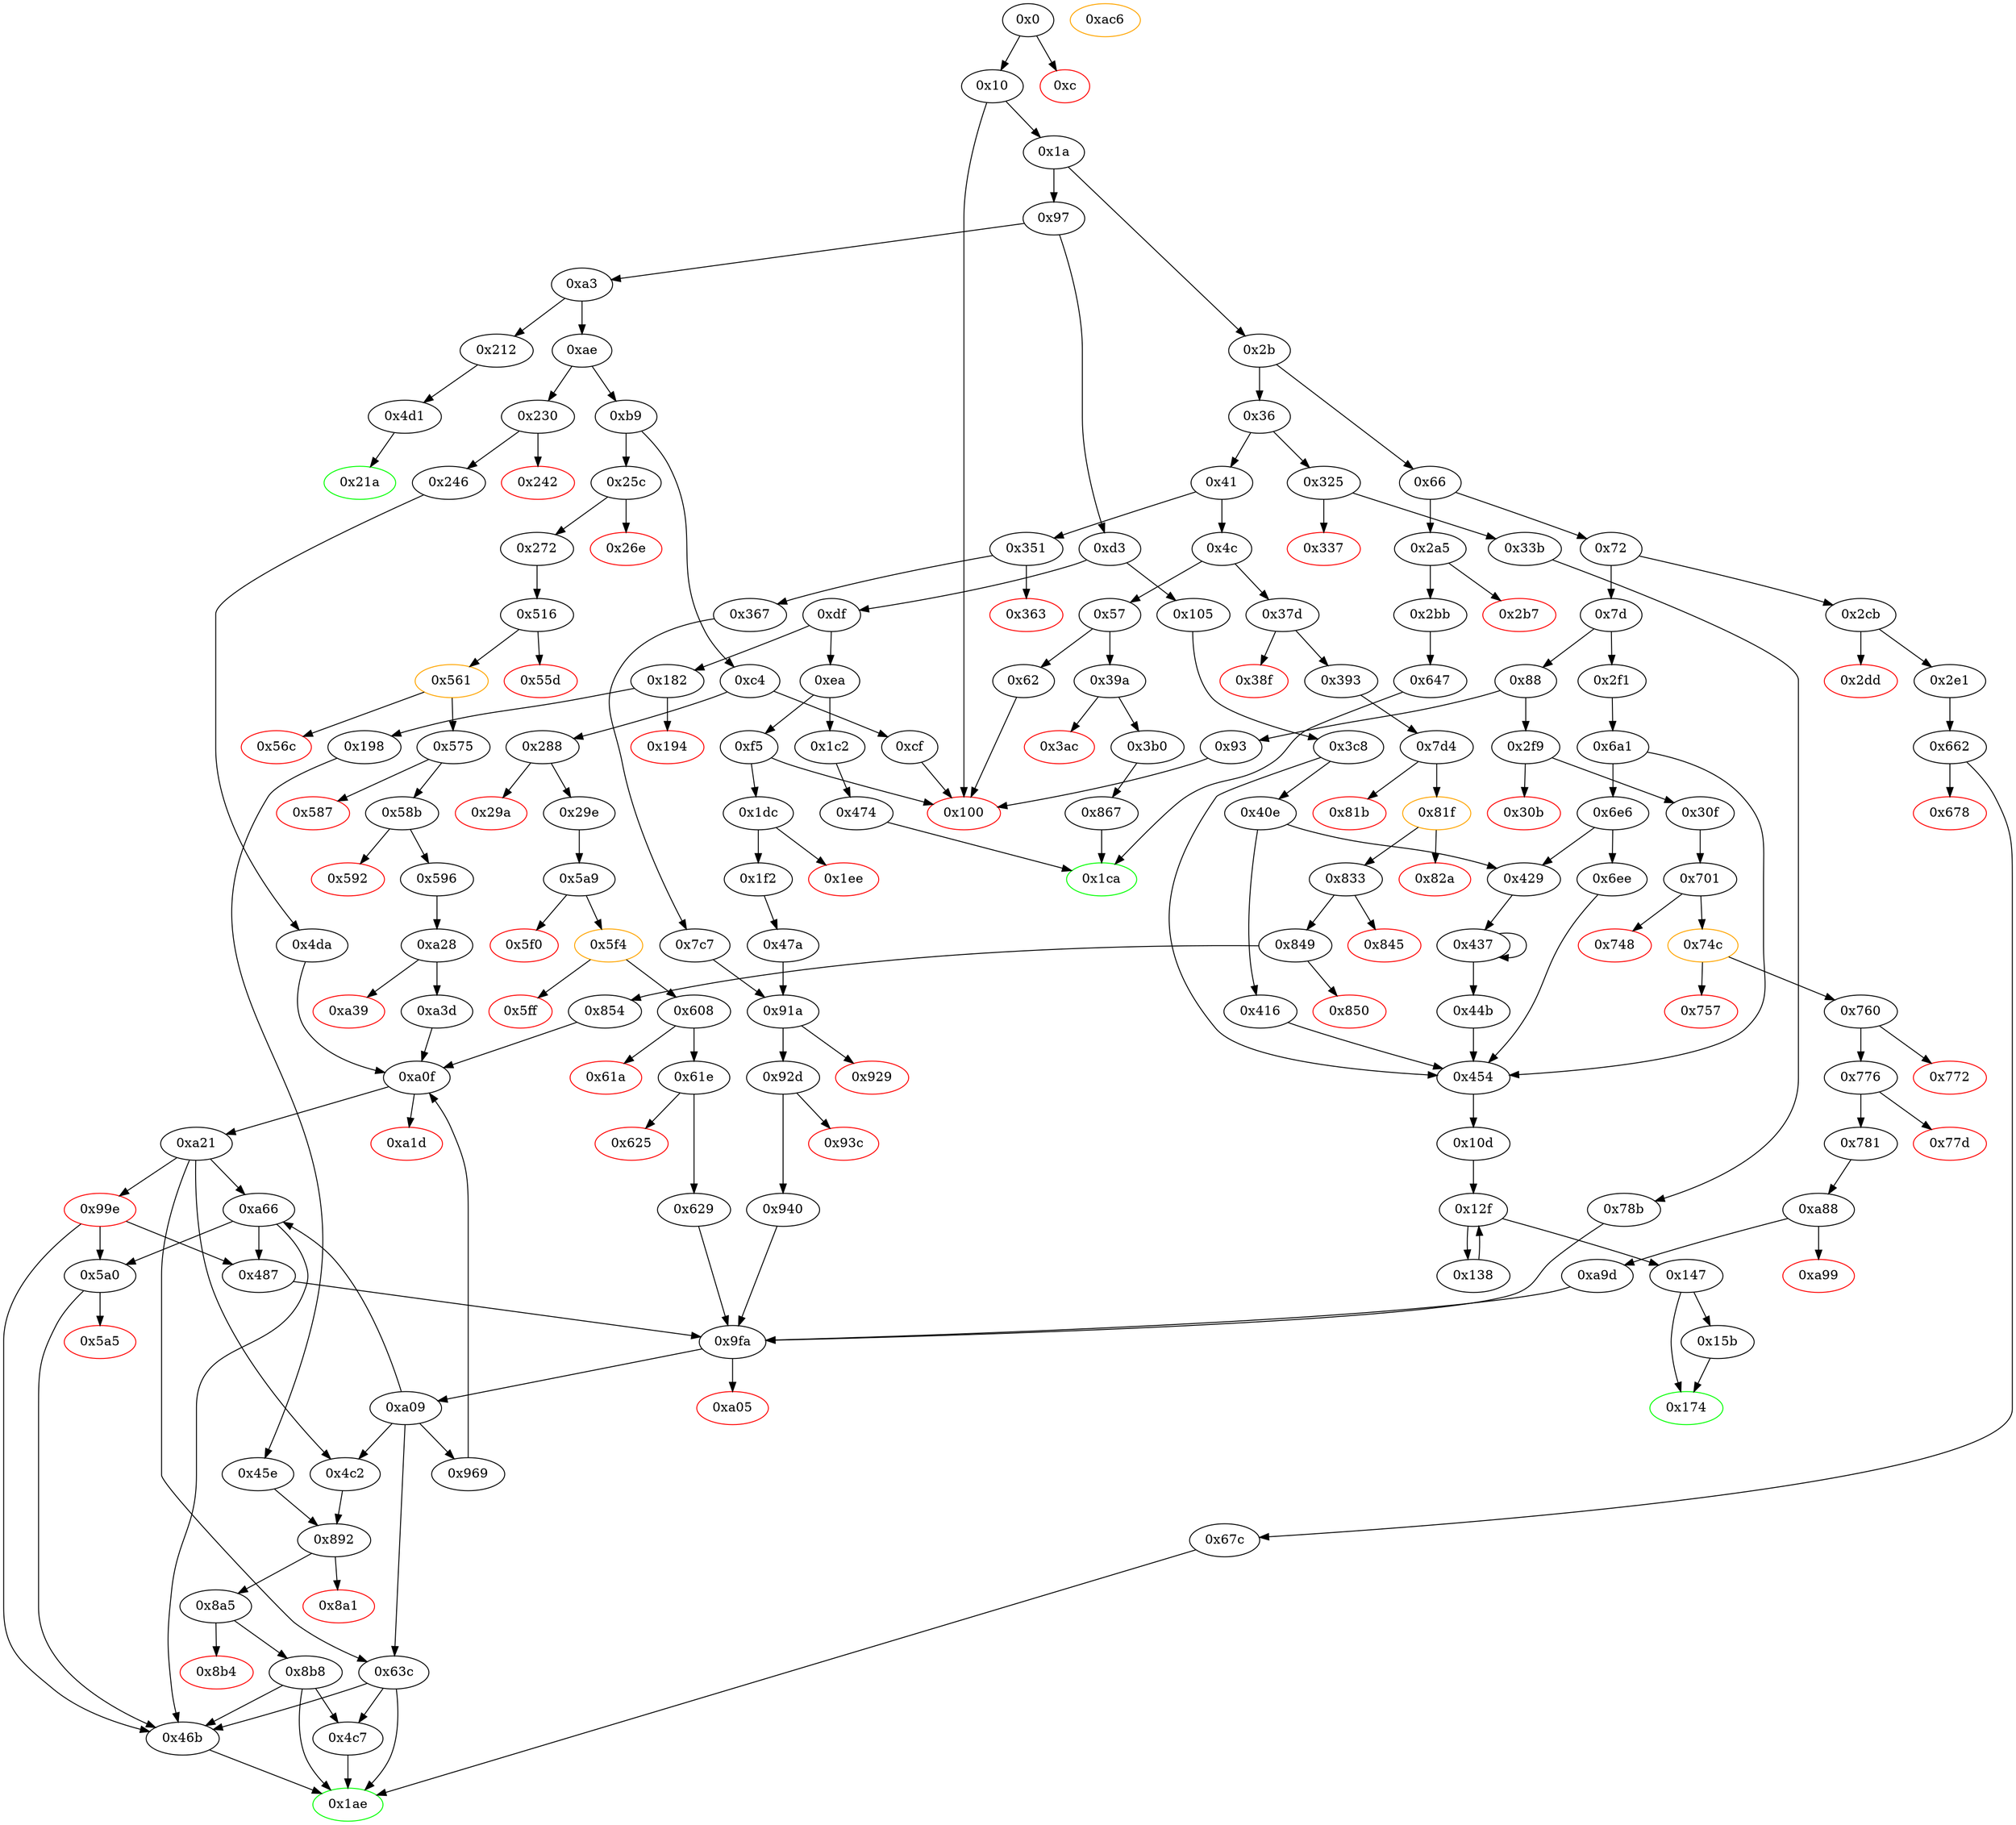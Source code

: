 digraph "" {
"0x55d" [color=red, fillcolor=white, id="0x55d", style=filled, tooltip="Block 0x55d\n[0x55d:0x560]\n---\nPredecessors: [0x516]\nSuccessors: []\n---\n0x55d PUSH1 0x0\n0x55f DUP1\n0x560 REVERT\n---\n0x55d: V498 = 0x0\n0x560: REVERT 0x0 0x0\n---\nEntry stack: [V13, 0x1ae, V220, V223, 0x0, V487, 0xc23697a8, V490, 0x20, V480, V493, V480, V487, V495]\nStack pops: 0\nStack additions: []\nExit stack: [V13, 0x1ae, V220, V223, 0x0, V487, 0xc23697a8, V490, 0x20, V480, V493, V480, V487, V495]\n\nDef sites:\nV13: {0x1a.0x1f}\n0x1ae: {0x25c.0x25d}\nV220: {0x272.0x27e}\nV223: {0x272.0x283}\n0x0: {0x516.0x530}\nV487: {0x516.0x53b}\n0xc23697a8: {0x516.0x53d}\nV490: {0x516.0x547}\n0x20: {0x516.0x549}\nV480: {0x516.0x52f}\nV493: {0x516.0x551}\nV480: {0x516.0x52f}\nV487: {0x516.0x53b}\nV495: {0x516.0x556}\n"];
"0x47a" [fillcolor=white, id="0x47a", style=filled, tooltip="Block 0x47a\n[0x47a:0x486]\n---\nPredecessors: [0x1f2]\nSuccessors: [0x91a]\n---\n0x47a JUMPDEST\n0x47b PUSH1 0x0\n0x47d PUSH2 0x487\n0x480 DUP5\n0x481 DUP5\n0x482 DUP5\n0x483 PUSH2 0x91a\n0x486 JUMP\n---\n0x47a: JUMPDEST \n0x47b: V423 = 0x0\n0x47d: V424 = 0x487\n0x483: V425 = 0x91a\n0x486: JUMP 0x91a\n---\nEntry stack: [V13, 0x1ae, V166, V170, V173]\nStack pops: 3\nStack additions: [S2, S1, S0, 0x0, 0x487, S2, S1, S0]\nExit stack: [V13, 0x1ae, V166, V170, V173, 0x0, 0x487, V166, V170, V173]\n\nDef sites:\nV13: {0x1a.0x1f}\n0x1ae: {0x1dc.0x1dd}\nV166: {0x1f2.0x1ff}\nV170: {0x1f2.0x208}\nV173: {0x1f2.0x20d}\n"];
"0x288" [fillcolor=white, id="0x288", style=filled, tooltip="Block 0x288\n[0x288:0x299]\n---\nPredecessors: [0xc4]\nSuccessors: [0x29a, 0x29e]\n---\n0x288 JUMPDEST\n0x289 PUSH2 0x1ae\n0x28c PUSH1 0x4\n0x28e DUP1\n0x28f CALLDATASIZE\n0x290 SUB\n0x291 PUSH1 0x20\n0x293 DUP2\n0x294 LT\n0x295 ISZERO\n0x296 PUSH2 0x29e\n0x299 JUMPI\n---\n0x288: JUMPDEST \n0x289: V225 = 0x1ae\n0x28c: V226 = 0x4\n0x28f: V227 = CALLDATASIZE\n0x290: V228 = SUB V227 0x4\n0x291: V229 = 0x20\n0x294: V230 = LT V228 0x20\n0x295: V231 = ISZERO V230\n0x296: V232 = 0x29e\n0x299: JUMPI 0x29e V231\n---\nEntry stack: [V13]\nStack pops: 0\nStack additions: [0x1ae, 0x4, V228]\nExit stack: [V13, 0x1ae, 0x4, V228]\n\nDef sites:\nV13: {0x1a.0x1f}\n"];
"0x4da" [fillcolor=white, id="0x4da", style=filled, tooltip="Block 0x4da\n[0x4da:0x515]\n---\nPredecessors: [0x246]\nSuccessors: [0xa0f]\n---\n0x4da JUMPDEST\n0x4db CALLER\n0x4dc PUSH1 0x0\n0x4de DUP2\n0x4df DUP2\n0x4e0 MSTORE\n0x4e1 PUSH1 0x5\n0x4e3 PUSH1 0x20\n0x4e5 SWAP1\n0x4e6 DUP2\n0x4e7 MSTORE\n0x4e8 PUSH1 0x40\n0x4ea DUP1\n0x4eb DUP4\n0x4ec SHA3\n0x4ed PUSH1 0x1\n0x4ef PUSH1 0x1\n0x4f1 PUSH1 0xa0\n0x4f3 SHL\n0x4f4 SUB\n0x4f5 DUP8\n0x4f6 AND\n0x4f7 DUP5\n0x4f8 MSTORE\n0x4f9 SWAP1\n0x4fa SWAP2\n0x4fb MSTORE\n0x4fc DUP2\n0x4fd SHA3\n0x4fe SLOAD\n0x4ff SWAP1\n0x500 SWAP2\n0x501 PUSH2 0x46b\n0x504 SWAP2\n0x505 DUP6\n0x506 SWAP1\n0x507 PUSH2 0x4c2\n0x50a SWAP1\n0x50b DUP7\n0x50c PUSH4 0xffffffff\n0x511 PUSH2 0xa0f\n0x514 AND\n0x515 JUMP\n---\n0x4da: JUMPDEST \n0x4db: V451 = CALLER\n0x4dc: V452 = 0x0\n0x4e0: M[0x0] = V451\n0x4e1: V453 = 0x5\n0x4e3: V454 = 0x20\n0x4e7: M[0x20] = 0x5\n0x4e8: V455 = 0x40\n0x4ec: V456 = SHA3 0x0 0x40\n0x4ed: V457 = 0x1\n0x4ef: V458 = 0x1\n0x4f1: V459 = 0xa0\n0x4f3: V460 = SHL 0xa0 0x1\n0x4f4: V461 = SUB 0x10000000000000000000000000000000000000000 0x1\n0x4f6: V462 = AND V200 0xffffffffffffffffffffffffffffffffffffffff\n0x4f8: M[0x0] = V462\n0x4fb: M[0x20] = V456\n0x4fd: V463 = SHA3 0x0 0x40\n0x4fe: V464 = S[V463]\n0x501: V465 = 0x46b\n0x507: V466 = 0x4c2\n0x50c: V467 = 0xffffffff\n0x511: V468 = 0xa0f\n0x514: V469 = AND 0xa0f 0xffffffff\n0x515: JUMP 0xa0f\n---\nEntry stack: [V13, 0x1ae, V200, V203]\nStack pops: 2\nStack additions: [S1, S0, 0x0, 0x46b, V451, S1, 0x4c2, V464, S0]\nExit stack: [V13, 0x1ae, V200, V203, 0x0, 0x46b, V451, V200, 0x4c2, V464, V203]\n\nDef sites:\nV13: {0x1a.0x1f}\n0x1ae: {0x230.0x231}\nV200: {0x246.0x252}\nV203: {0x246.0x257}\n"];
"0x701" [fillcolor=white, id="0x701", style=filled, tooltip="Block 0x701\n[0x701:0x747]\n---\nPredecessors: [0x30f]\nSuccessors: [0x748, 0x74c]\n---\n0x701 JUMPDEST\n0x702 PUSH1 0x7\n0x704 SLOAD\n0x705 PUSH1 0x40\n0x707 DUP1\n0x708 MLOAD\n0x709 PUSH4 0x1846d2f5\n0x70e PUSH1 0xe3\n0x710 SHL\n0x711 DUP2\n0x712 MSTORE\n0x713 CALLER\n0x714 PUSH1 0x4\n0x716 DUP3\n0x717 ADD\n0x718 MSTORE\n0x719 SWAP1\n0x71a MLOAD\n0x71b PUSH1 0x0\n0x71d SWAP3\n0x71e PUSH1 0x1\n0x720 PUSH1 0x1\n0x722 PUSH1 0xa0\n0x724 SHL\n0x725 SUB\n0x726 AND\n0x727 SWAP2\n0x728 PUSH4 0xc23697a8\n0x72d SWAP2\n0x72e PUSH1 0x24\n0x730 DUP1\n0x731 DUP4\n0x732 ADD\n0x733 SWAP3\n0x734 PUSH1 0x20\n0x736 SWAP3\n0x737 SWAP2\n0x738 SWAP1\n0x739 DUP3\n0x73a SWAP1\n0x73b SUB\n0x73c ADD\n0x73d DUP2\n0x73e DUP7\n0x73f DUP1\n0x740 EXTCODESIZE\n0x741 ISZERO\n0x742 DUP1\n0x743 ISZERO\n0x744 PUSH2 0x74c\n0x747 JUMPI\n---\n0x701: JUMPDEST \n0x702: V657 = 0x7\n0x704: V658 = S[0x7]\n0x705: V659 = 0x40\n0x708: V660 = M[0x40]\n0x709: V661 = 0x1846d2f5\n0x70e: V662 = 0xe3\n0x710: V663 = SHL 0xe3 0x1846d2f5\n0x712: M[V660] = 0xc23697a800000000000000000000000000000000000000000000000000000000\n0x713: V664 = CALLER\n0x714: V665 = 0x4\n0x717: V666 = ADD V660 0x4\n0x718: M[V666] = V664\n0x71a: V667 = M[0x40]\n0x71b: V668 = 0x0\n0x71e: V669 = 0x1\n0x720: V670 = 0x1\n0x722: V671 = 0xa0\n0x724: V672 = SHL 0xa0 0x1\n0x725: V673 = SUB 0x10000000000000000000000000000000000000000 0x1\n0x726: V674 = AND 0xffffffffffffffffffffffffffffffffffffffff V658\n0x728: V675 = 0xc23697a8\n0x72e: V676 = 0x24\n0x732: V677 = ADD V660 0x24\n0x734: V678 = 0x20\n0x73b: V679 = SUB V660 V667\n0x73c: V680 = ADD V679 0x24\n0x740: V681 = EXTCODESIZE V674\n0x741: V682 = ISZERO V681\n0x743: V683 = ISZERO V682\n0x744: V684 = 0x74c\n0x747: JUMPI 0x74c V683\n---\nEntry stack: [V13, 0x1ae, V287, V290]\nStack pops: 0\nStack additions: [0x0, V674, 0xc23697a8, V677, 0x20, V667, V680, V667, V674, V682]\nExit stack: [V13, 0x1ae, V287, V290, 0x0, V674, 0xc23697a8, V677, 0x20, V667, V680, V667, V674, V682]\n\nDef sites:\nV13: {0x1a.0x1f}\n0x1ae: {0x2f9.0x2fa}\nV287: {0x30f.0x31b}\nV290: {0x30f.0x320}\n"];
"0x29e" [fillcolor=white, id="0x29e", style=filled, tooltip="Block 0x29e\n[0x29e:0x2a4]\n---\nPredecessors: [0x288]\nSuccessors: [0x5a9]\n---\n0x29e JUMPDEST\n0x29f POP\n0x2a0 CALLDATALOAD\n0x2a1 PUSH2 0x5a9\n0x2a4 JUMP\n---\n0x29e: JUMPDEST \n0x2a0: V234 = CALLDATALOAD 0x4\n0x2a1: V235 = 0x5a9\n0x2a4: JUMP 0x5a9\n---\nEntry stack: [V13, 0x1ae, 0x4, V228]\nStack pops: 2\nStack additions: [V234]\nExit stack: [V13, 0x1ae, V234]\n\nDef sites:\nV13: {0x1a.0x1f}\n0x1ae: {0x288.0x289}\n0x4: {0x288.0x28c}\nV228: {0x288.0x290}\n"];
"0x8b4" [color=red, fillcolor=white, id="0x8b4", style=filled, tooltip="Block 0x8b4\n[0x8b4:0x8b7]\n---\nPredecessors: [0x8a5]\nSuccessors: []\n---\n0x8b4 PUSH1 0x0\n0x8b6 DUP1\n0x8b7 REVERT\n---\n0x8b4: V815 = 0x0\n0x8b7: REVERT 0x0 0x0\n---\nEntry stack: [V13, S9, S8, S7, S6, S5, S4, S3, S2, S1, S0]\nStack pops: 0\nStack additions: []\nExit stack: [V13, S9, S8, S7, S6, S5, S4, S3, S2, S1, S0]\n\nDef sites:\nV13: {0x1a.0x1f}\nS9: {0x1a.0x1f, 0x1dc.0x1dd}\nS8: {0x351.0x352, 0x1f2.0x1ff, 0x1a.0x1f, 0x25c.0x25d}\nS7: {0x182.0x183, 0x230.0x231, 0x1f2.0x208, 0x325.0x326, 0x272.0x27e, 0x367.0x373}\nS6: {0x198.0x1a4, 0x33b.0x347, 0x1f2.0x20d, 0x272.0x283, 0x367.0x378, 0x246.0x252}\nS5: {0x246.0x257, 0x198.0x1a9, 0x33b.0x34c, 0x47a.0x47b, 0x7c7.0x7c8, 0x516.0x530}\nS4: {0x78b.0x78d, 0x4da.0x4dc, 0x47a.0x47d, 0x1a.0x1f, 0x45e.0x45f, 0x7c7.0x7ca, 0x596.0x597}\nS3: {0x4da.0x501, 0x37d.0x37e, 0x45e.0x461, 0x1f2.0x1ff, 0x272.0x27e, 0x288.0x289, 0x78b.0x7b2, 0x7c7.0x7cd}\nS2: {0x4da.0x4db, 0x45e.0x464, 0x29e.0x2a0, 0x393.0x395, 0x1f2.0x208, 0x272.0x283, 0x78b.0x78c, 0x367.0x373}\nS1: {0x198.0x1a4, 0x33b.0x347, 0x1f2.0x20d, 0x7d4.0x7ee, 0x5a9.0x5c3, 0xa28.0xa29, 0x367.0x378, 0x246.0x252}\nS0: {0x198.0x1a9, 0xa09_0x78b.0xa0c, 0xa09_0x629.0xa0c, 0xa0f_0x969_0x7c7.0xa14, 0xa0f_0xa3d.0xa14, 0xa0f_0x854.0xa14, 0xa0f_0x4da.0xa14, 0xa09_0x940_0x7c7.0xa0c, 0xa09_0x940_0x47a.0xa0c, 0xa0f_0x969_0x47a.0xa14}\n"];
"0x2dd" [color=red, fillcolor=white, id="0x2dd", style=filled, tooltip="Block 0x2dd\n[0x2dd:0x2e0]\n---\nPredecessors: [0x2cb]\nSuccessors: []\n---\n0x2dd PUSH1 0x0\n0x2df DUP1\n0x2e0 REVERT\n---\n0x2dd: V261 = 0x0\n0x2e0: REVERT 0x0 0x0\n---\nEntry stack: [V13, 0x1ae, 0x4, V256]\nStack pops: 0\nStack additions: []\nExit stack: [V13, 0x1ae, 0x4, V256]\n\nDef sites:\nV13: {0x1a.0x1f}\n0x1ae: {0x2cb.0x2cc}\n0x4: {0x2cb.0x2cf}\nV256: {0x2cb.0x2d3}\n"];
"0x61e" [fillcolor=white, id="0x61e", style=filled, tooltip="Block 0x61e\n[0x61e:0x624]\n---\nPredecessors: [0x608]\nSuccessors: [0x625, 0x629]\n---\n0x61e JUMPDEST\n0x61f POP\n0x620 MLOAD\n0x621 PUSH2 0x629\n0x624 JUMPI\n---\n0x61e: JUMPDEST \n0x620: V569 = M[V562]\n0x621: V570 = 0x629\n0x624: JUMPI 0x629 V569\n---\nEntry stack: [V13, 0x1ae, V234, 0x0, V562, V563]\nStack pops: 2\nStack additions: []\nExit stack: [V13, 0x1ae, V234, 0x0]\n\nDef sites:\nV13: {0x1a.0x1f}\n0x1ae: {0x288.0x289}\nV234: {0x29e.0x2a0}\n0x0: {0x5a9.0x5c3}\nV562: {0x608.0x60f}\nV563: {0x608.0x610}\n"];
"0x7c7" [fillcolor=white, id="0x7c7", style=filled, tooltip="Block 0x7c7\n[0x7c7:0x7d3]\n---\nPredecessors: [0x367]\nSuccessors: [0x91a]\n---\n0x7c7 JUMPDEST\n0x7c8 PUSH1 0x0\n0x7ca PUSH2 0x46b\n0x7cd CALLER\n0x7ce DUP5\n0x7cf DUP5\n0x7d0 PUSH2 0x91a\n0x7d3 JUMP\n---\n0x7c7: JUMPDEST \n0x7c8: V727 = 0x0\n0x7ca: V728 = 0x46b\n0x7cd: V729 = CALLER\n0x7d0: V730 = 0x91a\n0x7d3: JUMP 0x91a\n---\nEntry stack: [V13, 0x1ae, V327, V330]\nStack pops: 2\nStack additions: [S1, S0, 0x0, 0x46b, V729, S1, S0]\nExit stack: [V13, 0x1ae, V327, V330, 0x0, 0x46b, V729, V327, V330]\n\nDef sites:\nV13: {0x1a.0x1f}\n0x1ae: {0x351.0x352}\nV327: {0x367.0x373}\nV330: {0x367.0x378}\n"];
"0x2cb" [fillcolor=white, id="0x2cb", style=filled, tooltip="Block 0x2cb\n[0x2cb:0x2dc]\n---\nPredecessors: [0x72]\nSuccessors: [0x2dd, 0x2e1]\n---\n0x2cb JUMPDEST\n0x2cc PUSH2 0x1ae\n0x2cf PUSH1 0x4\n0x2d1 DUP1\n0x2d2 CALLDATASIZE\n0x2d3 SUB\n0x2d4 PUSH1 0x20\n0x2d6 DUP2\n0x2d7 LT\n0x2d8 ISZERO\n0x2d9 PUSH2 0x2e1\n0x2dc JUMPI\n---\n0x2cb: JUMPDEST \n0x2cc: V253 = 0x1ae\n0x2cf: V254 = 0x4\n0x2d2: V255 = CALLDATASIZE\n0x2d3: V256 = SUB V255 0x4\n0x2d4: V257 = 0x20\n0x2d7: V258 = LT V256 0x20\n0x2d8: V259 = ISZERO V258\n0x2d9: V260 = 0x2e1\n0x2dc: JUMPI 0x2e1 V259\n---\nEntry stack: [V13]\nStack pops: 0\nStack additions: [0x1ae, 0x4, V256]\nExit stack: [V13, 0x1ae, 0x4, V256]\n\nDef sites:\nV13: {0x1a.0x1f}\n"];
"0x9fa" [fillcolor=white, id="0x9fa", style=filled, tooltip="Block 0x9fa\n[0x9fa:0xa04]\n---\nPredecessors: [0x487, 0x629, 0x78b, 0x940, 0xa9d]\nSuccessors: [0xa05, 0xa09]\n---\n0x9fa JUMPDEST\n0x9fb PUSH1 0x0\n0x9fd DUP3\n0x9fe DUP3\n0x9ff GT\n0xa00 ISZERO\n0xa01 PUSH2 0xa09\n0xa04 JUMPI\n---\n0x9fa: JUMPDEST \n0x9fb: V901 = 0x0\n0x9ff: V902 = GT S0 S1\n0xa00: V903 = ISZERO V902\n0xa01: V904 = 0xa09\n0xa04: JUMPI 0xa09 V903\n---\nEntry stack: [V13, S11, S10, S9, S8, S7, S6, S5, S4, S3, {0x4c2, 0x63c, 0x969, 0xa66}, S1, S0]\nStack pops: 2\nStack additions: [S1, S0, 0x0]\nExit stack: [V13, S11, S10, S9, S8, S7, S6, S5, S4, S3, {0x4c2, 0x63c, 0x969, 0xa66}, S1, S0, 0x0]\n\nDef sites:\nV13: {0x1a.0x1f}\nS11: {0x1a.0x1f, 0x1dc.0x1dd}\nS10: {0x2f9.0x2fa, 0x1f2.0x1ff, 0x1a.0x1f, 0x1dc.0x1dd, 0x351.0x352}\nS9: {0x1a.0x1f, 0x25c.0x25d, 0x351.0x352, 0x1f2.0x208, 0x1f2.0x1ff, 0x30f.0x31b, 0x325.0x326, 0x367.0x373}\nS8: {0x33b.0x347, 0x367.0x373, 0x230.0x231, 0x1f2.0x208, 0x1f2.0x20d, 0x272.0x27e, 0x30f.0x320, 0x367.0x378}\nS7: {0x33b.0x34c, 0x47a.0x47b, 0x367.0x378, 0x1f2.0x20d, 0x272.0x283, 0x701.0x71b, 0x7c7.0x7c8, 0x246.0x252}\nS6: {0x47a.0x47b, 0x1a.0x1f, 0x47a.0x47d, 0x516.0x530, 0x78b.0x78d, 0x7c7.0x7c8, 0x781.0x782, 0x7c7.0x7ca, 0x246.0x257}\nS5: {0x288.0x289, 0x78b.0x7b2, 0x30f.0x31b, 0x1f2.0x1ff, 0x487.0x4ad, 0x7c7.0x7cd}\nS4: {0x1a.0x1f, 0x25c.0x25d, 0x29e.0x2a0, 0x351.0x352, 0x1f2.0x208, 0x1f2.0x1ff, 0x78b.0x78c, 0x30f.0x320, 0x367.0x373}\nS3: {0x5a9.0x5c3, 0xa88.0xa89, 0x33b.0x347, 0x367.0x378, 0x1f2.0x20d, 0x487.0x4a3}\n{0x4c2, 0x63c, 0x969, 0xa66}: {0x629.0x62d, 0x78b.0x7b8, 0x940.0x95a, 0xa9d.0xab7, 0x487.0x4b3}\nS1: {0x629.0x62c, 0x78b.0x7af, 0xa9d.0xab6, 0x487.0x4ac, 0x940.0x959}\nS0: {0x33b.0x34c, 0x30f.0x320, 0x29e.0x2a0, 0x1f2.0x20d, 0x272.0x283, 0x367.0x378, 0x246.0x252}\n"];
"0x416" [fillcolor=white, id="0x416", style=filled, tooltip="Block 0x416\n[0x416:0x428]\n---\nPredecessors: [0x40e]\nSuccessors: [0x454]\n---\n0x416 PUSH2 0x100\n0x419 DUP1\n0x41a DUP4\n0x41b SLOAD\n0x41c DIV\n0x41d MUL\n0x41e DUP4\n0x41f MSTORE\n0x420 SWAP2\n0x421 PUSH1 0x20\n0x423 ADD\n0x424 SWAP2\n0x425 PUSH2 0x454\n0x428 JUMP\n---\n0x416: V393 = 0x100\n0x41b: V394 = S[0x0]\n0x41c: V395 = DIV V394 0x100\n0x41d: V396 = MUL V395 0x100\n0x41f: M[V387] = V396\n0x421: V397 = 0x20\n0x423: V398 = ADD 0x20 V387\n0x425: V399 = 0x454\n0x428: JUMP 0x454\n---\nEntry stack: [V13, 0x10d, 0x60, V367, 0x0, V380, V387, 0x0, V380]\nStack pops: 3\nStack additions: [V398, S1, S0]\nExit stack: [V13, 0x10d, 0x60, V367, 0x0, V380, V398, 0x0, V380]\n\nDef sites:\nV13: {0x1a.0x1f}\n0x10d: {0x105.0x106}\n0x60: {0x3c8.0x3fd}\nV367: {0x3c8.0x3d0}\n0x0: {0x3c8.0x3c9}\nV380: {0x3c8.0x3ea}\nV387: {0x3c8.0x405}\n0x0: {0x3c8.0x3c9}\nV380: {0x3c8.0x3ea}\n"];
"0x7d" [fillcolor=white, id="0x7d", style=filled, tooltip="Block 0x7d\n[0x7d:0x87]\n---\nPredecessors: [0x72]\nSuccessors: [0x88, 0x2f1]\n---\n0x7d DUP1\n0x7e PUSH4 0x95d89b41\n0x83 EQ\n0x84 PUSH2 0x2f1\n0x87 JUMPI\n---\n0x7e: V39 = 0x95d89b41\n0x83: V40 = EQ 0x95d89b41 V13\n0x84: V41 = 0x2f1\n0x87: JUMPI 0x2f1 V40\n---\nEntry stack: [V13]\nStack pops: 1\nStack additions: [S0]\nExit stack: [V13]\n\nDef sites:\nV13: {0x1a.0x1f}\n"];
"0xa39" [color=red, fillcolor=white, id="0xa39", style=filled, tooltip="Block 0xa39\n[0xa39:0xa3c]\n---\nPredecessors: [0xa28]\nSuccessors: []\n---\n0xa39 PUSH1 0x0\n0xa3b DUP1\n0xa3c REVERT\n---\n0xa39: V921 = 0x0\n0xa3c: REVERT 0x0 0x0\n---\nEntry stack: [V13, 0x1ae, V220, V223, 0x0, 0x5a0, V220, V223, 0x0]\nStack pops: 0\nStack additions: []\nExit stack: [V13, 0x1ae, V220, V223, 0x0, 0x5a0, V220, V223, 0x0]\n\nDef sites:\nV13: {0x1a.0x1f}\n0x1ae: {0x25c.0x25d}\nV220: {0x272.0x27e}\nV223: {0x272.0x283}\n0x0: {0x516.0x530}\n0x5a0: {0x596.0x597}\nV220: {0x272.0x27e}\nV223: {0x272.0x283}\n0x0: {0xa28.0xa29}\n"];
"0xa9d" [fillcolor=white, id="0xa9d", style=filled, tooltip="Block 0xa9d\n[0xa9d:0xac5]\n---\nPredecessors: [0xa88]\nSuccessors: [0x9fa]\n---\n0xa9d JUMPDEST\n0xa9e PUSH1 0x1\n0xaa0 PUSH1 0x1\n0xaa2 PUSH1 0xa0\n0xaa4 SHL\n0xaa5 SUB\n0xaa6 DUP4\n0xaa7 AND\n0xaa8 PUSH1 0x0\n0xaaa SWAP1\n0xaab DUP2\n0xaac MSTORE\n0xaad PUSH1 0x4\n0xaaf PUSH1 0x20\n0xab1 MSTORE\n0xab2 PUSH1 0x40\n0xab4 SWAP1\n0xab5 SHA3\n0xab6 SLOAD\n0xab7 PUSH2 0xa66\n0xaba SWAP1\n0xabb DUP4\n0xabc PUSH4 0xffffffff\n0xac1 PUSH2 0x9fa\n0xac4 AND\n0xac5 JUMP\n---\n0xa9d: JUMPDEST \n0xa9e: V959 = 0x1\n0xaa0: V960 = 0x1\n0xaa2: V961 = 0xa0\n0xaa4: V962 = SHL 0xa0 0x1\n0xaa5: V963 = SUB 0x10000000000000000000000000000000000000000 0x1\n0xaa7: V964 = AND V287 0xffffffffffffffffffffffffffffffffffffffff\n0xaa8: V965 = 0x0\n0xaac: M[0x0] = V964\n0xaad: V966 = 0x4\n0xaaf: V967 = 0x20\n0xab1: M[0x20] = 0x4\n0xab2: V968 = 0x40\n0xab5: V969 = SHA3 0x0 0x40\n0xab6: V970 = S[V969]\n0xab7: V971 = 0xa66\n0xabc: V972 = 0xffffffff\n0xac1: V973 = 0x9fa\n0xac4: V974 = AND 0x9fa 0xffffffff\n0xac5: JUMP 0x9fa\n---\nEntry stack: [V13, 0x1ae, V287, V290, 0x0, 0x5a0, V287, V290, 0x0]\nStack pops: 3\nStack additions: [S2, S1, S0, 0xa66, V970, S1]\nExit stack: [V13, 0x1ae, V287, V290, 0x0, 0x5a0, V287, V290, 0x0, 0xa66, V970, V290]\n\nDef sites:\nV13: {0x1a.0x1f}\n0x1ae: {0x2f9.0x2fa}\nV287: {0x30f.0x31b}\nV290: {0x30f.0x320}\n0x0: {0x701.0x71b}\n0x5a0: {0x781.0x782}\nV287: {0x30f.0x31b}\nV290: {0x30f.0x320}\n0x0: {0xa88.0xa89}\n"];
"0x77d" [color=red, fillcolor=white, id="0x77d", style=filled, tooltip="Block 0x77d\n[0x77d:0x780]\n---\nPredecessors: [0x776]\nSuccessors: []\n---\n0x77d PUSH1 0x0\n0x77f DUP1\n0x780 REVERT\n---\n0x77d: V705 = 0x0\n0x780: REVERT 0x0 0x0\n---\nEntry stack: [V13, 0x1ae, V287, V290, 0x0]\nStack pops: 0\nStack additions: []\nExit stack: [V13, 0x1ae, V287, V290, 0x0]\n\nDef sites:\nV13: {0x1a.0x1f}\n0x1ae: {0x2f9.0x2fa}\nV287: {0x30f.0x31b}\nV290: {0x30f.0x320}\n0x0: {0x701.0x71b}\n"];
"0xa0f" [fillcolor=white, id="0xa0f", style=filled, tooltip="Block 0xa0f\n[0xa0f:0xa1c]\n---\nPredecessors: [0x4da, 0x854, 0x969, 0xa3d]\nSuccessors: [0xa1d, 0xa21]\n---\n0xa0f JUMPDEST\n0xa10 PUSH1 0x0\n0xa12 DUP3\n0xa13 DUP3\n0xa14 ADD\n0xa15 DUP4\n0xa16 DUP2\n0xa17 LT\n0xa18 ISZERO\n0xa19 PUSH2 0xa21\n0xa1c JUMPI\n---\n0xa0f: JUMPDEST \n0xa10: V907 = 0x0\n0xa14: V908 = ADD S0 S1\n0xa17: V909 = LT V908 S1\n0xa18: V910 = ISZERO V909\n0xa19: V911 = 0xa21\n0xa1c: JUMPI 0xa21 V910\n---\nEntry stack: [V13, S11, S10, S9, S8, S7, S6, S5, S4, S3, {0x4c2, 0x63c, 0x99e, 0xa66}, S1, S0]\nStack pops: 2\nStack additions: [S1, S0, 0x0, V908]\nExit stack: [V13, S11, S10, S9, S8, S7, S6, S5, S4, S3, {0x4c2, 0x63c, 0x99e, 0xa66}, S1, S0, 0x0, V908]\n\nDef sites:\nV13: {0x1a.0x1f}\nS11: {0x1a.0x1f, 0x1dc.0x1dd}\nS10: {0x2f9.0x2fa, 0x1a.0x1f, 0x25c.0x25d, 0x1dc.0x1dd, 0x351.0x352, 0x1f2.0x1ff}\nS9: {0x1f2.0x208, 0x1f2.0x1ff, 0x30f.0x31b, 0x230.0x231, 0x272.0x27e, 0x325.0x326, 0x367.0x373}\nS8: {0x1f2.0x20d, 0x33b.0x347, 0x1f2.0x208, 0x30f.0x320, 0x272.0x283, 0x367.0x378, 0x246.0x252}\nS7: {0x246.0x257, 0x33b.0x34c, 0x47a.0x47b, 0x701.0x71b, 0x1f2.0x20d, 0x7c7.0x7c8, 0x516.0x530}\nS6: {0x4da.0x4dc, 0x1a.0x1f, 0x47a.0x47b, 0x47a.0x47d, 0x596.0x597, 0x78b.0x78d, 0x781.0x782, 0x7c7.0x7ca}\nS5: {0x4da.0x501, 0x37d.0x37e, 0x272.0x27e, 0x1f2.0x1ff, 0x288.0x289, 0x78b.0x7b2, 0x30f.0x31b, 0x487.0x4ad, 0x7c7.0x7cd}\nS4: {0x4da.0x4db, 0x29e.0x2a0, 0x393.0x395, 0x272.0x283, 0x1f2.0x1ff, 0x1f2.0x208, 0x78b.0x78c, 0x30f.0x320, 0x367.0x373}\nS3: {0x33b.0x347, 0x487.0x4a3, 0x1f2.0x20d, 0x7d4.0x7ee, 0x5a9.0x5c3, 0xa28.0xa29, 0xa88.0xa89, 0x367.0x378, 0x246.0x252}\n{0x4c2, 0x63c, 0x99e, 0xa66}: {0x969.0x98f, 0x4da.0x507, 0xa3d.0xa57, 0x854.0x858}\nS1: {0x969.0x98e, 0x4da.0x4fe, 0xa3d.0xa56, 0x854.0x857}\nS0: {0x33b.0x347, 0x487.0x4a3, 0x393.0x395, 0x272.0x283, 0x1f2.0x20d, 0x5a9.0x5c3, 0xa88.0xa89, 0x367.0x378, 0x246.0x257}\n"];
"0x40e" [fillcolor=white, id="0x40e", style=filled, tooltip="Block 0x40e\n[0x40e:0x415]\n---\nPredecessors: [0x3c8]\nSuccessors: [0x416, 0x429]\n---\n0x40e DUP1\n0x40f PUSH1 0x1f\n0x411 LT\n0x412 PUSH2 0x429\n0x415 JUMPI\n---\n0x40f: V390 = 0x1f\n0x411: V391 = LT 0x1f V380\n0x412: V392 = 0x429\n0x415: JUMPI 0x429 V391\n---\nEntry stack: [V13, 0x10d, 0x60, V367, 0x0, V380, V387, 0x0, V380]\nStack pops: 1\nStack additions: [S0]\nExit stack: [V13, 0x10d, 0x60, V367, 0x0, V380, V387, 0x0, V380]\n\nDef sites:\nV13: {0x1a.0x1f}\n0x10d: {0x105.0x106}\n0x60: {0x3c8.0x3fd}\nV367: {0x3c8.0x3d0}\n0x0: {0x3c8.0x3c9}\nV380: {0x3c8.0x3ea}\nV387: {0x3c8.0x405}\n0x0: {0x3c8.0x3c9}\nV380: {0x3c8.0x3ea}\n"];
"0x21a" [color=green, fillcolor=white, id="0x21a", style=filled, tooltip="Block 0x21a\n[0x21a:0x22f]\n---\nPredecessors: [0x4d1]\nSuccessors: []\n---\n0x21a JUMPDEST\n0x21b PUSH1 0x40\n0x21d DUP1\n0x21e MLOAD\n0x21f PUSH1 0xff\n0x221 SWAP1\n0x222 SWAP3\n0x223 AND\n0x224 DUP3\n0x225 MSTORE\n0x226 MLOAD\n0x227 SWAP1\n0x228 DUP2\n0x229 SWAP1\n0x22a SUB\n0x22b PUSH1 0x20\n0x22d ADD\n0x22e SWAP1\n0x22f RETURN\n---\n0x21a: JUMPDEST \n0x21b: V177 = 0x40\n0x21e: V178 = M[0x40]\n0x21f: V179 = 0xff\n0x223: V180 = AND V450 0xff\n0x225: M[V178] = V180\n0x226: V181 = M[0x40]\n0x22a: V182 = SUB V178 V181\n0x22b: V183 = 0x20\n0x22d: V184 = ADD 0x20 V182\n0x22f: RETURN V181 V184\n---\nEntry stack: [V13, V450]\nStack pops: 1\nStack additions: []\nExit stack: [V13]\n\nDef sites:\nV13: {0x1a.0x1f}\nV450: {0x4d1.0x4d7}\n"];
"0xac6" [color=orange, fillcolor=white, id="0xac6", style=filled, tooltip="Block 0xac6\n[0xac6:0xafa]\n---\nPredecessors: []\nSuccessors: []\n---\n0xac6 INVALID\n0xac7 LOG2\n0xac8 PUSH6 0x627a7a723158\n0xacf SHA3\n0xad0 CALLCODE\n0xad1 MISSING 0xd5\n0xad2 RETURNDATASIZE\n0xad3 MISSING 0x2b\n0xad4 MISSING 0x28\n0xad5 MISSING 0x2e\n0xad6 PUSH20 0xbedef25f5fc2e6701f24b8adb0b00cf2ad8c9cf1\n0xaeb MISSING 0xcc\n0xaec MISSING 0xd2\n0xaed LOG4\n0xaee MISSING 0xdb\n0xaef NOT\n0xaf0 PUSH5 0x736f6c6343\n0xaf6 STOP\n0xaf7 SDIV\n0xaf8 MISSING 0xd\n0xaf9 STOP\n0xafa ORIGIN\n---\n0xac6: INVALID \n0xac7: LOG S0 S1 S2 S3\n0xac8: V975 = 0x627a7a723158\n0xacf: V976 = SHA3 0x627a7a723158 S4\n0xad0: V977 = CALLCODE V976 S5 S6 S7 S8 S9 S10\n0xad1: MISSING 0xd5\n0xad2: V978 = RETURNDATASIZE\n0xad3: MISSING 0x2b\n0xad4: MISSING 0x28\n0xad5: MISSING 0x2e\n0xad6: V979 = 0xbedef25f5fc2e6701f24b8adb0b00cf2ad8c9cf1\n0xaeb: MISSING 0xcc\n0xaec: MISSING 0xd2\n0xaed: LOG S0 S1 S2 S3 S4 S5\n0xaee: MISSING 0xdb\n0xaef: V980 = NOT S0\n0xaf0: V981 = 0x736f6c6343\n0xaf6: STOP \n0xaf7: V982 = SDIV S0 S1\n0xaf8: MISSING 0xd\n0xaf9: STOP \n0xafa: V983 = ORIGIN\n---\nEntry stack: []\nStack pops: 0\nStack additions: [V977, V978, 0xbedef25f5fc2e6701f24b8adb0b00cf2ad8c9cf1, 0x736f6c6343, V980, V982, V983]\nExit stack: []\n\nDef sites:\n"];
"0x212" [fillcolor=white, id="0x212", style=filled, tooltip="Block 0x212\n[0x212:0x219]\n---\nPredecessors: [0xa3]\nSuccessors: [0x4d1]\n---\n0x212 JUMPDEST\n0x213 PUSH2 0x21a\n0x216 PUSH2 0x4d1\n0x219 JUMP\n---\n0x212: JUMPDEST \n0x213: V175 = 0x21a\n0x216: V176 = 0x4d1\n0x219: JUMP 0x4d1\n---\nEntry stack: [V13]\nStack pops: 0\nStack additions: [0x21a]\nExit stack: [V13, 0x21a]\n\nDef sites:\nV13: {0x1a.0x1f}\n"];
"0x82a" [color=red, fillcolor=white, id="0x82a", style=filled, tooltip="Block 0x82a\n[0x82a:0x832]\n---\nPredecessors: [0x81f]\nSuccessors: []\n---\n0x82a RETURNDATASIZE\n0x82b PUSH1 0x0\n0x82d DUP1\n0x82e RETURNDATACOPY\n0x82f RETURNDATASIZE\n0x830 PUSH1 0x0\n0x832 REVERT\n---\n0x82a: V765 = RETURNDATASIZE\n0x82b: V766 = 0x0\n0x82e: RETURNDATACOPY 0x0 0x0 V765\n0x82f: V767 = RETURNDATASIZE\n0x830: V768 = 0x0\n0x832: REVERT 0x0 V767\n---\nEntry stack: [V13, 0x1ae, V341, 0x0, V748, 0xc23697a8, V751, V762]\nStack pops: 0\nStack additions: []\nExit stack: [V13, 0x1ae, V341, 0x0, V748, 0xc23697a8, V751, V762]\n\nDef sites:\nV13: {0x1a.0x1f}\n0x1ae: {0x37d.0x37e}\nV341: {0x393.0x395}\n0x0: {0x7d4.0x7ee}\nV748: {0x7d4.0x7f9}\n0xc23697a8: {0x7d4.0x7fb}\nV751: {0x7d4.0x805}\nV762: {0x81f.0x823}\n"];
"0xc4" [fillcolor=white, id="0xc4", style=filled, tooltip="Block 0xc4\n[0xc4:0xce]\n---\nPredecessors: [0xb9]\nSuccessors: [0xcf, 0x288]\n---\n0xc4 DUP1\n0xc5 PUSH4 0x5f367d3d\n0xca EQ\n0xcb PUSH2 0x288\n0xce JUMPI\n---\n0xc5: V58 = 0x5f367d3d\n0xca: V59 = EQ 0x5f367d3d V13\n0xcb: V60 = 0x288\n0xce: JUMPI 0x288 V59\n---\nEntry stack: [V13]\nStack pops: 1\nStack additions: [S0]\nExit stack: [V13]\n\nDef sites:\nV13: {0x1a.0x1f}\n"];
"0x6e6" [fillcolor=white, id="0x6e6", style=filled, tooltip="Block 0x6e6\n[0x6e6:0x6ed]\n---\nPredecessors: [0x6a1]\nSuccessors: [0x429, 0x6ee]\n---\n0x6e6 DUP1\n0x6e7 PUSH1 0x1f\n0x6e9 LT\n0x6ea PUSH2 0x429\n0x6ed JUMPI\n---\n0x6e7: V647 = 0x1f\n0x6e9: V648 = LT 0x1f V637\n0x6ea: V649 = 0x429\n0x6ed: JUMPI 0x429 V648\n---\nEntry stack: [V13, 0x10d, 0x60, V625, 0x1, V637, V644, 0x1, V637]\nStack pops: 1\nStack additions: [S0]\nExit stack: [V13, 0x10d, 0x60, V625, 0x1, V637, V644, 0x1, V637]\n\nDef sites:\nV13: {0x1a.0x1f}\n0x10d: {0x2f1.0x2f2}\n0x60: {0x6a1.0x6d5}\nV625: {0x6a1.0x6a9}\n0x1: {0x6a1.0x6a2}\nV637: {0x6a1.0x6c2}\nV644: {0x6a1.0x6dd}\n0x1: {0x6a1.0x6a2}\nV637: {0x6a1.0x6c2}\n"];
"0x596" [fillcolor=white, id="0x596", style=filled, tooltip="Block 0x596\n[0x596:0x59f]\n---\nPredecessors: [0x58b]\nSuccessors: [0xa28]\n---\n0x596 JUMPDEST\n0x597 PUSH2 0x5a0\n0x59a DUP4\n0x59b DUP4\n0x59c PUSH2 0xa28\n0x59f JUMP\n---\n0x596: JUMPDEST \n0x597: V519 = 0x5a0\n0x59c: V520 = 0xa28\n0x59f: JUMP 0xa28\n---\nEntry stack: [V13, 0x1ae, V220, V223, 0x0]\nStack pops: 3\nStack additions: [S2, S1, S0, 0x5a0, S2, S1]\nExit stack: [V13, 0x1ae, V220, V223, 0x0, 0x5a0, V220, V223]\n\nDef sites:\nV13: {0x1a.0x1f}\n0x1ae: {0x25c.0x25d}\nV220: {0x272.0x27e}\nV223: {0x272.0x283}\n0x0: {0x516.0x530}\n"];
"0x845" [color=red, fillcolor=white, id="0x845", style=filled, tooltip="Block 0x845\n[0x845:0x848]\n---\nPredecessors: [0x833]\nSuccessors: []\n---\n0x845 PUSH1 0x0\n0x847 DUP1\n0x848 REVERT\n---\n0x845: V776 = 0x0\n0x848: REVERT 0x0 0x0\n---\nEntry stack: [V13, 0x1ae, V341, 0x0, V770, V771]\nStack pops: 0\nStack additions: []\nExit stack: [V13, 0x1ae, V341, 0x0, V770, V771]\n\nDef sites:\nV13: {0x1a.0x1f}\n0x1ae: {0x37d.0x37e}\nV341: {0x393.0x395}\n0x0: {0x7d4.0x7ee}\nV770: {0x833.0x83a}\nV771: {0x833.0x83b}\n"];
"0x93c" [color=red, fillcolor=white, id="0x93c", style=filled, tooltip="Block 0x93c\n[0x93c:0x93f]\n---\nPredecessors: [0x92d]\nSuccessors: []\n---\n0x93c PUSH1 0x0\n0x93e DUP1\n0x93f REVERT\n---\n0x93c: V849 = 0x0\n0x93f: REVERT 0x0 0x0\n---\nEntry stack: [V13, S8, S7, S6, S5, 0x0, {0x46b, 0x487}, S2, S1, S0]\nStack pops: 0\nStack additions: []\nExit stack: [V13, S8, S7, S6, S5, 0x0, {0x46b, 0x487}, S2, S1, S0]\n\nDef sites:\nV13: {0x1a.0x1f}\nS8: {0x1a.0x1f, 0x1dc.0x1dd}\nS7: {0x351.0x352, 0x1f2.0x1ff}\nS6: {0x1f2.0x208, 0x367.0x373}\nS5: {0x1f2.0x20d, 0x367.0x378}\n0x0: {0x47a.0x47b, 0x7c7.0x7c8}\n{0x46b, 0x487}: {0x47a.0x47d, 0x7c7.0x7ca}\nS2: {0x1f2.0x1ff, 0x7c7.0x7cd}\nS1: {0x1f2.0x208, 0x367.0x373}\nS0: {0x1f2.0x20d, 0x367.0x378}\n"];
"0x363" [color=red, fillcolor=white, id="0x363", style=filled, tooltip="Block 0x363\n[0x363:0x366]\n---\nPredecessors: [0x351]\nSuccessors: []\n---\n0x363 PUSH1 0x0\n0x365 DUP1\n0x366 REVERT\n---\n0x363: V320 = 0x0\n0x366: REVERT 0x0 0x0\n---\nEntry stack: [V13, 0x1ae, 0x4, V315]\nStack pops: 0\nStack additions: []\nExit stack: [V13, 0x1ae, 0x4, V315]\n\nDef sites:\nV13: {0x1a.0x1f}\n0x1ae: {0x351.0x352}\n0x4: {0x351.0x355}\nV315: {0x351.0x359}\n"];
"0x3b0" [fillcolor=white, id="0x3b0", style=filled, tooltip="Block 0x3b0\n[0x3b0:0x3c7]\n---\nPredecessors: [0x39a]\nSuccessors: [0x867]\n---\n0x3b0 JUMPDEST\n0x3b1 POP\n0x3b2 PUSH1 0x1\n0x3b4 PUSH1 0x1\n0x3b6 PUSH1 0xa0\n0x3b8 SHL\n0x3b9 SUB\n0x3ba DUP2\n0x3bb CALLDATALOAD\n0x3bc DUP2\n0x3bd AND\n0x3be SWAP2\n0x3bf PUSH1 0x20\n0x3c1 ADD\n0x3c2 CALLDATALOAD\n0x3c3 AND\n0x3c4 PUSH2 0x867\n0x3c7 JUMP\n---\n0x3b0: JUMPDEST \n0x3b2: V352 = 0x1\n0x3b4: V353 = 0x1\n0x3b6: V354 = 0xa0\n0x3b8: V355 = SHL 0xa0 0x1\n0x3b9: V356 = SUB 0x10000000000000000000000000000000000000000 0x1\n0x3bb: V357 = CALLDATALOAD 0x4\n0x3bd: V358 = AND 0xffffffffffffffffffffffffffffffffffffffff V357\n0x3bf: V359 = 0x20\n0x3c1: V360 = ADD 0x20 0x4\n0x3c2: V361 = CALLDATALOAD 0x24\n0x3c3: V362 = AND V361 0xffffffffffffffffffffffffffffffffffffffff\n0x3c4: V363 = 0x867\n0x3c7: JUMP 0x867\n---\nEntry stack: [V13, 0x1ca, 0x4, V346]\nStack pops: 2\nStack additions: [V358, V362]\nExit stack: [V13, 0x1ca, V358, V362]\n\nDef sites:\nV13: {0x1a.0x1f}\n0x1ca: {0x39a.0x39b}\n0x4: {0x39a.0x39e}\nV346: {0x39a.0x3a2}\n"];
"0x867" [fillcolor=white, id="0x867", style=filled, tooltip="Block 0x867\n[0x867:0x891]\n---\nPredecessors: [0x3b0]\nSuccessors: [0x1ca]\n---\n0x867 JUMPDEST\n0x868 PUSH1 0x1\n0x86a PUSH1 0x1\n0x86c PUSH1 0xa0\n0x86e SHL\n0x86f SUB\n0x870 SWAP2\n0x871 DUP3\n0x872 AND\n0x873 PUSH1 0x0\n0x875 SWAP1\n0x876 DUP2\n0x877 MSTORE\n0x878 PUSH1 0x5\n0x87a PUSH1 0x20\n0x87c SWAP1\n0x87d DUP2\n0x87e MSTORE\n0x87f PUSH1 0x40\n0x881 DUP1\n0x882 DUP4\n0x883 SHA3\n0x884 SWAP4\n0x885 SWAP1\n0x886 SWAP5\n0x887 AND\n0x888 DUP3\n0x889 MSTORE\n0x88a SWAP2\n0x88b SWAP1\n0x88c SWAP2\n0x88d MSTORE\n0x88e SHA3\n0x88f SLOAD\n0x890 SWAP1\n0x891 JUMP\n---\n0x867: JUMPDEST \n0x868: V786 = 0x1\n0x86a: V787 = 0x1\n0x86c: V788 = 0xa0\n0x86e: V789 = SHL 0xa0 0x1\n0x86f: V790 = SUB 0x10000000000000000000000000000000000000000 0x1\n0x872: V791 = AND 0xffffffffffffffffffffffffffffffffffffffff V358\n0x873: V792 = 0x0\n0x877: M[0x0] = V791\n0x878: V793 = 0x5\n0x87a: V794 = 0x20\n0x87e: M[0x20] = 0x5\n0x87f: V795 = 0x40\n0x883: V796 = SHA3 0x0 0x40\n0x887: V797 = AND 0xffffffffffffffffffffffffffffffffffffffff V362\n0x889: M[0x0] = V797\n0x88d: M[0x20] = V796\n0x88e: V798 = SHA3 0x0 0x40\n0x88f: V799 = S[V798]\n0x891: JUMP 0x1ca\n---\nEntry stack: [V13, 0x1ca, V358, V362]\nStack pops: 3\nStack additions: [V799]\nExit stack: [V13, V799]\n\nDef sites:\nV13: {0x1a.0x1f}\n0x1ca: {0x39a.0x39b}\nV358: {0x3b0.0x3bd}\nV362: {0x3b0.0x3c3}\n"];
"0x272" [fillcolor=white, id="0x272", style=filled, tooltip="Block 0x272\n[0x272:0x287]\n---\nPredecessors: [0x25c]\nSuccessors: [0x516]\n---\n0x272 JUMPDEST\n0x273 POP\n0x274 PUSH1 0x1\n0x276 PUSH1 0x1\n0x278 PUSH1 0xa0\n0x27a SHL\n0x27b SUB\n0x27c DUP2\n0x27d CALLDATALOAD\n0x27e AND\n0x27f SWAP1\n0x280 PUSH1 0x20\n0x282 ADD\n0x283 CALLDATALOAD\n0x284 PUSH2 0x516\n0x287 JUMP\n---\n0x272: JUMPDEST \n0x274: V214 = 0x1\n0x276: V215 = 0x1\n0x278: V216 = 0xa0\n0x27a: V217 = SHL 0xa0 0x1\n0x27b: V218 = SUB 0x10000000000000000000000000000000000000000 0x1\n0x27d: V219 = CALLDATALOAD 0x4\n0x27e: V220 = AND V219 0xffffffffffffffffffffffffffffffffffffffff\n0x280: V221 = 0x20\n0x282: V222 = ADD 0x20 0x4\n0x283: V223 = CALLDATALOAD 0x24\n0x284: V224 = 0x516\n0x287: JUMP 0x516\n---\nEntry stack: [V13, 0x1ae, 0x4, V208]\nStack pops: 2\nStack additions: [V220, V223]\nExit stack: [V13, 0x1ae, V220, V223]\n\nDef sites:\nV13: {0x1a.0x1f}\n0x1ae: {0x25c.0x25d}\n0x4: {0x25c.0x260}\nV208: {0x25c.0x264}\n"];
"0x25c" [fillcolor=white, id="0x25c", style=filled, tooltip="Block 0x25c\n[0x25c:0x26d]\n---\nPredecessors: [0xb9]\nSuccessors: [0x26e, 0x272]\n---\n0x25c JUMPDEST\n0x25d PUSH2 0x1ae\n0x260 PUSH1 0x4\n0x262 DUP1\n0x263 CALLDATASIZE\n0x264 SUB\n0x265 PUSH1 0x40\n0x267 DUP2\n0x268 LT\n0x269 ISZERO\n0x26a PUSH2 0x272\n0x26d JUMPI\n---\n0x25c: JUMPDEST \n0x25d: V205 = 0x1ae\n0x260: V206 = 0x4\n0x263: V207 = CALLDATASIZE\n0x264: V208 = SUB V207 0x4\n0x265: V209 = 0x40\n0x268: V210 = LT V208 0x40\n0x269: V211 = ISZERO V210\n0x26a: V212 = 0x272\n0x26d: JUMPI 0x272 V211\n---\nEntry stack: [V13]\nStack pops: 0\nStack additions: [0x1ae, 0x4, V208]\nExit stack: [V13, 0x1ae, 0x4, V208]\n\nDef sites:\nV13: {0x1a.0x1f}\n"];
"0xf5" [fillcolor=white, id="0xf5", style=filled, tooltip="Block 0xf5\n[0xf5:0xff]\n---\nPredecessors: [0xea]\nSuccessors: [0x100, 0x1dc]\n---\n0xf5 DUP1\n0xf6 PUSH4 0x23b872dd\n0xfb EQ\n0xfc PUSH2 0x1dc\n0xff JUMPI\n---\n0xf6: V71 = 0x23b872dd\n0xfb: V72 = EQ 0x23b872dd V13\n0xfc: V73 = 0x1dc\n0xff: JUMPI 0x1dc V72\n---\nEntry stack: [V13]\nStack pops: 1\nStack additions: [S0]\nExit stack: [V13]\n\nDef sites:\nV13: {0x1a.0x1f}\n"];
"0x36" [fillcolor=white, id="0x36", style=filled, tooltip="Block 0x36\n[0x36:0x40]\n---\nPredecessors: [0x2b]\nSuccessors: [0x41, 0x325]\n---\n0x36 DUP1\n0x37 PUSH4 0xa457c2d7\n0x3c EQ\n0x3d PUSH2 0x325\n0x40 JUMPI\n---\n0x37: V20 = 0xa457c2d7\n0x3c: V21 = EQ 0xa457c2d7 V13\n0x3d: V22 = 0x325\n0x40: JUMPI 0x325 V21\n---\nEntry stack: [V13]\nStack pops: 1\nStack additions: [S0]\nExit stack: [V13]\n\nDef sites:\nV13: {0x1a.0x1f}\n"];
"0xdf" [fillcolor=white, id="0xdf", style=filled, tooltip="Block 0xdf\n[0xdf:0xe9]\n---\nPredecessors: [0xd3]\nSuccessors: [0xea, 0x182]\n---\n0xdf DUP1\n0xe0 PUSH4 0x95ea7b3\n0xe5 EQ\n0xe6 PUSH2 0x182\n0xe9 JUMPI\n---\n0xe0: V65 = 0x95ea7b3\n0xe5: V66 = EQ 0x95ea7b3 V13\n0xe6: V67 = 0x182\n0xe9: JUMPI 0x182 V66\n---\nEntry stack: [V13]\nStack pops: 1\nStack additions: [S0]\nExit stack: [V13]\n\nDef sites:\nV13: {0x1a.0x1f}\n"];
"0x10" [fillcolor=white, id="0x10", style=filled, tooltip="Block 0x10\n[0x10:0x19]\n---\nPredecessors: [0x0]\nSuccessors: [0x1a, 0x100]\n---\n0x10 JUMPDEST\n0x11 POP\n0x12 PUSH1 0x4\n0x14 CALLDATASIZE\n0x15 LT\n0x16 PUSH2 0x100\n0x19 JUMPI\n---\n0x10: JUMPDEST \n0x12: V6 = 0x4\n0x14: V7 = CALLDATASIZE\n0x15: V8 = LT V7 0x4\n0x16: V9 = 0x100\n0x19: JUMPI 0x100 V8\n---\nEntry stack: [V2]\nStack pops: 1\nStack additions: []\nExit stack: []\n\nDef sites:\nV2: {0x0.0x5}\n"];
"0x91a" [fillcolor=white, id="0x91a", style=filled, tooltip="Block 0x91a\n[0x91a:0x928]\n---\nPredecessors: [0x47a, 0x7c7]\nSuccessors: [0x929, 0x92d]\n---\n0x91a JUMPDEST\n0x91b PUSH1 0x1\n0x91d PUSH1 0x1\n0x91f PUSH1 0xa0\n0x921 SHL\n0x922 SUB\n0x923 DUP4\n0x924 AND\n0x925 PUSH2 0x92d\n0x928 JUMPI\n---\n0x91a: JUMPDEST \n0x91b: V834 = 0x1\n0x91d: V835 = 0x1\n0x91f: V836 = 0xa0\n0x921: V837 = SHL 0xa0 0x1\n0x922: V838 = SUB 0x10000000000000000000000000000000000000000 0x1\n0x924: V839 = AND S2 0xffffffffffffffffffffffffffffffffffffffff\n0x925: V840 = 0x92d\n0x928: JUMPI 0x92d V839\n---\nEntry stack: [V13, S8, S7, S6, S5, 0x0, {0x46b, 0x487}, S2, S1, S0]\nStack pops: 3\nStack additions: [S2, S1, S0]\nExit stack: [V13, S8, S7, S6, S5, 0x0, {0x46b, 0x487}, S2, S1, S0]\n\nDef sites:\nV13: {0x1a.0x1f}\nS8: {0x1a.0x1f, 0x1dc.0x1dd}\nS7: {0x351.0x352, 0x1f2.0x1ff}\nS6: {0x1f2.0x208, 0x367.0x373}\nS5: {0x1f2.0x20d, 0x367.0x378}\n0x0: {0x47a.0x47b, 0x7c7.0x7c8}\n{0x46b, 0x487}: {0x47a.0x47d, 0x7c7.0x7ca}\nS2: {0x1f2.0x1ff, 0x7c7.0x7cd}\nS1: {0x1f2.0x208, 0x367.0x373}\nS0: {0x1f2.0x20d, 0x367.0x378}\n"];
"0x850" [color=red, fillcolor=white, id="0x850", style=filled, tooltip="Block 0x850\n[0x850:0x853]\n---\nPredecessors: [0x849]\nSuccessors: []\n---\n0x850 PUSH1 0x0\n0x852 DUP1\n0x853 REVERT\n---\n0x850: V779 = 0x0\n0x853: REVERT 0x0 0x0\n---\nEntry stack: [V13, 0x1ae, V341, 0x0]\nStack pops: 0\nStack additions: []\nExit stack: [V13, 0x1ae, V341, 0x0]\n\nDef sites:\nV13: {0x1a.0x1f}\n0x1ae: {0x37d.0x37e}\nV341: {0x393.0x395}\n0x0: {0x7d4.0x7ee}\n"];
"0x437" [fillcolor=white, id="0x437", style=filled, tooltip="Block 0x437\n[0x437:0x44a]\n---\nPredecessors: [0x429, 0x437]\nSuccessors: [0x437, 0x44b]\n---\n0x437 JUMPDEST\n0x438 DUP2\n0x439 SLOAD\n0x43a DUP2\n0x43b MSTORE\n0x43c SWAP1\n0x43d PUSH1 0x1\n0x43f ADD\n0x440 SWAP1\n0x441 PUSH1 0x20\n0x443 ADD\n0x444 DUP1\n0x445 DUP4\n0x446 GT\n0x447 PUSH2 0x437\n0x44a JUMPI\n---\n0x437: JUMPDEST \n0x439: V405 = S[S1]\n0x43b: M[S0] = V405\n0x43d: V406 = 0x1\n0x43f: V407 = ADD 0x1 S1\n0x441: V408 = 0x20\n0x443: V409 = ADD 0x20 S0\n0x446: V410 = GT V400 V409\n0x447: V411 = 0x437\n0x44a: JUMPI 0x437 V410\n---\nEntry stack: [V13, 0x10d, 0x60, S5, {0x0, 0x1}, S3, V400, S1, S0]\nStack pops: 3\nStack additions: [S2, V407, V409]\nExit stack: [V13, 0x10d, 0x60, S5, {0x0, 0x1}, S3, V400, V407, V409]\n\nDef sites:\nV13: {0x1a.0x1f}\n0x10d: {0x2f1.0x2f2, 0x105.0x106}\n0x60: {0x6a1.0x6d5, 0x3c8.0x3fd}\nS5: {0x6a1.0x6a9, 0x3c8.0x3d0}\n{0x0, 0x1}: {0x6a1.0x6a2, 0x3c8.0x3c9}\nS3: {0x6a1.0x6c2, 0x3c8.0x3ea}\nV400: {0x429.0x42b}\nS1: {0x429.0x435, 0x437.0x43f}\nS0: {0x6a1.0x6dd, 0x3c8.0x405, 0x437.0x443}\n"];
"0xea" [fillcolor=white, id="0xea", style=filled, tooltip="Block 0xea\n[0xea:0xf4]\n---\nPredecessors: [0xdf]\nSuccessors: [0xf5, 0x1c2]\n---\n0xea DUP1\n0xeb PUSH4 0x18160ddd\n0xf0 EQ\n0xf1 PUSH2 0x1c2\n0xf4 JUMPI\n---\n0xeb: V68 = 0x18160ddd\n0xf0: V69 = EQ 0x18160ddd V13\n0xf1: V70 = 0x1c2\n0xf4: JUMPI 0x1c2 V69\n---\nEntry stack: [V13]\nStack pops: 1\nStack additions: [S0]\nExit stack: [V13]\n\nDef sites:\nV13: {0x1a.0x1f}\n"];
"0x105" [fillcolor=white, id="0x105", style=filled, tooltip="Block 0x105\n[0x105:0x10c]\n---\nPredecessors: [0xd3]\nSuccessors: [0x3c8]\n---\n0x105 JUMPDEST\n0x106 PUSH2 0x10d\n0x109 PUSH2 0x3c8\n0x10c JUMP\n---\n0x105: JUMPDEST \n0x106: V75 = 0x10d\n0x109: V76 = 0x3c8\n0x10c: JUMP 0x3c8\n---\nEntry stack: [V13]\nStack pops: 0\nStack additions: [0x10d]\nExit stack: [V13, 0x10d]\n\nDef sites:\nV13: {0x1a.0x1f}\n"];
"0x29a" [color=red, fillcolor=white, id="0x29a", style=filled, tooltip="Block 0x29a\n[0x29a:0x29d]\n---\nPredecessors: [0x288]\nSuccessors: []\n---\n0x29a PUSH1 0x0\n0x29c DUP1\n0x29d REVERT\n---\n0x29a: V233 = 0x0\n0x29d: REVERT 0x0 0x0\n---\nEntry stack: [V13, 0x1ae, 0x4, V228]\nStack pops: 0\nStack additions: []\nExit stack: [V13, 0x1ae, 0x4, V228]\n\nDef sites:\nV13: {0x1a.0x1f}\n0x1ae: {0x288.0x289}\n0x4: {0x288.0x28c}\nV228: {0x288.0x290}\n"];
"0x3c8" [fillcolor=white, id="0x3c8", style=filled, tooltip="Block 0x3c8\n[0x3c8:0x40d]\n---\nPredecessors: [0x105]\nSuccessors: [0x40e, 0x454]\n---\n0x3c8 JUMPDEST\n0x3c9 PUSH1 0x0\n0x3cb DUP1\n0x3cc SLOAD\n0x3cd PUSH1 0x40\n0x3cf DUP1\n0x3d0 MLOAD\n0x3d1 PUSH1 0x20\n0x3d3 PUSH1 0x1f\n0x3d5 PUSH1 0x2\n0x3d7 PUSH1 0x0\n0x3d9 NOT\n0x3da PUSH2 0x100\n0x3dd PUSH1 0x1\n0x3df DUP9\n0x3e0 AND\n0x3e1 ISZERO\n0x3e2 MUL\n0x3e3 ADD\n0x3e4 SWAP1\n0x3e5 SWAP6\n0x3e6 AND\n0x3e7 SWAP5\n0x3e8 SWAP1\n0x3e9 SWAP5\n0x3ea DIV\n0x3eb SWAP4\n0x3ec DUP5\n0x3ed ADD\n0x3ee DUP2\n0x3ef SWAP1\n0x3f0 DIV\n0x3f1 DUP2\n0x3f2 MUL\n0x3f3 DUP3\n0x3f4 ADD\n0x3f5 DUP2\n0x3f6 ADD\n0x3f7 SWAP1\n0x3f8 SWAP3\n0x3f9 MSTORE\n0x3fa DUP3\n0x3fb DUP2\n0x3fc MSTORE\n0x3fd PUSH1 0x60\n0x3ff SWAP4\n0x400 SWAP1\n0x401 SWAP3\n0x402 SWAP1\n0x403 SWAP2\n0x404 DUP4\n0x405 ADD\n0x406 DUP3\n0x407 DUP3\n0x408 DUP1\n0x409 ISZERO\n0x40a PUSH2 0x454\n0x40d JUMPI\n---\n0x3c8: JUMPDEST \n0x3c9: V364 = 0x0\n0x3cc: V365 = S[0x0]\n0x3cd: V366 = 0x40\n0x3d0: V367 = M[0x40]\n0x3d1: V368 = 0x20\n0x3d3: V369 = 0x1f\n0x3d5: V370 = 0x2\n0x3d7: V371 = 0x0\n0x3d9: V372 = NOT 0x0\n0x3da: V373 = 0x100\n0x3dd: V374 = 0x1\n0x3e0: V375 = AND V365 0x1\n0x3e1: V376 = ISZERO V375\n0x3e2: V377 = MUL V376 0x100\n0x3e3: V378 = ADD V377 0xffffffffffffffffffffffffffffffffffffffffffffffffffffffffffffffff\n0x3e6: V379 = AND V365 V378\n0x3ea: V380 = DIV V379 0x2\n0x3ed: V381 = ADD V380 0x1f\n0x3f0: V382 = DIV V381 0x20\n0x3f2: V383 = MUL 0x20 V382\n0x3f4: V384 = ADD V367 V383\n0x3f6: V385 = ADD 0x20 V384\n0x3f9: M[0x40] = V385\n0x3fc: M[V367] = V380\n0x3fd: V386 = 0x60\n0x405: V387 = ADD V367 0x20\n0x409: V388 = ISZERO V380\n0x40a: V389 = 0x454\n0x40d: JUMPI 0x454 V388\n---\nEntry stack: [V13, 0x10d]\nStack pops: 0\nStack additions: [0x60, V367, 0x0, V380, V387, 0x0, V380]\nExit stack: [V13, 0x10d, 0x60, V367, 0x0, V380, V387, 0x0, V380]\n\nDef sites:\nV13: {0x1a.0x1f}\n0x10d: {0x105.0x106}\n"];
"0x5ff" [color=red, fillcolor=white, id="0x5ff", style=filled, tooltip="Block 0x5ff\n[0x5ff:0x607]\n---\nPredecessors: [0x5f4]\nSuccessors: []\n---\n0x5ff RETURNDATASIZE\n0x600 PUSH1 0x0\n0x602 DUP1\n0x603 RETURNDATACOPY\n0x604 RETURNDATASIZE\n0x605 PUSH1 0x0\n0x607 REVERT\n---\n0x5ff: V557 = RETURNDATASIZE\n0x600: V558 = 0x0\n0x603: RETURNDATACOPY 0x0 0x0 V557\n0x604: V559 = RETURNDATASIZE\n0x605: V560 = 0x0\n0x607: REVERT 0x0 V559\n---\nEntry stack: [V13, 0x1ae, V234, 0x0, V540, 0xc23697a8, V543, V554]\nStack pops: 0\nStack additions: []\nExit stack: [V13, 0x1ae, V234, 0x0, V540, 0xc23697a8, V543, V554]\n\nDef sites:\nV13: {0x1a.0x1f}\n0x1ae: {0x288.0x289}\nV234: {0x29e.0x2a0}\n0x0: {0x5a9.0x5c3}\nV540: {0x5a9.0x5ce}\n0xc23697a8: {0x5a9.0x5d0}\nV543: {0x5a9.0x5da}\nV554: {0x5f4.0x5f8}\n"];
"0x940" [fillcolor=white, id="0x940", style=filled, tooltip="Block 0x940\n[0x940:0x968]\n---\nPredecessors: [0x92d]\nSuccessors: [0x9fa]\n---\n0x940 JUMPDEST\n0x941 PUSH1 0x1\n0x943 PUSH1 0x1\n0x945 PUSH1 0xa0\n0x947 SHL\n0x948 SUB\n0x949 DUP4\n0x94a AND\n0x94b PUSH1 0x0\n0x94d SWAP1\n0x94e DUP2\n0x94f MSTORE\n0x950 PUSH1 0x4\n0x952 PUSH1 0x20\n0x954 MSTORE\n0x955 PUSH1 0x40\n0x957 SWAP1\n0x958 SHA3\n0x959 SLOAD\n0x95a PUSH2 0x969\n0x95d SWAP1\n0x95e DUP3\n0x95f PUSH4 0xffffffff\n0x964 PUSH2 0x9fa\n0x967 AND\n0x968 JUMP\n---\n0x940: JUMPDEST \n0x941: V850 = 0x1\n0x943: V851 = 0x1\n0x945: V852 = 0xa0\n0x947: V853 = SHL 0xa0 0x1\n0x948: V854 = SUB 0x10000000000000000000000000000000000000000 0x1\n0x94a: V855 = AND S2 0xffffffffffffffffffffffffffffffffffffffff\n0x94b: V856 = 0x0\n0x94f: M[0x0] = V855\n0x950: V857 = 0x4\n0x952: V858 = 0x20\n0x954: M[0x20] = 0x4\n0x955: V859 = 0x40\n0x958: V860 = SHA3 0x0 0x40\n0x959: V861 = S[V860]\n0x95a: V862 = 0x969\n0x95f: V863 = 0xffffffff\n0x964: V864 = 0x9fa\n0x967: V865 = AND 0x9fa 0xffffffff\n0x968: JUMP 0x9fa\n---\nEntry stack: [V13, S8, S7, S6, S5, 0x0, {0x46b, 0x487}, S2, S1, S0]\nStack pops: 3\nStack additions: [S2, S1, S0, 0x969, V861, S0]\nExit stack: [V13, S8, S7, S6, S5, 0x0, {0x46b, 0x487}, S2, S1, S0, 0x969, V861, S0]\n\nDef sites:\nV13: {0x1a.0x1f}\nS8: {0x1a.0x1f, 0x1dc.0x1dd}\nS7: {0x351.0x352, 0x1f2.0x1ff}\nS6: {0x1f2.0x208, 0x367.0x373}\nS5: {0x1f2.0x20d, 0x367.0x378}\n0x0: {0x47a.0x47b, 0x7c7.0x7c8}\n{0x46b, 0x487}: {0x47a.0x47d, 0x7c7.0x7ca}\nS2: {0x1f2.0x1ff, 0x7c7.0x7cd}\nS1: {0x1f2.0x208, 0x367.0x373}\nS0: {0x1f2.0x20d, 0x367.0x378}\n"];
"0x561" [color=orange, fillcolor=white, id="0x561", style=filled, tooltip="Block 0x561\n[0x561:0x56b]\n---\nPredecessors: [0x516]\nSuccessors: [0x56c, 0x575]\n---\n0x561 JUMPDEST\n0x562 POP\n0x563 GAS\n0x564 STATICCALL\n0x565 ISZERO\n0x566 DUP1\n0x567 ISZERO\n0x568 PUSH2 0x575\n0x56b JUMPI\n---\n0x561: JUMPDEST \n0x563: V499 = GAS\n0x564: V500 = STATICCALL V499 V487 V480 V493 V480 0x20\n0x565: V501 = ISZERO V500\n0x567: V502 = ISZERO V501\n0x568: V503 = 0x575\n0x56b: JUMPI 0x575 V502\n---\nEntry stack: [V13, 0x1ae, V220, V223, 0x0, V487, 0xc23697a8, V490, 0x20, V480, V493, V480, V487, V495]\nStack pops: 6\nStack additions: [V501]\nExit stack: [V13, 0x1ae, V220, V223, 0x0, V487, 0xc23697a8, V490, V501]\n\nDef sites:\nV13: {0x1a.0x1f}\n0x1ae: {0x25c.0x25d}\nV220: {0x272.0x27e}\nV223: {0x272.0x283}\n0x0: {0x516.0x530}\nV487: {0x516.0x53b}\n0xc23697a8: {0x516.0x53d}\nV490: {0x516.0x547}\n0x20: {0x516.0x549}\nV480: {0x516.0x52f}\nV493: {0x516.0x551}\nV480: {0x516.0x52f}\nV487: {0x516.0x53b}\nV495: {0x516.0x556}\n"];
"0xae" [fillcolor=white, id="0xae", style=filled, tooltip="Block 0xae\n[0xae:0xb8]\n---\nPredecessors: [0xa3]\nSuccessors: [0xb9, 0x230]\n---\n0xae DUP1\n0xaf PUSH4 0x39509351\n0xb4 EQ\n0xb5 PUSH2 0x230\n0xb8 JUMPI\n---\n0xaf: V52 = 0x39509351\n0xb4: V53 = EQ 0x39509351 V13\n0xb5: V54 = 0x230\n0xb8: JUMPI 0x230 V53\n---\nEntry stack: [V13]\nStack pops: 1\nStack additions: [S0]\nExit stack: [V13]\n\nDef sites:\nV13: {0x1a.0x1f}\n"];
"0x56c" [color=red, fillcolor=white, id="0x56c", style=filled, tooltip="Block 0x56c\n[0x56c:0x574]\n---\nPredecessors: [0x561]\nSuccessors: []\n---\n0x56c RETURNDATASIZE\n0x56d PUSH1 0x0\n0x56f DUP1\n0x570 RETURNDATACOPY\n0x571 RETURNDATASIZE\n0x572 PUSH1 0x0\n0x574 REVERT\n---\n0x56c: V504 = RETURNDATASIZE\n0x56d: V505 = 0x0\n0x570: RETURNDATACOPY 0x0 0x0 V504\n0x571: V506 = RETURNDATASIZE\n0x572: V507 = 0x0\n0x574: REVERT 0x0 V506\n---\nEntry stack: [V13, 0x1ae, V220, V223, 0x0, V487, 0xc23697a8, V490, V501]\nStack pops: 0\nStack additions: []\nExit stack: [V13, 0x1ae, V220, V223, 0x0, V487, 0xc23697a8, V490, V501]\n\nDef sites:\nV13: {0x1a.0x1f}\n0x1ae: {0x25c.0x25d}\nV220: {0x272.0x27e}\nV223: {0x272.0x283}\n0x0: {0x516.0x530}\nV487: {0x516.0x53b}\n0xc23697a8: {0x516.0x53d}\nV490: {0x516.0x547}\nV501: {0x561.0x565}\n"];
"0x5f4" [color=orange, fillcolor=white, id="0x5f4", style=filled, tooltip="Block 0x5f4\n[0x5f4:0x5fe]\n---\nPredecessors: [0x5a9]\nSuccessors: [0x5ff, 0x608]\n---\n0x5f4 JUMPDEST\n0x5f5 POP\n0x5f6 GAS\n0x5f7 STATICCALL\n0x5f8 ISZERO\n0x5f9 DUP1\n0x5fa ISZERO\n0x5fb PUSH2 0x608\n0x5fe JUMPI\n---\n0x5f4: JUMPDEST \n0x5f6: V552 = GAS\n0x5f7: V553 = STATICCALL V552 V540 V533 V546 V533 0x20\n0x5f8: V554 = ISZERO V553\n0x5fa: V555 = ISZERO V554\n0x5fb: V556 = 0x608\n0x5fe: JUMPI 0x608 V555\n---\nEntry stack: [V13, 0x1ae, V234, 0x0, V540, 0xc23697a8, V543, 0x20, V533, V546, V533, V540, V548]\nStack pops: 6\nStack additions: [V554]\nExit stack: [V13, 0x1ae, V234, 0x0, V540, 0xc23697a8, V543, V554]\n\nDef sites:\nV13: {0x1a.0x1f}\n0x1ae: {0x288.0x289}\nV234: {0x29e.0x2a0}\n0x0: {0x5a9.0x5c3}\nV540: {0x5a9.0x5ce}\n0xc23697a8: {0x5a9.0x5d0}\nV543: {0x5a9.0x5da}\n0x20: {0x5a9.0x5dc}\nV533: {0x5a9.0x5c2}\nV546: {0x5a9.0x5e4}\nV533: {0x5a9.0x5c2}\nV540: {0x5a9.0x5ce}\nV548: {0x5a9.0x5e9}\n"];
"0x2f1" [fillcolor=white, id="0x2f1", style=filled, tooltip="Block 0x2f1\n[0x2f1:0x2f8]\n---\nPredecessors: [0x7d]\nSuccessors: [0x6a1]\n---\n0x2f1 JUMPDEST\n0x2f2 PUSH2 0x10d\n0x2f5 PUSH2 0x6a1\n0x2f8 JUMP\n---\n0x2f1: JUMPDEST \n0x2f2: V270 = 0x10d\n0x2f5: V271 = 0x6a1\n0x2f8: JUMP 0x6a1\n---\nEntry stack: [V13]\nStack pops: 0\nStack additions: [0x10d]\nExit stack: [V13, 0x10d]\n\nDef sites:\nV13: {0x1a.0x1f}\n"];
"0x854" [fillcolor=white, id="0x854", style=filled, tooltip="Block 0x854\n[0x854:0x866]\n---\nPredecessors: [0x849]\nSuccessors: [0xa0f]\n---\n0x854 JUMPDEST\n0x855 PUSH1 0x3\n0x857 SLOAD\n0x858 PUSH2 0x63c\n0x85b SWAP1\n0x85c DUP4\n0x85d PUSH4 0xffffffff\n0x862 PUSH2 0xa0f\n0x865 AND\n0x866 JUMP\n---\n0x854: JUMPDEST \n0x855: V780 = 0x3\n0x857: V781 = S[0x3]\n0x858: V782 = 0x63c\n0x85d: V783 = 0xffffffff\n0x862: V784 = 0xa0f\n0x865: V785 = AND 0xa0f 0xffffffff\n0x866: JUMP 0xa0f\n---\nEntry stack: [V13, 0x1ae, V341, 0x0]\nStack pops: 2\nStack additions: [S1, S0, 0x63c, V781, S1]\nExit stack: [V13, 0x1ae, V341, 0x0, 0x63c, V781, V341]\n\nDef sites:\nV13: {0x1a.0x1f}\n0x1ae: {0x37d.0x37e}\nV341: {0x393.0x395}\n0x0: {0x7d4.0x7ee}\n"];
"0x833" [fillcolor=white, id="0x833", style=filled, tooltip="Block 0x833\n[0x833:0x844]\n---\nPredecessors: [0x81f]\nSuccessors: [0x845, 0x849]\n---\n0x833 JUMPDEST\n0x834 POP\n0x835 POP\n0x836 POP\n0x837 POP\n0x838 PUSH1 0x40\n0x83a MLOAD\n0x83b RETURNDATASIZE\n0x83c PUSH1 0x20\n0x83e DUP2\n0x83f LT\n0x840 ISZERO\n0x841 PUSH2 0x849\n0x844 JUMPI\n---\n0x833: JUMPDEST \n0x838: V769 = 0x40\n0x83a: V770 = M[0x40]\n0x83b: V771 = RETURNDATASIZE\n0x83c: V772 = 0x20\n0x83f: V773 = LT V771 0x20\n0x840: V774 = ISZERO V773\n0x841: V775 = 0x849\n0x844: JUMPI 0x849 V774\n---\nEntry stack: [V13, 0x1ae, V341, 0x0, V748, 0xc23697a8, V751, V762]\nStack pops: 4\nStack additions: [V770, V771]\nExit stack: [V13, 0x1ae, V341, 0x0, V770, V771]\n\nDef sites:\nV13: {0x1a.0x1f}\n0x1ae: {0x37d.0x37e}\nV341: {0x393.0x395}\n0x0: {0x7d4.0x7ee}\nV748: {0x7d4.0x7f9}\n0xc23697a8: {0x7d4.0x7fb}\nV751: {0x7d4.0x805}\nV762: {0x81f.0x823}\n"];
"0xa05" [color=red, fillcolor=white, id="0xa05", style=filled, tooltip="Block 0xa05\n[0xa05:0xa08]\n---\nPredecessors: [0x9fa]\nSuccessors: []\n---\n0xa05 PUSH1 0x0\n0xa07 DUP1\n0xa08 REVERT\n---\n0xa05: V905 = 0x0\n0xa08: REVERT 0x0 0x0\n---\nEntry stack: [V13, S12, S11, S10, S9, S8, S7, S6, S5, S4, {0x4c2, 0x63c, 0x969, 0xa66}, S2, S1, 0x0]\nStack pops: 0\nStack additions: []\nExit stack: [V13, S12, S11, S10, S9, S8, S7, S6, S5, S4, {0x4c2, 0x63c, 0x969, 0xa66}, S2, S1, 0x0]\n\nDef sites:\nV13: {0x1a.0x1f}\nS12: {0x1a.0x1f, 0x1dc.0x1dd}\nS11: {0x2f9.0x2fa, 0x1f2.0x1ff, 0x1a.0x1f, 0x1dc.0x1dd, 0x351.0x352}\nS10: {0x1a.0x1f, 0x25c.0x25d, 0x351.0x352, 0x1f2.0x208, 0x1f2.0x1ff, 0x30f.0x31b, 0x325.0x326, 0x367.0x373}\nS9: {0x33b.0x347, 0x367.0x373, 0x230.0x231, 0x1f2.0x208, 0x1f2.0x20d, 0x272.0x27e, 0x30f.0x320, 0x367.0x378}\nS8: {0x33b.0x34c, 0x47a.0x47b, 0x367.0x378, 0x1f2.0x20d, 0x272.0x283, 0x701.0x71b, 0x7c7.0x7c8, 0x246.0x252}\nS7: {0x47a.0x47b, 0x1a.0x1f, 0x47a.0x47d, 0x516.0x530, 0x78b.0x78d, 0x7c7.0x7c8, 0x781.0x782, 0x7c7.0x7ca, 0x246.0x257}\nS6: {0x288.0x289, 0x78b.0x7b2, 0x30f.0x31b, 0x1f2.0x1ff, 0x487.0x4ad, 0x7c7.0x7cd}\nS5: {0x1a.0x1f, 0x25c.0x25d, 0x29e.0x2a0, 0x351.0x352, 0x1f2.0x208, 0x1f2.0x1ff, 0x78b.0x78c, 0x30f.0x320, 0x367.0x373}\nS4: {0x5a9.0x5c3, 0xa88.0xa89, 0x33b.0x347, 0x367.0x378, 0x1f2.0x20d, 0x487.0x4a3}\n{0x4c2, 0x63c, 0x969, 0xa66}: {0x629.0x62d, 0x78b.0x7b8, 0xa9d.0xab7, 0x940_0x7c7.0x95a, 0x940_0x47a.0x95a, 0x487.0x4b3}\nS2: {0x629.0x62c, 0x78b.0x7af, 0xa9d.0xab6, 0x940_0x7c7.0x959, 0x940_0x47a.0x959, 0x487.0x4ac}\nS1: {0x33b.0x34c, 0x30f.0x320, 0x29e.0x2a0, 0x1f2.0x20d, 0x272.0x283, 0x367.0x378, 0x246.0x252}\n0x0: {0x9fa.0x9fb}\n"];
"0x625" [color=red, fillcolor=white, id="0x625", style=filled, tooltip="Block 0x625\n[0x625:0x628]\n---\nPredecessors: [0x61e]\nSuccessors: []\n---\n0x625 PUSH1 0x0\n0x627 DUP1\n0x628 REVERT\n---\n0x625: V571 = 0x0\n0x628: REVERT 0x0 0x0\n---\nEntry stack: [V13, 0x1ae, V234, 0x0]\nStack pops: 0\nStack additions: []\nExit stack: [V13, 0x1ae, V234, 0x0]\n\nDef sites:\nV13: {0x1a.0x1f}\n0x1ae: {0x288.0x289}\nV234: {0x29e.0x2a0}\n0x0: {0x5a9.0x5c3}\n"];
"0x748" [color=red, fillcolor=white, id="0x748", style=filled, tooltip="Block 0x748\n[0x748:0x74b]\n---\nPredecessors: [0x701]\nSuccessors: []\n---\n0x748 PUSH1 0x0\n0x74a DUP1\n0x74b REVERT\n---\n0x748: V685 = 0x0\n0x74b: REVERT 0x0 0x0\n---\nEntry stack: [V13, 0x1ae, V287, V290, 0x0, V674, 0xc23697a8, V677, 0x20, V667, V680, V667, V674, V682]\nStack pops: 0\nStack additions: []\nExit stack: [V13, 0x1ae, V287, V290, 0x0, V674, 0xc23697a8, V677, 0x20, V667, V680, V667, V674, V682]\n\nDef sites:\nV13: {0x1a.0x1f}\n0x1ae: {0x2f9.0x2fa}\nV287: {0x30f.0x31b}\nV290: {0x30f.0x320}\n0x0: {0x701.0x71b}\nV674: {0x701.0x726}\n0xc23697a8: {0x701.0x728}\nV677: {0x701.0x732}\n0x20: {0x701.0x734}\nV667: {0x701.0x71a}\nV680: {0x701.0x73c}\nV667: {0x701.0x71a}\nV674: {0x701.0x726}\nV682: {0x701.0x741}\n"];
"0xa28" [fillcolor=white, id="0xa28", style=filled, tooltip="Block 0xa28\n[0xa28:0xa38]\n---\nPredecessors: [0x596]\nSuccessors: [0xa39, 0xa3d]\n---\n0xa28 JUMPDEST\n0xa29 PUSH1 0x0\n0xa2b PUSH1 0x1\n0xa2d PUSH1 0x1\n0xa2f PUSH1 0xa0\n0xa31 SHL\n0xa32 SUB\n0xa33 DUP4\n0xa34 AND\n0xa35 PUSH2 0xa3d\n0xa38 JUMPI\n---\n0xa28: JUMPDEST \n0xa29: V913 = 0x0\n0xa2b: V914 = 0x1\n0xa2d: V915 = 0x1\n0xa2f: V916 = 0xa0\n0xa31: V917 = SHL 0xa0 0x1\n0xa32: V918 = SUB 0x10000000000000000000000000000000000000000 0x1\n0xa34: V919 = AND V220 0xffffffffffffffffffffffffffffffffffffffff\n0xa35: V920 = 0xa3d\n0xa38: JUMPI 0xa3d V919\n---\nEntry stack: [V13, 0x1ae, V220, V223, 0x0, 0x5a0, V220, V223]\nStack pops: 2\nStack additions: [S1, S0, 0x0]\nExit stack: [V13, 0x1ae, V220, V223, 0x0, 0x5a0, V220, V223, 0x0]\n\nDef sites:\nV13: {0x1a.0x1f}\n0x1ae: {0x25c.0x25d}\nV220: {0x272.0x27e}\nV223: {0x272.0x283}\n0x0: {0x516.0x530}\n0x5a0: {0x596.0x597}\nV220: {0x272.0x27e}\nV223: {0x272.0x283}\n"];
"0x72" [fillcolor=white, id="0x72", style=filled, tooltip="Block 0x72\n[0x72:0x7c]\n---\nPredecessors: [0x66]\nSuccessors: [0x7d, 0x2cb]\n---\n0x72 DUP1\n0x73 PUSH4 0x76677d19\n0x78 EQ\n0x79 PUSH2 0x2cb\n0x7c JUMPI\n---\n0x73: V36 = 0x76677d19\n0x78: V37 = EQ 0x76677d19 V13\n0x79: V38 = 0x2cb\n0x7c: JUMPI 0x2cb V37\n---\nEntry stack: [V13]\nStack pops: 1\nStack additions: [S0]\nExit stack: [V13]\n\nDef sites:\nV13: {0x1a.0x1f}\n"];
"0x37d" [fillcolor=white, id="0x37d", style=filled, tooltip="Block 0x37d\n[0x37d:0x38e]\n---\nPredecessors: [0x4c]\nSuccessors: [0x38f, 0x393]\n---\n0x37d JUMPDEST\n0x37e PUSH2 0x1ae\n0x381 PUSH1 0x4\n0x383 DUP1\n0x384 CALLDATASIZE\n0x385 SUB\n0x386 PUSH1 0x20\n0x388 DUP2\n0x389 LT\n0x38a ISZERO\n0x38b PUSH2 0x393\n0x38e JUMPI\n---\n0x37d: JUMPDEST \n0x37e: V332 = 0x1ae\n0x381: V333 = 0x4\n0x384: V334 = CALLDATASIZE\n0x385: V335 = SUB V334 0x4\n0x386: V336 = 0x20\n0x389: V337 = LT V335 0x20\n0x38a: V338 = ISZERO V337\n0x38b: V339 = 0x393\n0x38e: JUMPI 0x393 V338\n---\nEntry stack: [V13]\nStack pops: 0\nStack additions: [0x1ae, 0x4, V335]\nExit stack: [V13, 0x1ae, 0x4, V335]\n\nDef sites:\nV13: {0x1a.0x1f}\n"];
"0x2f9" [fillcolor=white, id="0x2f9", style=filled, tooltip="Block 0x2f9\n[0x2f9:0x30a]\n---\nPredecessors: [0x88]\nSuccessors: [0x30b, 0x30f]\n---\n0x2f9 JUMPDEST\n0x2fa PUSH2 0x1ae\n0x2fd PUSH1 0x4\n0x2ff DUP1\n0x300 CALLDATASIZE\n0x301 SUB\n0x302 PUSH1 0x40\n0x304 DUP2\n0x305 LT\n0x306 ISZERO\n0x307 PUSH2 0x30f\n0x30a JUMPI\n---\n0x2f9: JUMPDEST \n0x2fa: V272 = 0x1ae\n0x2fd: V273 = 0x4\n0x300: V274 = CALLDATASIZE\n0x301: V275 = SUB V274 0x4\n0x302: V276 = 0x40\n0x305: V277 = LT V275 0x40\n0x306: V278 = ISZERO V277\n0x307: V279 = 0x30f\n0x30a: JUMPI 0x30f V278\n---\nEntry stack: [V13]\nStack pops: 0\nStack additions: [0x1ae, 0x4, V275]\nExit stack: [V13, 0x1ae, 0x4, V275]\n\nDef sites:\nV13: {0x1a.0x1f}\n"];
"0x41" [fillcolor=white, id="0x41", style=filled, tooltip="Block 0x41\n[0x41:0x4b]\n---\nPredecessors: [0x36]\nSuccessors: [0x4c, 0x351]\n---\n0x41 DUP1\n0x42 PUSH4 0xa9059cbb\n0x47 EQ\n0x48 PUSH2 0x351\n0x4b JUMPI\n---\n0x42: V23 = 0xa9059cbb\n0x47: V24 = EQ 0xa9059cbb V13\n0x48: V25 = 0x351\n0x4b: JUMPI 0x351 V24\n---\nEntry stack: [V13]\nStack pops: 1\nStack additions: [S0]\nExit stack: [V13]\n\nDef sites:\nV13: {0x1a.0x1f}\n"];
"0x516" [fillcolor=white, id="0x516", style=filled, tooltip="Block 0x516\n[0x516:0x55c]\n---\nPredecessors: [0x272]\nSuccessors: [0x55d, 0x561]\n---\n0x516 JUMPDEST\n0x517 PUSH1 0x7\n0x519 SLOAD\n0x51a PUSH1 0x40\n0x51c DUP1\n0x51d MLOAD\n0x51e PUSH4 0x1846d2f5\n0x523 PUSH1 0xe3\n0x525 SHL\n0x526 DUP2\n0x527 MSTORE\n0x528 CALLER\n0x529 PUSH1 0x4\n0x52b DUP3\n0x52c ADD\n0x52d MSTORE\n0x52e SWAP1\n0x52f MLOAD\n0x530 PUSH1 0x0\n0x532 SWAP3\n0x533 PUSH1 0x1\n0x535 PUSH1 0x1\n0x537 PUSH1 0xa0\n0x539 SHL\n0x53a SUB\n0x53b AND\n0x53c SWAP2\n0x53d PUSH4 0xc23697a8\n0x542 SWAP2\n0x543 PUSH1 0x24\n0x545 DUP1\n0x546 DUP4\n0x547 ADD\n0x548 SWAP3\n0x549 PUSH1 0x20\n0x54b SWAP3\n0x54c SWAP2\n0x54d SWAP1\n0x54e DUP3\n0x54f SWAP1\n0x550 SUB\n0x551 ADD\n0x552 DUP2\n0x553 DUP7\n0x554 DUP1\n0x555 EXTCODESIZE\n0x556 ISZERO\n0x557 DUP1\n0x558 ISZERO\n0x559 PUSH2 0x561\n0x55c JUMPI\n---\n0x516: JUMPDEST \n0x517: V470 = 0x7\n0x519: V471 = S[0x7]\n0x51a: V472 = 0x40\n0x51d: V473 = M[0x40]\n0x51e: V474 = 0x1846d2f5\n0x523: V475 = 0xe3\n0x525: V476 = SHL 0xe3 0x1846d2f5\n0x527: M[V473] = 0xc23697a800000000000000000000000000000000000000000000000000000000\n0x528: V477 = CALLER\n0x529: V478 = 0x4\n0x52c: V479 = ADD V473 0x4\n0x52d: M[V479] = V477\n0x52f: V480 = M[0x40]\n0x530: V481 = 0x0\n0x533: V482 = 0x1\n0x535: V483 = 0x1\n0x537: V484 = 0xa0\n0x539: V485 = SHL 0xa0 0x1\n0x53a: V486 = SUB 0x10000000000000000000000000000000000000000 0x1\n0x53b: V487 = AND 0xffffffffffffffffffffffffffffffffffffffff V471\n0x53d: V488 = 0xc23697a8\n0x543: V489 = 0x24\n0x547: V490 = ADD V473 0x24\n0x549: V491 = 0x20\n0x550: V492 = SUB V473 V480\n0x551: V493 = ADD V492 0x24\n0x555: V494 = EXTCODESIZE V487\n0x556: V495 = ISZERO V494\n0x558: V496 = ISZERO V495\n0x559: V497 = 0x561\n0x55c: JUMPI 0x561 V496\n---\nEntry stack: [V13, 0x1ae, V220, V223]\nStack pops: 0\nStack additions: [0x0, V487, 0xc23697a8, V490, 0x20, V480, V493, V480, V487, V495]\nExit stack: [V13, 0x1ae, V220, V223, 0x0, V487, 0xc23697a8, V490, 0x20, V480, V493, V480, V487, V495]\n\nDef sites:\nV13: {0x1a.0x1f}\n0x1ae: {0x25c.0x25d}\nV220: {0x272.0x27e}\nV223: {0x272.0x283}\n"];
"0x46b" [fillcolor=white, id="0x46b", style=filled, tooltip="Block 0x46b\n[0x46b:0x473]\n---\nPredecessors: [0x5a0, 0x63c, 0x8b8, 0x99e, 0xa66]\nSuccessors: [0x1ae]\n---\n0x46b JUMPDEST\n0x46c POP\n0x46d PUSH1 0x1\n0x46f SWAP3\n0x470 SWAP2\n0x471 POP\n0x472 POP\n0x473 JUMP\n---\n0x46b: JUMPDEST \n0x46d: V420 = 0x1\n0x473: JUMP S3\n---\nEntry stack: [V13, S5, S4, S3, S2, S1, S0]\nStack pops: 4\nStack additions: [0x1]\nExit stack: [V13, S5, S4, 0x1]\n\nDef sites:\nV13: {0x1a.0x1f}\nS5: {0x1a.0x1f, 0x1dc.0x1dd}\nS4: {0x351.0x352, 0x1f2.0x1ff, 0x1a.0x1f, 0x1dc.0x1dd, 0x25c.0x25d}\nS3: {0x2f9.0x2fa, 0x1a.0x1f, 0x25c.0x25d, 0x1dc.0x1dd, 0x351.0x352, 0x230.0x231, 0x1f2.0x1ff, 0x1f2.0x208, 0x272.0x27e, 0x182.0x183, 0x325.0x326, 0x367.0x373}\nS2: {0x198.0x1a4, 0x1a.0x1f, 0x25c.0x25d, 0x351.0x352, 0x30f.0x31b, 0x246.0x252, 0x33b.0x347, 0x367.0x373, 0x230.0x231, 0x1f2.0x208, 0x1f2.0x1ff, 0x272.0x27e, 0x1f2.0x20d, 0x272.0x283, 0x325.0x326, 0x367.0x378}\nS1: {0x198.0x1a9, 0x516.0x530, 0x30f.0x320, 0x7c7.0x7c8, 0x246.0x257, 0x246.0x252, 0x33b.0x347, 0x33b.0x34c, 0x47a.0x47b, 0x367.0x378, 0x230.0x231, 0x1f2.0x208, 0x1f2.0x20d, 0x272.0x283, 0x272.0x27e, 0x367.0x373}\nS0: {0x4da.0x4dc, 0x1a.0x1f, 0x45e.0x45f, 0x516.0x530, 0x596.0x597, 0x78b.0x78d, 0x701.0x71b, 0x7c7.0x7ca, 0x246.0x252, 0x7c7.0x7c8, 0x246.0x257, 0x33b.0x34c, 0x47a.0x47b, 0x47a.0x47d, 0x1f2.0x20d, 0x272.0x283, 0x367.0x378}\n"];
"0x5f0" [color=red, fillcolor=white, id="0x5f0", style=filled, tooltip="Block 0x5f0\n[0x5f0:0x5f3]\n---\nPredecessors: [0x5a9]\nSuccessors: []\n---\n0x5f0 PUSH1 0x0\n0x5f2 DUP1\n0x5f3 REVERT\n---\n0x5f0: V551 = 0x0\n0x5f3: REVERT 0x0 0x0\n---\nEntry stack: [V13, 0x1ae, V234, 0x0, V540, 0xc23697a8, V543, 0x20, V533, V546, V533, V540, V548]\nStack pops: 0\nStack additions: []\nExit stack: [V13, 0x1ae, V234, 0x0, V540, 0xc23697a8, V543, 0x20, V533, V546, V533, V540, V548]\n\nDef sites:\nV13: {0x1a.0x1f}\n0x1ae: {0x288.0x289}\nV234: {0x29e.0x2a0}\n0x0: {0x5a9.0x5c3}\nV540: {0x5a9.0x5ce}\n0xc23697a8: {0x5a9.0x5d0}\nV543: {0x5a9.0x5da}\n0x20: {0x5a9.0x5dc}\nV533: {0x5a9.0x5c2}\nV546: {0x5a9.0x5e4}\nV533: {0x5a9.0x5c2}\nV540: {0x5a9.0x5ce}\nV548: {0x5a9.0x5e9}\n"];
"0x929" [color=red, fillcolor=white, id="0x929", style=filled, tooltip="Block 0x929\n[0x929:0x92c]\n---\nPredecessors: [0x91a]\nSuccessors: []\n---\n0x929 PUSH1 0x0\n0x92b DUP1\n0x92c REVERT\n---\n0x929: V841 = 0x0\n0x92c: REVERT 0x0 0x0\n---\nEntry stack: [V13, S8, S7, S6, S5, 0x0, {0x46b, 0x487}, S2, S1, S0]\nStack pops: 0\nStack additions: []\nExit stack: [V13, S8, S7, S6, S5, 0x0, {0x46b, 0x487}, S2, S1, S0]\n\nDef sites:\nV13: {0x1a.0x1f}\nS8: {0x1a.0x1f, 0x1dc.0x1dd}\nS7: {0x351.0x352, 0x1f2.0x1ff}\nS6: {0x1f2.0x208, 0x367.0x373}\nS5: {0x1f2.0x20d, 0x367.0x378}\n0x0: {0x47a.0x47b, 0x7c7.0x7c8}\n{0x46b, 0x487}: {0x47a.0x47d, 0x7c7.0x7ca}\nS2: {0x1f2.0x1ff, 0x7c7.0x7cd}\nS1: {0x1f2.0x208, 0x367.0x373}\nS0: {0x1f2.0x20d, 0x367.0x378}\n"];
"0x246" [fillcolor=white, id="0x246", style=filled, tooltip="Block 0x246\n[0x246:0x25b]\n---\nPredecessors: [0x230]\nSuccessors: [0x4da]\n---\n0x246 JUMPDEST\n0x247 POP\n0x248 PUSH1 0x1\n0x24a PUSH1 0x1\n0x24c PUSH1 0xa0\n0x24e SHL\n0x24f SUB\n0x250 DUP2\n0x251 CALLDATALOAD\n0x252 AND\n0x253 SWAP1\n0x254 PUSH1 0x20\n0x256 ADD\n0x257 CALLDATALOAD\n0x258 PUSH2 0x4da\n0x25b JUMP\n---\n0x246: JUMPDEST \n0x248: V194 = 0x1\n0x24a: V195 = 0x1\n0x24c: V196 = 0xa0\n0x24e: V197 = SHL 0xa0 0x1\n0x24f: V198 = SUB 0x10000000000000000000000000000000000000000 0x1\n0x251: V199 = CALLDATALOAD 0x4\n0x252: V200 = AND V199 0xffffffffffffffffffffffffffffffffffffffff\n0x254: V201 = 0x20\n0x256: V202 = ADD 0x20 0x4\n0x257: V203 = CALLDATALOAD 0x24\n0x258: V204 = 0x4da\n0x25b: JUMP 0x4da\n---\nEntry stack: [V13, 0x1ae, 0x4, V188]\nStack pops: 2\nStack additions: [V200, V203]\nExit stack: [V13, 0x1ae, V200, V203]\n\nDef sites:\nV13: {0x1a.0x1f}\n0x1ae: {0x230.0x231}\n0x4: {0x230.0x234}\nV188: {0x230.0x238}\n"];
"0x6ee" [fillcolor=white, id="0x6ee", style=filled, tooltip="Block 0x6ee\n[0x6ee:0x700]\n---\nPredecessors: [0x6e6]\nSuccessors: [0x454]\n---\n0x6ee PUSH2 0x100\n0x6f1 DUP1\n0x6f2 DUP4\n0x6f3 SLOAD\n0x6f4 DIV\n0x6f5 MUL\n0x6f6 DUP4\n0x6f7 MSTORE\n0x6f8 SWAP2\n0x6f9 PUSH1 0x20\n0x6fb ADD\n0x6fc SWAP2\n0x6fd PUSH2 0x454\n0x700 JUMP\n---\n0x6ee: V650 = 0x100\n0x6f3: V651 = S[0x1]\n0x6f4: V652 = DIV V651 0x100\n0x6f5: V653 = MUL V652 0x100\n0x6f7: M[V644] = V653\n0x6f9: V654 = 0x20\n0x6fb: V655 = ADD 0x20 V644\n0x6fd: V656 = 0x454\n0x700: JUMP 0x454\n---\nEntry stack: [V13, 0x10d, 0x60, V625, 0x1, V637, V644, 0x1, V637]\nStack pops: 3\nStack additions: [V655, S1, S0]\nExit stack: [V13, 0x10d, 0x60, V625, 0x1, V637, V655, 0x1, V637]\n\nDef sites:\nV13: {0x1a.0x1f}\n0x10d: {0x2f1.0x2f2}\n0x60: {0x6a1.0x6d5}\nV625: {0x6a1.0x6a9}\n0x1: {0x6a1.0x6a2}\nV637: {0x6a1.0x6c2}\nV644: {0x6a1.0x6dd}\n0x1: {0x6a1.0x6a2}\nV637: {0x6a1.0x6c2}\n"];
"0xb9" [fillcolor=white, id="0xb9", style=filled, tooltip="Block 0xb9\n[0xb9:0xc3]\n---\nPredecessors: [0xae]\nSuccessors: [0xc4, 0x25c]\n---\n0xb9 DUP1\n0xba PUSH4 0x40c10f19\n0xbf EQ\n0xc0 PUSH2 0x25c\n0xc3 JUMPI\n---\n0xba: V55 = 0x40c10f19\n0xbf: V56 = EQ 0x40c10f19 V13\n0xc0: V57 = 0x25c\n0xc3: JUMPI 0x25c V56\n---\nEntry stack: [V13]\nStack pops: 1\nStack additions: [S0]\nExit stack: [V13]\n\nDef sites:\nV13: {0x1a.0x1f}\n"];
"0x78b" [fillcolor=white, id="0x78b", style=filled, tooltip="Block 0x78b\n[0x78b:0x7c6]\n---\nPredecessors: [0x33b]\nSuccessors: [0x9fa]\n---\n0x78b JUMPDEST\n0x78c CALLER\n0x78d PUSH1 0x0\n0x78f DUP2\n0x790 DUP2\n0x791 MSTORE\n0x792 PUSH1 0x5\n0x794 PUSH1 0x20\n0x796 SWAP1\n0x797 DUP2\n0x798 MSTORE\n0x799 PUSH1 0x40\n0x79b DUP1\n0x79c DUP4\n0x79d SHA3\n0x79e PUSH1 0x1\n0x7a0 PUSH1 0x1\n0x7a2 PUSH1 0xa0\n0x7a4 SHL\n0x7a5 SUB\n0x7a6 DUP8\n0x7a7 AND\n0x7a8 DUP5\n0x7a9 MSTORE\n0x7aa SWAP1\n0x7ab SWAP2\n0x7ac MSTORE\n0x7ad DUP2\n0x7ae SHA3\n0x7af SLOAD\n0x7b0 SWAP1\n0x7b1 SWAP2\n0x7b2 PUSH2 0x46b\n0x7b5 SWAP2\n0x7b6 DUP6\n0x7b7 SWAP1\n0x7b8 PUSH2 0x4c2\n0x7bb SWAP1\n0x7bc DUP7\n0x7bd PUSH4 0xffffffff\n0x7c2 PUSH2 0x9fa\n0x7c5 AND\n0x7c6 JUMP\n---\n0x78b: JUMPDEST \n0x78c: V708 = CALLER\n0x78d: V709 = 0x0\n0x791: M[0x0] = V708\n0x792: V710 = 0x5\n0x794: V711 = 0x20\n0x798: M[0x20] = 0x5\n0x799: V712 = 0x40\n0x79d: V713 = SHA3 0x0 0x40\n0x79e: V714 = 0x1\n0x7a0: V715 = 0x1\n0x7a2: V716 = 0xa0\n0x7a4: V717 = SHL 0xa0 0x1\n0x7a5: V718 = SUB 0x10000000000000000000000000000000000000000 0x1\n0x7a7: V719 = AND V307 0xffffffffffffffffffffffffffffffffffffffff\n0x7a9: M[0x0] = V719\n0x7ac: M[0x20] = V713\n0x7ae: V720 = SHA3 0x0 0x40\n0x7af: V721 = S[V720]\n0x7b2: V722 = 0x46b\n0x7b8: V723 = 0x4c2\n0x7bd: V724 = 0xffffffff\n0x7c2: V725 = 0x9fa\n0x7c5: V726 = AND 0x9fa 0xffffffff\n0x7c6: JUMP 0x9fa\n---\nEntry stack: [V13, 0x1ae, V307, V310]\nStack pops: 2\nStack additions: [S1, S0, 0x0, 0x46b, V708, S1, 0x4c2, V721, S0]\nExit stack: [V13, 0x1ae, V307, V310, 0x0, 0x46b, V708, V307, 0x4c2, V721, V310]\n\nDef sites:\nV13: {0x1a.0x1f}\n0x1ae: {0x325.0x326}\nV307: {0x33b.0x347}\nV310: {0x33b.0x34c}\n"];
"0x8b8" [fillcolor=white, id="0x8b8", style=filled, tooltip="Block 0x8b8\n[0x8b8:0x919]\n---\nPredecessors: [0x8a5]\nSuccessors: [0x1ae, 0x46b, 0x4c7]\n---\n0x8b8 JUMPDEST\n0x8b9 PUSH1 0x1\n0x8bb PUSH1 0x1\n0x8bd PUSH1 0xa0\n0x8bf SHL\n0x8c0 SUB\n0x8c1 DUP1\n0x8c2 DUP5\n0x8c3 AND\n0x8c4 PUSH1 0x0\n0x8c6 DUP2\n0x8c7 DUP2\n0x8c8 MSTORE\n0x8c9 PUSH1 0x5\n0x8cb PUSH1 0x20\n0x8cd SWAP1\n0x8ce DUP2\n0x8cf MSTORE\n0x8d0 PUSH1 0x40\n0x8d2 DUP1\n0x8d3 DUP4\n0x8d4 SHA3\n0x8d5 SWAP5\n0x8d6 DUP8\n0x8d7 AND\n0x8d8 DUP1\n0x8d9 DUP5\n0x8da MSTORE\n0x8db SWAP5\n0x8dc DUP3\n0x8dd MSTORE\n0x8de SWAP2\n0x8df DUP3\n0x8e0 SWAP1\n0x8e1 SHA3\n0x8e2 DUP6\n0x8e3 SWAP1\n0x8e4 SSTORE\n0x8e5 DUP2\n0x8e6 MLOAD\n0x8e7 DUP6\n0x8e8 DUP2\n0x8e9 MSTORE\n0x8ea SWAP2\n0x8eb MLOAD\n0x8ec PUSH32 0x8c5be1e5ebec7d5bd14f71427d1e84f3dd0314c0f7b2291e5b200ac8c7c3b925\n0x90d SWAP3\n0x90e DUP2\n0x90f SWAP1\n0x910 SUB\n0x911 SWAP1\n0x912 SWAP2\n0x913 ADD\n0x914 SWAP1\n0x915 LOG3\n0x916 POP\n0x917 POP\n0x918 POP\n0x919 JUMP\n---\n0x8b8: JUMPDEST \n0x8b9: V816 = 0x1\n0x8bb: V817 = 0x1\n0x8bd: V818 = 0xa0\n0x8bf: V819 = SHL 0xa0 0x1\n0x8c0: V820 = SUB 0x10000000000000000000000000000000000000000 0x1\n0x8c3: V821 = AND S2 0xffffffffffffffffffffffffffffffffffffffff\n0x8c4: V822 = 0x0\n0x8c8: M[0x0] = V821\n0x8c9: V823 = 0x5\n0x8cb: V824 = 0x20\n0x8cf: M[0x20] = 0x5\n0x8d0: V825 = 0x40\n0x8d4: V826 = SHA3 0x0 0x40\n0x8d7: V827 = AND S1 0xffffffffffffffffffffffffffffffffffffffff\n0x8da: M[0x0] = V827\n0x8dd: M[0x20] = V826\n0x8e1: V828 = SHA3 0x0 0x40\n0x8e4: S[V828] = S0\n0x8e6: V829 = M[0x40]\n0x8e9: M[V829] = S0\n0x8eb: V830 = M[0x40]\n0x8ec: V831 = 0x8c5be1e5ebec7d5bd14f71427d1e84f3dd0314c0f7b2291e5b200ac8c7c3b925\n0x910: V832 = SUB V829 V830\n0x913: V833 = ADD 0x20 V832\n0x915: LOG V830 V833 0x8c5be1e5ebec7d5bd14f71427d1e84f3dd0314c0f7b2291e5b200ac8c7c3b925 V821 V827\n0x919: JUMP S3\n---\nEntry stack: [V13, S9, S8, S7, S6, S5, S4, S3, S2, S1, S0]\nStack pops: 4\nStack additions: []\nExit stack: [V13, S9, S8, S7, S6, S5, S4]\n\nDef sites:\nV13: {0x1a.0x1f}\nS9: {0x1a.0x1f, 0x1dc.0x1dd}\nS8: {0x351.0x352, 0x1f2.0x1ff, 0x1a.0x1f, 0x25c.0x25d}\nS7: {0x182.0x183, 0x230.0x231, 0x1f2.0x208, 0x325.0x326, 0x272.0x27e, 0x367.0x373}\nS6: {0x198.0x1a4, 0x33b.0x347, 0x1f2.0x20d, 0x272.0x283, 0x367.0x378, 0x246.0x252}\nS5: {0x246.0x257, 0x198.0x1a9, 0x33b.0x34c, 0x47a.0x47b, 0x7c7.0x7c8, 0x516.0x530}\nS4: {0x78b.0x78d, 0x4da.0x4dc, 0x47a.0x47d, 0x1a.0x1f, 0x45e.0x45f, 0x7c7.0x7ca, 0x596.0x597}\nS3: {0x4da.0x501, 0x37d.0x37e, 0x45e.0x461, 0x1f2.0x1ff, 0x272.0x27e, 0x288.0x289, 0x78b.0x7b2, 0x7c7.0x7cd}\nS2: {0x4da.0x4db, 0x45e.0x464, 0x29e.0x2a0, 0x393.0x395, 0x1f2.0x208, 0x272.0x283, 0x78b.0x78c, 0x367.0x373}\nS1: {0x198.0x1a4, 0x33b.0x347, 0x1f2.0x20d, 0x7d4.0x7ee, 0x5a9.0x5c3, 0xa28.0xa29, 0x367.0x378, 0x246.0x252}\nS0: {0x198.0x1a9, 0xa09_0x78b.0xa0c, 0xa09_0x629.0xa0c, 0xa0f_0x969_0x7c7.0xa14, 0xa0f_0xa3d.0xa14, 0xa0f_0x854.0xa14, 0xa0f_0x4da.0xa14, 0xa09_0x940_0x7c7.0xa0c, 0xa09_0x940_0x47a.0xa0c, 0xa0f_0x969_0x47a.0xa14}\n"];
"0xc" [color=red, fillcolor=white, id="0xc", style=filled, tooltip="Block 0xc\n[0xc:0xf]\n---\nPredecessors: [0x0]\nSuccessors: []\n---\n0xc PUSH1 0x0\n0xe DUP1\n0xf REVERT\n---\n0xc: V5 = 0x0\n0xf: REVERT 0x0 0x0\n---\nEntry stack: [V2]\nStack pops: 0\nStack additions: []\nExit stack: [V2]\n\nDef sites:\nV2: {0x0.0x5}\n"];
"0x88" [fillcolor=white, id="0x88", style=filled, tooltip="Block 0x88\n[0x88:0x92]\n---\nPredecessors: [0x7d]\nSuccessors: [0x93, 0x2f9]\n---\n0x88 DUP1\n0x89 PUSH4 0x9dc29fac\n0x8e EQ\n0x8f PUSH2 0x2f9\n0x92 JUMPI\n---\n0x89: V42 = 0x9dc29fac\n0x8e: V43 = EQ 0x9dc29fac V13\n0x8f: V44 = 0x2f9\n0x92: JUMPI 0x2f9 V43\n---\nEntry stack: [V13]\nStack pops: 1\nStack additions: [S0]\nExit stack: [V13]\n\nDef sites:\nV13: {0x1a.0x1f}\n"];
"0x39a" [fillcolor=white, id="0x39a", style=filled, tooltip="Block 0x39a\n[0x39a:0x3ab]\n---\nPredecessors: [0x57]\nSuccessors: [0x3ac, 0x3b0]\n---\n0x39a JUMPDEST\n0x39b PUSH2 0x1ca\n0x39e PUSH1 0x4\n0x3a0 DUP1\n0x3a1 CALLDATASIZE\n0x3a2 SUB\n0x3a3 PUSH1 0x40\n0x3a5 DUP2\n0x3a6 LT\n0x3a7 ISZERO\n0x3a8 PUSH2 0x3b0\n0x3ab JUMPI\n---\n0x39a: JUMPDEST \n0x39b: V343 = 0x1ca\n0x39e: V344 = 0x4\n0x3a1: V345 = CALLDATASIZE\n0x3a2: V346 = SUB V345 0x4\n0x3a3: V347 = 0x40\n0x3a6: V348 = LT V346 0x40\n0x3a7: V349 = ISZERO V348\n0x3a8: V350 = 0x3b0\n0x3ab: JUMPI 0x3b0 V349\n---\nEntry stack: [V13]\nStack pops: 0\nStack additions: [0x1ca, 0x4, V346]\nExit stack: [V13, 0x1ca, 0x4, V346]\n\nDef sites:\nV13: {0x1a.0x1f}\n"];
"0x8a1" [color=red, fillcolor=white, id="0x8a1", style=filled, tooltip="Block 0x8a1\n[0x8a1:0x8a4]\n---\nPredecessors: [0x892]\nSuccessors: []\n---\n0x8a1 PUSH1 0x0\n0x8a3 DUP1\n0x8a4 REVERT\n---\n0x8a1: V807 = 0x0\n0x8a4: REVERT 0x0 0x0\n---\nEntry stack: [V13, S9, S8, S7, S6, S5, S4, S3, S2, S1, S0]\nStack pops: 0\nStack additions: []\nExit stack: [V13, S9, S8, S7, S6, S5, S4, S3, S2, S1, S0]\n\nDef sites:\nV13: {0x1a.0x1f}\nS9: {0x1a.0x1f, 0x1dc.0x1dd}\nS8: {0x351.0x352, 0x1f2.0x1ff, 0x1a.0x1f, 0x25c.0x25d}\nS7: {0x1f2.0x208, 0x230.0x231, 0x182.0x183, 0x325.0x326, 0x272.0x27e, 0x367.0x373}\nS6: {0x198.0x1a4, 0x33b.0x347, 0x1f2.0x20d, 0x272.0x283, 0x367.0x378, 0x246.0x252}\nS5: {0x198.0x1a9, 0x33b.0x34c, 0x47a.0x47b, 0x516.0x530, 0x7c7.0x7c8, 0x246.0x257}\nS4: {0x78b.0x78d, 0x4da.0x4dc, 0x47a.0x47d, 0x1a.0x1f, 0x45e.0x45f, 0x7c7.0x7ca, 0x596.0x597}\nS3: {0x4da.0x501, 0x37d.0x37e, 0x45e.0x461, 0x1f2.0x1ff, 0x272.0x27e, 0x288.0x289, 0x78b.0x7b2, 0x7c7.0x7cd}\nS2: {0x4da.0x4db, 0x45e.0x464, 0x29e.0x2a0, 0x393.0x395, 0x1f2.0x208, 0x272.0x283, 0x78b.0x78c, 0x367.0x373}\nS1: {0x198.0x1a4, 0x33b.0x347, 0x1f2.0x20d, 0x7d4.0x7ee, 0x5a9.0x5c3, 0xa28.0xa29, 0x367.0x378, 0x246.0x252}\nS0: {0x198.0x1a9, 0xa09_0x78b.0xa0c, 0xa09_0x629.0xa0c, 0xa0f_0x969_0x7c7.0xa14, 0xa0f_0x4da.0xa14, 0xa0f_0xa3d.0xa14, 0xa0f_0x854.0xa14, 0xa09_0x940_0x7c7.0xa0c, 0xa09_0x940_0x47a.0xa0c, 0xa0f_0x969_0x47a.0xa14}\n"];
"0x61a" [color=red, fillcolor=white, id="0x61a", style=filled, tooltip="Block 0x61a\n[0x61a:0x61d]\n---\nPredecessors: [0x608]\nSuccessors: []\n---\n0x61a PUSH1 0x0\n0x61c DUP1\n0x61d REVERT\n---\n0x61a: V568 = 0x0\n0x61d: REVERT 0x0 0x0\n---\nEntry stack: [V13, 0x1ae, V234, 0x0, V562, V563]\nStack pops: 0\nStack additions: []\nExit stack: [V13, 0x1ae, V234, 0x0, V562, V563]\n\nDef sites:\nV13: {0x1a.0x1f}\n0x1ae: {0x288.0x289}\nV234: {0x29e.0x2a0}\n0x0: {0x5a9.0x5c3}\nV562: {0x608.0x60f}\nV563: {0x608.0x610}\n"];
"0x26e" [color=red, fillcolor=white, id="0x26e", style=filled, tooltip="Block 0x26e\n[0x26e:0x271]\n---\nPredecessors: [0x25c]\nSuccessors: []\n---\n0x26e PUSH1 0x0\n0x270 DUP1\n0x271 REVERT\n---\n0x26e: V213 = 0x0\n0x271: REVERT 0x0 0x0\n---\nEntry stack: [V13, 0x1ae, 0x4, V208]\nStack pops: 0\nStack additions: []\nExit stack: [V13, 0x1ae, 0x4, V208]\n\nDef sites:\nV13: {0x1a.0x1f}\n0x1ae: {0x25c.0x25d}\n0x4: {0x25c.0x260}\nV208: {0x25c.0x264}\n"];
"0x608" [fillcolor=white, id="0x608", style=filled, tooltip="Block 0x608\n[0x608:0x619]\n---\nPredecessors: [0x5f4]\nSuccessors: [0x61a, 0x61e]\n---\n0x608 JUMPDEST\n0x609 POP\n0x60a POP\n0x60b POP\n0x60c POP\n0x60d PUSH1 0x40\n0x60f MLOAD\n0x610 RETURNDATASIZE\n0x611 PUSH1 0x20\n0x613 DUP2\n0x614 LT\n0x615 ISZERO\n0x616 PUSH2 0x61e\n0x619 JUMPI\n---\n0x608: JUMPDEST \n0x60d: V561 = 0x40\n0x60f: V562 = M[0x40]\n0x610: V563 = RETURNDATASIZE\n0x611: V564 = 0x20\n0x614: V565 = LT V563 0x20\n0x615: V566 = ISZERO V565\n0x616: V567 = 0x61e\n0x619: JUMPI 0x61e V566\n---\nEntry stack: [V13, 0x1ae, V234, 0x0, V540, 0xc23697a8, V543, V554]\nStack pops: 4\nStack additions: [V562, V563]\nExit stack: [V13, 0x1ae, V234, 0x0, V562, V563]\n\nDef sites:\nV13: {0x1a.0x1f}\n0x1ae: {0x288.0x289}\nV234: {0x29e.0x2a0}\n0x0: {0x5a9.0x5c3}\nV540: {0x5a9.0x5ce}\n0xc23697a8: {0x5a9.0x5d0}\nV543: {0x5a9.0x5da}\nV554: {0x5f4.0x5f8}\n"];
"0x57" [fillcolor=white, id="0x57", style=filled, tooltip="Block 0x57\n[0x57:0x61]\n---\nPredecessors: [0x4c]\nSuccessors: [0x62, 0x39a]\n---\n0x57 DUP1\n0x58 PUSH4 0xdd62ed3e\n0x5d EQ\n0x5e PUSH2 0x39a\n0x61 JUMPI\n---\n0x58: V29 = 0xdd62ed3e\n0x5d: V30 = EQ 0xdd62ed3e V13\n0x5e: V31 = 0x39a\n0x61: JUMPI 0x39a V30\n---\nEntry stack: [V13]\nStack pops: 1\nStack additions: [S0]\nExit stack: [V13]\n\nDef sites:\nV13: {0x1a.0x1f}\n"];
"0x849" [fillcolor=white, id="0x849", style=filled, tooltip="Block 0x849\n[0x849:0x84f]\n---\nPredecessors: [0x833]\nSuccessors: [0x850, 0x854]\n---\n0x849 JUMPDEST\n0x84a POP\n0x84b MLOAD\n0x84c PUSH2 0x854\n0x84f JUMPI\n---\n0x849: JUMPDEST \n0x84b: V777 = M[V770]\n0x84c: V778 = 0x854\n0x84f: JUMPI 0x854 V777\n---\nEntry stack: [V13, 0x1ae, V341, 0x0, V770, V771]\nStack pops: 2\nStack additions: []\nExit stack: [V13, 0x1ae, V341, 0x0]\n\nDef sites:\nV13: {0x1a.0x1f}\n0x1ae: {0x37d.0x37e}\nV341: {0x393.0x395}\n0x0: {0x7d4.0x7ee}\nV770: {0x833.0x83a}\nV771: {0x833.0x83b}\n"];
"0x1dc" [fillcolor=white, id="0x1dc", style=filled, tooltip="Block 0x1dc\n[0x1dc:0x1ed]\n---\nPredecessors: [0xf5]\nSuccessors: [0x1ee, 0x1f2]\n---\n0x1dc JUMPDEST\n0x1dd PUSH2 0x1ae\n0x1e0 PUSH1 0x4\n0x1e2 DUP1\n0x1e3 CALLDATASIZE\n0x1e4 SUB\n0x1e5 PUSH1 0x60\n0x1e7 DUP2\n0x1e8 LT\n0x1e9 ISZERO\n0x1ea PUSH2 0x1f2\n0x1ed JUMPI\n---\n0x1dc: JUMPDEST \n0x1dd: V151 = 0x1ae\n0x1e0: V152 = 0x4\n0x1e3: V153 = CALLDATASIZE\n0x1e4: V154 = SUB V153 0x4\n0x1e5: V155 = 0x60\n0x1e8: V156 = LT V154 0x60\n0x1e9: V157 = ISZERO V156\n0x1ea: V158 = 0x1f2\n0x1ed: JUMPI 0x1f2 V157\n---\nEntry stack: [V13]\nStack pops: 0\nStack additions: [0x1ae, 0x4, V154]\nExit stack: [V13, 0x1ae, 0x4, V154]\n\nDef sites:\nV13: {0x1a.0x1f}\n"];
"0x760" [fillcolor=white, id="0x760", style=filled, tooltip="Block 0x760\n[0x760:0x771]\n---\nPredecessors: [0x74c]\nSuccessors: [0x772, 0x776]\n---\n0x760 JUMPDEST\n0x761 POP\n0x762 POP\n0x763 POP\n0x764 POP\n0x765 PUSH1 0x40\n0x767 MLOAD\n0x768 RETURNDATASIZE\n0x769 PUSH1 0x20\n0x76b DUP2\n0x76c LT\n0x76d ISZERO\n0x76e PUSH2 0x776\n0x771 JUMPI\n---\n0x760: JUMPDEST \n0x765: V695 = 0x40\n0x767: V696 = M[0x40]\n0x768: V697 = RETURNDATASIZE\n0x769: V698 = 0x20\n0x76c: V699 = LT V697 0x20\n0x76d: V700 = ISZERO V699\n0x76e: V701 = 0x776\n0x771: JUMPI 0x776 V700\n---\nEntry stack: [V13, 0x1ae, V287, V290, 0x0, V674, 0xc23697a8, V677, V688]\nStack pops: 4\nStack additions: [V696, V697]\nExit stack: [V13, 0x1ae, V287, V290, 0x0, V696, V697]\n\nDef sites:\nV13: {0x1a.0x1f}\n0x1ae: {0x2f9.0x2fa}\nV287: {0x30f.0x31b}\nV290: {0x30f.0x320}\n0x0: {0x701.0x71b}\nV674: {0x701.0x726}\n0xc23697a8: {0x701.0x728}\nV677: {0x701.0x732}\nV688: {0x74c.0x750}\n"];
"0x92d" [fillcolor=white, id="0x92d", style=filled, tooltip="Block 0x92d\n[0x92d:0x93b]\n---\nPredecessors: [0x91a]\nSuccessors: [0x93c, 0x940]\n---\n0x92d JUMPDEST\n0x92e PUSH1 0x1\n0x930 PUSH1 0x1\n0x932 PUSH1 0xa0\n0x934 SHL\n0x935 SUB\n0x936 DUP3\n0x937 AND\n0x938 PUSH2 0x940\n0x93b JUMPI\n---\n0x92d: JUMPDEST \n0x92e: V842 = 0x1\n0x930: V843 = 0x1\n0x932: V844 = 0xa0\n0x934: V845 = SHL 0xa0 0x1\n0x935: V846 = SUB 0x10000000000000000000000000000000000000000 0x1\n0x937: V847 = AND S1 0xffffffffffffffffffffffffffffffffffffffff\n0x938: V848 = 0x940\n0x93b: JUMPI 0x940 V847\n---\nEntry stack: [V13, S8, S7, S6, S5, 0x0, {0x46b, 0x487}, S2, S1, S0]\nStack pops: 2\nStack additions: [S1, S0]\nExit stack: [V13, S8, S7, S6, S5, 0x0, {0x46b, 0x487}, S2, S1, S0]\n\nDef sites:\nV13: {0x1a.0x1f}\nS8: {0x1a.0x1f, 0x1dc.0x1dd}\nS7: {0x351.0x352, 0x1f2.0x1ff}\nS6: {0x1f2.0x208, 0x367.0x373}\nS5: {0x1f2.0x20d, 0x367.0x378}\n0x0: {0x47a.0x47b, 0x7c7.0x7c8}\n{0x46b, 0x487}: {0x47a.0x47d, 0x7c7.0x7ca}\nS2: {0x1f2.0x1ff, 0x7c7.0x7cd}\nS1: {0x1f2.0x208, 0x367.0x373}\nS0: {0x1f2.0x20d, 0x367.0x378}\n"];
"0x757" [color=red, fillcolor=white, id="0x757", style=filled, tooltip="Block 0x757\n[0x757:0x75f]\n---\nPredecessors: [0x74c]\nSuccessors: []\n---\n0x757 RETURNDATASIZE\n0x758 PUSH1 0x0\n0x75a DUP1\n0x75b RETURNDATACOPY\n0x75c RETURNDATASIZE\n0x75d PUSH1 0x0\n0x75f REVERT\n---\n0x757: V691 = RETURNDATASIZE\n0x758: V692 = 0x0\n0x75b: RETURNDATACOPY 0x0 0x0 V691\n0x75c: V693 = RETURNDATASIZE\n0x75d: V694 = 0x0\n0x75f: REVERT 0x0 V693\n---\nEntry stack: [V13, 0x1ae, V287, V290, 0x0, V674, 0xc23697a8, V677, V688]\nStack pops: 0\nStack additions: []\nExit stack: [V13, 0x1ae, V287, V290, 0x0, V674, 0xc23697a8, V677, V688]\n\nDef sites:\nV13: {0x1a.0x1f}\n0x1ae: {0x2f9.0x2fa}\nV287: {0x30f.0x31b}\nV290: {0x30f.0x320}\n0x0: {0x701.0x71b}\nV674: {0x701.0x726}\n0xc23697a8: {0x701.0x728}\nV677: {0x701.0x732}\nV688: {0x74c.0x750}\n"];
"0x776" [fillcolor=white, id="0x776", style=filled, tooltip="Block 0x776\n[0x776:0x77c]\n---\nPredecessors: [0x760]\nSuccessors: [0x77d, 0x781]\n---\n0x776 JUMPDEST\n0x777 POP\n0x778 MLOAD\n0x779 PUSH2 0x781\n0x77c JUMPI\n---\n0x776: JUMPDEST \n0x778: V703 = M[V696]\n0x779: V704 = 0x781\n0x77c: JUMPI 0x781 V703\n---\nEntry stack: [V13, 0x1ae, V287, V290, 0x0, V696, V697]\nStack pops: 2\nStack additions: []\nExit stack: [V13, 0x1ae, V287, V290, 0x0]\n\nDef sites:\nV13: {0x1a.0x1f}\n0x1ae: {0x2f9.0x2fa}\nV287: {0x30f.0x31b}\nV290: {0x30f.0x320}\n0x0: {0x701.0x71b}\nV696: {0x760.0x767}\nV697: {0x760.0x768}\n"];
"0x1f2" [fillcolor=white, id="0x1f2", style=filled, tooltip="Block 0x1f2\n[0x1f2:0x211]\n---\nPredecessors: [0x1dc]\nSuccessors: [0x47a]\n---\n0x1f2 JUMPDEST\n0x1f3 POP\n0x1f4 PUSH1 0x1\n0x1f6 PUSH1 0x1\n0x1f8 PUSH1 0xa0\n0x1fa SHL\n0x1fb SUB\n0x1fc DUP2\n0x1fd CALLDATALOAD\n0x1fe DUP2\n0x1ff AND\n0x200 SWAP2\n0x201 PUSH1 0x20\n0x203 DUP2\n0x204 ADD\n0x205 CALLDATALOAD\n0x206 SWAP1\n0x207 SWAP2\n0x208 AND\n0x209 SWAP1\n0x20a PUSH1 0x40\n0x20c ADD\n0x20d CALLDATALOAD\n0x20e PUSH2 0x47a\n0x211 JUMP\n---\n0x1f2: JUMPDEST \n0x1f4: V160 = 0x1\n0x1f6: V161 = 0x1\n0x1f8: V162 = 0xa0\n0x1fa: V163 = SHL 0xa0 0x1\n0x1fb: V164 = SUB 0x10000000000000000000000000000000000000000 0x1\n0x1fd: V165 = CALLDATALOAD 0x4\n0x1ff: V166 = AND 0xffffffffffffffffffffffffffffffffffffffff V165\n0x201: V167 = 0x20\n0x204: V168 = ADD 0x4 0x20\n0x205: V169 = CALLDATALOAD 0x24\n0x208: V170 = AND 0xffffffffffffffffffffffffffffffffffffffff V169\n0x20a: V171 = 0x40\n0x20c: V172 = ADD 0x40 0x4\n0x20d: V173 = CALLDATALOAD 0x44\n0x20e: V174 = 0x47a\n0x211: JUMP 0x47a\n---\nEntry stack: [V13, 0x1ae, 0x4, V154]\nStack pops: 2\nStack additions: [V166, V170, V173]\nExit stack: [V13, 0x1ae, V166, V170, V173]\n\nDef sites:\nV13: {0x1a.0x1f}\n0x1ae: {0x1dc.0x1dd}\n0x4: {0x1dc.0x1e0}\nV154: {0x1dc.0x1e4}\n"];
"0x1ee" [color=red, fillcolor=white, id="0x1ee", style=filled, tooltip="Block 0x1ee\n[0x1ee:0x1f1]\n---\nPredecessors: [0x1dc]\nSuccessors: []\n---\n0x1ee PUSH1 0x0\n0x1f0 DUP1\n0x1f1 REVERT\n---\n0x1ee: V159 = 0x0\n0x1f1: REVERT 0x0 0x0\n---\nEntry stack: [V13, 0x1ae, 0x4, V154]\nStack pops: 0\nStack additions: []\nExit stack: [V13, 0x1ae, 0x4, V154]\n\nDef sites:\nV13: {0x1a.0x1f}\n0x1ae: {0x1dc.0x1dd}\n0x4: {0x1dc.0x1e0}\nV154: {0x1dc.0x1e4}\n"];
"0x81f" [color=orange, fillcolor=white, id="0x81f", style=filled, tooltip="Block 0x81f\n[0x81f:0x829]\n---\nPredecessors: [0x7d4]\nSuccessors: [0x82a, 0x833]\n---\n0x81f JUMPDEST\n0x820 POP\n0x821 GAS\n0x822 STATICCALL\n0x823 ISZERO\n0x824 DUP1\n0x825 ISZERO\n0x826 PUSH2 0x833\n0x829 JUMPI\n---\n0x81f: JUMPDEST \n0x821: V760 = GAS\n0x822: V761 = STATICCALL V760 V748 V741 V754 V741 0x20\n0x823: V762 = ISZERO V761\n0x825: V763 = ISZERO V762\n0x826: V764 = 0x833\n0x829: JUMPI 0x833 V763\n---\nEntry stack: [V13, 0x1ae, V341, 0x0, V748, 0xc23697a8, V751, 0x20, V741, V754, V741, V748, V756]\nStack pops: 6\nStack additions: [V762]\nExit stack: [V13, 0x1ae, V341, 0x0, V748, 0xc23697a8, V751, V762]\n\nDef sites:\nV13: {0x1a.0x1f}\n0x1ae: {0x37d.0x37e}\nV341: {0x393.0x395}\n0x0: {0x7d4.0x7ee}\nV748: {0x7d4.0x7f9}\n0xc23697a8: {0x7d4.0x7fb}\nV751: {0x7d4.0x805}\n0x20: {0x7d4.0x807}\nV741: {0x7d4.0x7ed}\nV754: {0x7d4.0x80f}\nV741: {0x7d4.0x7ed}\nV748: {0x7d4.0x7f9}\nV756: {0x7d4.0x814}\n"];
"0x678" [color=red, fillcolor=white, id="0x678", style=filled, tooltip="Block 0x678\n[0x678:0x67b]\n---\nPredecessors: [0x662]\nSuccessors: []\n---\n0x678 PUSH1 0x0\n0x67a DUP1\n0x67b REVERT\n---\n0x678: V604 = 0x0\n0x67b: REVERT 0x0 0x0\n---\nEntry stack: [V13, 0x1ae, V268, 0x0]\nStack pops: 0\nStack additions: []\nExit stack: [V13, 0x1ae, V268, 0x0]\n\nDef sites:\nV13: {0x1a.0x1f}\n0x1ae: {0x2cb.0x2cc}\nV268: {0x2e1.0x2ec}\n0x0: {0x662.0x666}\n"];
"0x1a" [fillcolor=white, id="0x1a", style=filled, tooltip="Block 0x1a\n[0x1a:0x2a]\n---\nPredecessors: [0x10]\nSuccessors: [0x2b, 0x97]\n---\n0x1a PUSH1 0x0\n0x1c CALLDATALOAD\n0x1d PUSH1 0xe0\n0x1f SHR\n0x20 DUP1\n0x21 PUSH4 0x70a08231\n0x26 GT\n0x27 PUSH2 0x97\n0x2a JUMPI\n---\n0x1a: V10 = 0x0\n0x1c: V11 = CALLDATALOAD 0x0\n0x1d: V12 = 0xe0\n0x1f: V13 = SHR 0xe0 V11\n0x21: V14 = 0x70a08231\n0x26: V15 = GT 0x70a08231 V13\n0x27: V16 = 0x97\n0x2a: JUMPI 0x97 V15\n---\nEntry stack: []\nStack pops: 0\nStack additions: [V13]\nExit stack: [V13]\n\nDef sites:\n"];
"0x367" [fillcolor=white, id="0x367", style=filled, tooltip="Block 0x367\n[0x367:0x37c]\n---\nPredecessors: [0x351]\nSuccessors: [0x7c7]\n---\n0x367 JUMPDEST\n0x368 POP\n0x369 PUSH1 0x1\n0x36b PUSH1 0x1\n0x36d PUSH1 0xa0\n0x36f SHL\n0x370 SUB\n0x371 DUP2\n0x372 CALLDATALOAD\n0x373 AND\n0x374 SWAP1\n0x375 PUSH1 0x20\n0x377 ADD\n0x378 CALLDATALOAD\n0x379 PUSH2 0x7c7\n0x37c JUMP\n---\n0x367: JUMPDEST \n0x369: V321 = 0x1\n0x36b: V322 = 0x1\n0x36d: V323 = 0xa0\n0x36f: V324 = SHL 0xa0 0x1\n0x370: V325 = SUB 0x10000000000000000000000000000000000000000 0x1\n0x372: V326 = CALLDATALOAD 0x4\n0x373: V327 = AND V326 0xffffffffffffffffffffffffffffffffffffffff\n0x375: V328 = 0x20\n0x377: V329 = ADD 0x20 0x4\n0x378: V330 = CALLDATALOAD 0x24\n0x379: V331 = 0x7c7\n0x37c: JUMP 0x7c7\n---\nEntry stack: [V13, 0x1ae, 0x4, V315]\nStack pops: 2\nStack additions: [V327, V330]\nExit stack: [V13, 0x1ae, V327, V330]\n\nDef sites:\nV13: {0x1a.0x1f}\n0x1ae: {0x351.0x352}\n0x4: {0x351.0x355}\nV315: {0x351.0x359}\n"];
"0xa66" [fillcolor=white, id="0xa66", style=filled, tooltip="Block 0xa66\n[0xa66:0xa87]\n---\nPredecessors: [0xa09, 0xa21]\nSuccessors: [0x46b, 0x487, 0x5a0]\n---\n0xa66 JUMPDEST\n0xa67 PUSH1 0x1\n0xa69 PUSH1 0x1\n0xa6b PUSH1 0xa0\n0xa6d SHL\n0xa6e SUB\n0xa6f DUP5\n0xa70 AND\n0xa71 PUSH1 0x0\n0xa73 SWAP1\n0xa74 DUP2\n0xa75 MSTORE\n0xa76 PUSH1 0x4\n0xa78 PUSH1 0x20\n0xa7a MSTORE\n0xa7b PUSH1 0x40\n0xa7d SWAP1\n0xa7e SHA3\n0xa7f SSTORE\n0xa80 POP\n0xa81 PUSH1 0x1\n0xa83 SWAP3\n0xa84 SWAP2\n0xa85 POP\n0xa86 POP\n0xa87 JUMP\n---\n0xa66: JUMPDEST \n0xa67: V938 = 0x1\n0xa69: V939 = 0x1\n0xa6b: V940 = 0xa0\n0xa6d: V941 = SHL 0xa0 0x1\n0xa6e: V942 = SUB 0x10000000000000000000000000000000000000000 0x1\n0xa70: V943 = AND S3 0xffffffffffffffffffffffffffffffffffffffff\n0xa71: V944 = 0x0\n0xa75: M[0x0] = V943\n0xa76: V945 = 0x4\n0xa78: V946 = 0x20\n0xa7a: M[0x20] = 0x4\n0xa7b: V947 = 0x40\n0xa7e: V948 = SHA3 0x0 0x40\n0xa7f: S[V948] = S0\n0xa81: V949 = 0x1\n0xa87: JUMP S4\n---\nEntry stack: [V13, S9, S8, S7, S6, S5, S4, S3, S2, S1, S0]\nStack pops: 5\nStack additions: [0x1]\nExit stack: [V13, S9, S8, S7, S6, S5, 0x1]\n\nDef sites:\nV13: {0x1a.0x1f}\nS9: {0x1a.0x1f, 0x1dc.0x1dd}\nS8: {0x2f9.0x2fa, 0x1a.0x1f, 0x25c.0x25d, 0x1dc.0x1dd, 0x351.0x352, 0x1f2.0x1ff}\nS7: {0x1f2.0x208, 0x1f2.0x1ff, 0x30f.0x31b, 0x230.0x231, 0x272.0x27e, 0x325.0x326, 0x367.0x373}\nS6: {0x1f2.0x208, 0x33b.0x347, 0x30f.0x320, 0x1f2.0x20d, 0x272.0x283, 0x367.0x378, 0x246.0x252}\nS5: {0x246.0x257, 0x33b.0x34c, 0x47a.0x47b, 0x701.0x71b, 0x1f2.0x20d, 0x7c7.0x7c8, 0x516.0x530}\nS4: {0x4da.0x4dc, 0x47a.0x47d, 0x1a.0x1f, 0x47a.0x47b, 0x596.0x597, 0x78b.0x78d, 0x781.0x782, 0x7c7.0x7ca}\nS3: {0x4da.0x501, 0x37d.0x37e, 0x487.0x4ad, 0x1f2.0x1ff, 0x272.0x27e, 0x288.0x289, 0x78b.0x7b2, 0x30f.0x31b, 0x7c7.0x7cd}\nS2: {0x4da.0x4db, 0x29e.0x2a0, 0x393.0x395, 0x1f2.0x208, 0x272.0x283, 0x1f2.0x1ff, 0x78b.0x78c, 0x30f.0x320, 0x367.0x373}\nS1: {0x33b.0x347, 0x487.0x4a3, 0x1f2.0x20d, 0x7d4.0x7ee, 0x5a9.0x5c3, 0xa28.0xa29, 0xa88.0xa89, 0x367.0x378, 0x246.0x252}\nS0: {0xa09.0xa0c, 0xa0f_0x4da.0xa14, 0xa0f_0xa3d.0xa14, 0xa0f_0x969_0x47a.0xa14, 0xa0f_0x854.0xa14, 0xa0f_0x969_0x7c7.0xa14}\n"];
"0x1ae" [color=green, fillcolor=white, id="0x1ae", style=filled, tooltip="Block 0x1ae\n[0x1ae:0x1c1]\n---\nPredecessors: [0x46b, 0x4c7, 0x63c, 0x67c, 0x8b8]\nSuccessors: []\n---\n0x1ae JUMPDEST\n0x1af PUSH1 0x40\n0x1b1 DUP1\n0x1b2 MLOAD\n0x1b3 SWAP2\n0x1b4 ISZERO\n0x1b5 ISZERO\n0x1b6 DUP3\n0x1b7 MSTORE\n0x1b8 MLOAD\n0x1b9 SWAP1\n0x1ba DUP2\n0x1bb SWAP1\n0x1bc SUB\n0x1bd PUSH1 0x20\n0x1bf ADD\n0x1c0 SWAP1\n0x1c1 RETURN\n---\n0x1ae: JUMPDEST \n0x1af: V135 = 0x40\n0x1b2: V136 = M[0x40]\n0x1b4: V137 = ISZERO S0\n0x1b5: V138 = ISZERO V137\n0x1b7: M[V136] = V138\n0x1b8: V139 = M[0x40]\n0x1bc: V140 = SUB V136 V139\n0x1bd: V141 = 0x20\n0x1bf: V142 = ADD 0x20 V140\n0x1c1: RETURN V139 V142\n---\nEntry stack: [V13, S6, S5, S4, S3, S2, S1, S0]\nStack pops: 1\nStack additions: []\nExit stack: [V13, S6, S5, S4, S3, S2, S1]\n\nDef sites:\nV13: {0x1a.0x1f}\nS6: {0x1a.0x1f, 0x1dc.0x1dd}\nS5: {0x2f9.0x2fa, 0x1a.0x1f, 0x1dc.0x1dd, 0x25c.0x25d, 0x351.0x352, 0x1f2.0x1ff}\nS4: {0x1a.0x1f, 0x25c.0x25d, 0x351.0x352, 0x230.0x231, 0x1f2.0x1ff, 0x1f2.0x208, 0x272.0x27e, 0x30f.0x31b, 0x325.0x326, 0x367.0x373}\nS3: {0x33b.0x347, 0x1a.0x1f, 0x367.0x378, 0x230.0x231, 0x1f2.0x208, 0x272.0x27e, 0x1f2.0x20d, 0x272.0x283, 0x30f.0x320, 0x182.0x183, 0x325.0x326, 0x367.0x373, 0x246.0x252}\nS2: {0x246.0x257, 0x198.0x1a4, 0x33b.0x347, 0x1a.0x1f, 0x33b.0x34c, 0x1dc.0x1dd, 0x47a.0x47b, 0x1f2.0x20d, 0x272.0x283, 0x516.0x530, 0x7c7.0x7c8, 0x701.0x71b, 0x367.0x378, 0x246.0x252}\nS1: {0x198.0x1a9, 0x1a.0x1f, 0x4da.0x4dc, 0x1dc.0x1dd, 0x25c.0x25d, 0x351.0x352, 0x516.0x530, 0x596.0x597, 0x78b.0x78d, 0x781.0x782, 0x7c7.0x7ca, 0x7c7.0x7c8, 0x246.0x257, 0x33b.0x34c, 0x47a.0x47b, 0x47a.0x47d, 0x1f2.0x1ff}\nS0: {0x4da.0x4dc, 0x47a.0x47d, 0x67c.0x69b, 0x1a.0x1f, 0x45e.0x45f, 0x4c7.0x4c9, 0x596.0x597, 0x78b.0x78d, 0x63c.0x641, 0x46b.0x46d, 0x7c7.0x7ca}\n"];
"0x62" [fillcolor=white, id="0x62", style=filled, tooltip="Block 0x62\n[0x62:0x65]\n---\nPredecessors: [0x57]\nSuccessors: [0x100]\n---\n0x62 PUSH2 0x100\n0x65 JUMP\n---\n0x62: V32 = 0x100\n0x65: JUMP 0x100\n---\nEntry stack: [V13]\nStack pops: 0\nStack additions: []\nExit stack: [V13]\n\nDef sites:\nV13: {0x1a.0x1f}\n"];
"0x781" [fillcolor=white, id="0x781", style=filled, tooltip="Block 0x781\n[0x781:0x78a]\n---\nPredecessors: [0x776]\nSuccessors: [0xa88]\n---\n0x781 JUMPDEST\n0x782 PUSH2 0x5a0\n0x785 DUP4\n0x786 DUP4\n0x787 PUSH2 0xa88\n0x78a JUMP\n---\n0x781: JUMPDEST \n0x782: V706 = 0x5a0\n0x787: V707 = 0xa88\n0x78a: JUMP 0xa88\n---\nEntry stack: [V13, 0x1ae, V287, V290, 0x0]\nStack pops: 3\nStack additions: [S2, S1, S0, 0x5a0, S2, S1]\nExit stack: [V13, 0x1ae, V287, V290, 0x0, 0x5a0, V287, V290]\n\nDef sites:\nV13: {0x1a.0x1f}\n0x1ae: {0x2f9.0x2fa}\nV287: {0x30f.0x31b}\nV290: {0x30f.0x320}\n0x0: {0x701.0x71b}\n"];
"0x93" [fillcolor=white, id="0x93", style=filled, tooltip="Block 0x93\n[0x93:0x96]\n---\nPredecessors: [0x88]\nSuccessors: [0x100]\n---\n0x93 PUSH2 0x100\n0x96 JUMP\n---\n0x93: V45 = 0x100\n0x96: JUMP 0x100\n---\nEntry stack: [V13]\nStack pops: 0\nStack additions: []\nExit stack: [V13]\n\nDef sites:\nV13: {0x1a.0x1f}\n"];
"0xa09" [fillcolor=white, id="0xa09", style=filled, tooltip="Block 0xa09\n[0xa09:0xa0e]\n---\nPredecessors: [0x9fa]\nSuccessors: [0x4c2, 0x63c, 0x969, 0xa66]\n---\n0xa09 JUMPDEST\n0xa0a POP\n0xa0b SWAP1\n0xa0c SUB\n0xa0d SWAP1\n0xa0e JUMP\n---\n0xa09: JUMPDEST \n0xa0c: V906 = SUB S2 S1\n0xa0e: JUMP {0x4c2, 0x63c, 0x969, 0xa66}\n---\nEntry stack: [V13, S12, S11, S10, S9, S8, S7, S6, S5, S4, {0x4c2, 0x63c, 0x969, 0xa66}, S2, S1, 0x0]\nStack pops: 4\nStack additions: [V906]\nExit stack: [V13, S12, S11, S10, S9, S8, S7, S6, S5, S4, V906]\n\nDef sites:\nV13: {0x1a.0x1f}\nS12: {0x1a.0x1f, 0x1dc.0x1dd}\nS11: {0x2f9.0x2fa, 0x1f2.0x1ff, 0x1a.0x1f, 0x1dc.0x1dd, 0x351.0x352}\nS10: {0x1a.0x1f, 0x25c.0x25d, 0x351.0x352, 0x1f2.0x208, 0x1f2.0x1ff, 0x30f.0x31b, 0x325.0x326, 0x367.0x373}\nS9: {0x33b.0x347, 0x367.0x373, 0x230.0x231, 0x1f2.0x208, 0x1f2.0x20d, 0x272.0x27e, 0x30f.0x320, 0x367.0x378}\nS8: {0x33b.0x34c, 0x47a.0x47b, 0x367.0x378, 0x1f2.0x20d, 0x272.0x283, 0x701.0x71b, 0x7c7.0x7c8, 0x246.0x252}\nS7: {0x47a.0x47b, 0x1a.0x1f, 0x47a.0x47d, 0x516.0x530, 0x78b.0x78d, 0x7c7.0x7c8, 0x781.0x782, 0x7c7.0x7ca, 0x246.0x257}\nS6: {0x288.0x289, 0x78b.0x7b2, 0x30f.0x31b, 0x1f2.0x1ff, 0x487.0x4ad, 0x7c7.0x7cd}\nS5: {0x1a.0x1f, 0x25c.0x25d, 0x29e.0x2a0, 0x351.0x352, 0x1f2.0x208, 0x1f2.0x1ff, 0x78b.0x78c, 0x30f.0x320, 0x367.0x373}\nS4: {0x5a9.0x5c3, 0xa88.0xa89, 0x33b.0x347, 0x367.0x378, 0x1f2.0x20d, 0x487.0x4a3}\n{0x4c2, 0x63c, 0x969, 0xa66}: {0x629.0x62d, 0x78b.0x7b8, 0xa9d.0xab7, 0x940_0x7c7.0x95a, 0x940_0x47a.0x95a, 0x487.0x4b3}\nS2: {0x629.0x62c, 0x78b.0x7af, 0xa9d.0xab6, 0x940_0x7c7.0x959, 0x940_0x47a.0x959, 0x487.0x4ac}\nS1: {0x33b.0x34c, 0x30f.0x320, 0x29e.0x2a0, 0x1f2.0x20d, 0x272.0x283, 0x367.0x378, 0x246.0x252}\n0x0: {0x9fa.0x9fb}\n"];
"0x81b" [color=red, fillcolor=white, id="0x81b", style=filled, tooltip="Block 0x81b\n[0x81b:0x81e]\n---\nPredecessors: [0x7d4]\nSuccessors: []\n---\n0x81b PUSH1 0x0\n0x81d DUP1\n0x81e REVERT\n---\n0x81b: V759 = 0x0\n0x81e: REVERT 0x0 0x0\n---\nEntry stack: [V13, 0x1ae, V341, 0x0, V748, 0xc23697a8, V751, 0x20, V741, V754, V741, V748, V756]\nStack pops: 0\nStack additions: []\nExit stack: [V13, 0x1ae, V341, 0x0, V748, 0xc23697a8, V751, 0x20, V741, V754, V741, V748, V756]\n\nDef sites:\nV13: {0x1a.0x1f}\n0x1ae: {0x37d.0x37e}\nV341: {0x393.0x395}\n0x0: {0x7d4.0x7ee}\nV748: {0x7d4.0x7f9}\n0xc23697a8: {0x7d4.0x7fb}\nV751: {0x7d4.0x805}\n0x20: {0x7d4.0x807}\nV741: {0x7d4.0x7ed}\nV754: {0x7d4.0x80f}\nV741: {0x7d4.0x7ed}\nV748: {0x7d4.0x7f9}\nV756: {0x7d4.0x814}\n"];
"0x97" [fillcolor=white, id="0x97", style=filled, tooltip="Block 0x97\n[0x97:0xa2]\n---\nPredecessors: [0x1a]\nSuccessors: [0xa3, 0xd3]\n---\n0x97 JUMPDEST\n0x98 DUP1\n0x99 PUSH4 0x313ce567\n0x9e GT\n0x9f PUSH2 0xd3\n0xa2 JUMPI\n---\n0x97: JUMPDEST \n0x99: V46 = 0x313ce567\n0x9e: V47 = GT 0x313ce567 V13\n0x9f: V48 = 0xd3\n0xa2: JUMPI 0xd3 V47\n---\nEntry stack: [V13]\nStack pops: 1\nStack additions: [S0]\nExit stack: [V13]\n\nDef sites:\nV13: {0x1a.0x1f}\n"];
"0x230" [fillcolor=white, id="0x230", style=filled, tooltip="Block 0x230\n[0x230:0x241]\n---\nPredecessors: [0xae]\nSuccessors: [0x242, 0x246]\n---\n0x230 JUMPDEST\n0x231 PUSH2 0x1ae\n0x234 PUSH1 0x4\n0x236 DUP1\n0x237 CALLDATASIZE\n0x238 SUB\n0x239 PUSH1 0x40\n0x23b DUP2\n0x23c LT\n0x23d ISZERO\n0x23e PUSH2 0x246\n0x241 JUMPI\n---\n0x230: JUMPDEST \n0x231: V185 = 0x1ae\n0x234: V186 = 0x4\n0x237: V187 = CALLDATASIZE\n0x238: V188 = SUB V187 0x4\n0x239: V189 = 0x40\n0x23c: V190 = LT V188 0x40\n0x23d: V191 = ISZERO V190\n0x23e: V192 = 0x246\n0x241: JUMPI 0x246 V191\n---\nEntry stack: [V13]\nStack pops: 0\nStack additions: [0x1ae, 0x4, V188]\nExit stack: [V13, 0x1ae, 0x4, V188]\n\nDef sites:\nV13: {0x1a.0x1f}\n"];
"0x575" [fillcolor=white, id="0x575", style=filled, tooltip="Block 0x575\n[0x575:0x586]\n---\nPredecessors: [0x561]\nSuccessors: [0x587, 0x58b]\n---\n0x575 JUMPDEST\n0x576 POP\n0x577 POP\n0x578 POP\n0x579 POP\n0x57a PUSH1 0x40\n0x57c MLOAD\n0x57d RETURNDATASIZE\n0x57e PUSH1 0x20\n0x580 DUP2\n0x581 LT\n0x582 ISZERO\n0x583 PUSH2 0x58b\n0x586 JUMPI\n---\n0x575: JUMPDEST \n0x57a: V508 = 0x40\n0x57c: V509 = M[0x40]\n0x57d: V510 = RETURNDATASIZE\n0x57e: V511 = 0x20\n0x581: V512 = LT V510 0x20\n0x582: V513 = ISZERO V512\n0x583: V514 = 0x58b\n0x586: JUMPI 0x58b V513\n---\nEntry stack: [V13, 0x1ae, V220, V223, 0x0, V487, 0xc23697a8, V490, V501]\nStack pops: 4\nStack additions: [V509, V510]\nExit stack: [V13, 0x1ae, V220, V223, 0x0, V509, V510]\n\nDef sites:\nV13: {0x1a.0x1f}\n0x1ae: {0x25c.0x25d}\nV220: {0x272.0x27e}\nV223: {0x272.0x283}\n0x0: {0x516.0x530}\nV487: {0x516.0x53b}\n0xc23697a8: {0x516.0x53d}\nV490: {0x516.0x547}\nV501: {0x561.0x565}\n"];
"0x4d1" [fillcolor=white, id="0x4d1", style=filled, tooltip="Block 0x4d1\n[0x4d1:0x4d9]\n---\nPredecessors: [0x212]\nSuccessors: [0x21a]\n---\n0x4d1 JUMPDEST\n0x4d2 PUSH1 0x2\n0x4d4 SLOAD\n0x4d5 PUSH1 0xff\n0x4d7 AND\n0x4d8 SWAP1\n0x4d9 JUMP\n---\n0x4d1: JUMPDEST \n0x4d2: V447 = 0x2\n0x4d4: V448 = S[0x2]\n0x4d5: V449 = 0xff\n0x4d7: V450 = AND 0xff V448\n0x4d9: JUMP 0x21a\n---\nEntry stack: [V13, 0x21a]\nStack pops: 1\nStack additions: [V450]\nExit stack: [V13, V450]\n\nDef sites:\nV13: {0x1a.0x1f}\n0x21a: {0x212.0x213}\n"];
"0x2e1" [fillcolor=white, id="0x2e1", style=filled, tooltip="Block 0x2e1\n[0x2e1:0x2f0]\n---\nPredecessors: [0x2cb]\nSuccessors: [0x662]\n---\n0x2e1 JUMPDEST\n0x2e2 POP\n0x2e3 CALLDATALOAD\n0x2e4 PUSH1 0x1\n0x2e6 PUSH1 0x1\n0x2e8 PUSH1 0xa0\n0x2ea SHL\n0x2eb SUB\n0x2ec AND\n0x2ed PUSH2 0x662\n0x2f0 JUMP\n---\n0x2e1: JUMPDEST \n0x2e3: V262 = CALLDATALOAD 0x4\n0x2e4: V263 = 0x1\n0x2e6: V264 = 0x1\n0x2e8: V265 = 0xa0\n0x2ea: V266 = SHL 0xa0 0x1\n0x2eb: V267 = SUB 0x10000000000000000000000000000000000000000 0x1\n0x2ec: V268 = AND 0xffffffffffffffffffffffffffffffffffffffff V262\n0x2ed: V269 = 0x662\n0x2f0: JUMP 0x662\n---\nEntry stack: [V13, 0x1ae, 0x4, V256]\nStack pops: 2\nStack additions: [V268]\nExit stack: [V13, 0x1ae, V268]\n\nDef sites:\nV13: {0x1a.0x1f}\n0x1ae: {0x2cb.0x2cc}\n0x4: {0x2cb.0x2cf}\nV256: {0x2cb.0x2d3}\n"];
"0xa21" [fillcolor=white, id="0xa21", style=filled, tooltip="Block 0xa21\n[0xa21:0xa27]\n---\nPredecessors: [0xa0f]\nSuccessors: [0x4c2, 0x63c, 0x99e, 0xa66]\n---\n0xa21 JUMPDEST\n0xa22 SWAP4\n0xa23 SWAP3\n0xa24 POP\n0xa25 POP\n0xa26 POP\n0xa27 JUMP\n---\n0xa21: JUMPDEST \n0xa27: JUMP {0x4c2, 0x63c, 0x99e, 0xa66}\n---\nEntry stack: [V13, S13, S12, S11, S10, S9, S8, S7, S6, S5, {0x4c2, 0x63c, 0x99e, 0xa66}, S3, S2, 0x0, V908]\nStack pops: 5\nStack additions: [S0]\nExit stack: [V13, S13, S12, S11, S10, S9, S8, S7, S6, S5, V908]\n\nDef sites:\nV13: {0x1a.0x1f}\nS13: {0x1a.0x1f, 0x1dc.0x1dd}\nS12: {0x351.0x352, 0x1f2.0x1ff, 0x1a.0x1f, 0x25c.0x25d}\nS11: {0x230.0x231, 0x272.0x27e, 0x1f2.0x208, 0x367.0x373}\nS10: {0x1f2.0x20d, 0x272.0x283, 0x367.0x378, 0x246.0x252}\nS9: {0x516.0x530, 0x47a.0x47b, 0x7c7.0x7c8, 0x246.0x257}\nS8: {0x7c7.0x7ca, 0x4da.0x4dc, 0x47a.0x47d, 0x1a.0x1f, 0x596.0x597}\nS7: {0x1f2.0x1ff, 0x4da.0x501, 0x37d.0x37e, 0x272.0x27e, 0x7c7.0x7cd}\nS6: {0x1f2.0x208, 0x393.0x395, 0x4da.0x4db, 0x272.0x283, 0x367.0x373}\nS5: {0xa28.0xa29, 0x1f2.0x20d, 0x7d4.0x7ee, 0x367.0x378, 0x246.0x252}\n{0x4c2, 0x63c, 0x99e, 0xa66}: {0x969_0x7c7.0x98f, 0x4da.0x507, 0xa3d.0xa57, 0x854.0x858, 0x969_0x47a.0x98f}\nS3: {0x969_0x7c7.0x98e, 0x4da.0x4fe, 0xa3d.0xa56, 0x854.0x857, 0x969_0x47a.0x98e}\nS2: {0x1f2.0x20d, 0x393.0x395, 0x272.0x283, 0x367.0x378, 0x246.0x257}\n0x0: {0xa0f.0xa10}\nV908: {0xa0f.0xa14}\n"];
"0x30b" [color=red, fillcolor=white, id="0x30b", style=filled, tooltip="Block 0x30b\n[0x30b:0x30e]\n---\nPredecessors: [0x2f9]\nSuccessors: []\n---\n0x30b PUSH1 0x0\n0x30d DUP1\n0x30e REVERT\n---\n0x30b: V280 = 0x0\n0x30e: REVERT 0x0 0x0\n---\nEntry stack: [V13, 0x1ae, 0x4, V275]\nStack pops: 0\nStack additions: []\nExit stack: [V13, 0x1ae, 0x4, V275]\n\nDef sites:\nV13: {0x1a.0x1f}\n0x1ae: {0x2f9.0x2fa}\n0x4: {0x2f9.0x2fd}\nV275: {0x2f9.0x301}\n"];
"0x67c" [fillcolor=white, id="0x67c", style=filled, tooltip="Block 0x67c\n[0x67c:0x6a0]\n---\nPredecessors: [0x662]\nSuccessors: [0x1ae]\n---\n0x67c JUMPDEST\n0x67d POP\n0x67e PUSH1 0x7\n0x680 DUP1\n0x681 SLOAD\n0x682 PUSH1 0x1\n0x684 PUSH1 0x1\n0x686 PUSH1 0xa0\n0x688 SHL\n0x689 SUB\n0x68a DUP4\n0x68b AND\n0x68c PUSH1 0x1\n0x68e PUSH1 0x1\n0x690 PUSH1 0xa0\n0x692 SHL\n0x693 SUB\n0x694 NOT\n0x695 SWAP1\n0x696 SWAP2\n0x697 AND\n0x698 OR\n0x699 SWAP1\n0x69a SSTORE\n0x69b PUSH1 0x1\n0x69d SWAP2\n0x69e SWAP1\n0x69f POP\n0x6a0 JUMP\n---\n0x67c: JUMPDEST \n0x67e: V605 = 0x7\n0x681: V606 = S[0x7]\n0x682: V607 = 0x1\n0x684: V608 = 0x1\n0x686: V609 = 0xa0\n0x688: V610 = SHL 0xa0 0x1\n0x689: V611 = SUB 0x10000000000000000000000000000000000000000 0x1\n0x68b: V612 = AND V268 0xffffffffffffffffffffffffffffffffffffffff\n0x68c: V613 = 0x1\n0x68e: V614 = 0x1\n0x690: V615 = 0xa0\n0x692: V616 = SHL 0xa0 0x1\n0x693: V617 = SUB 0x10000000000000000000000000000000000000000 0x1\n0x694: V618 = NOT 0xffffffffffffffffffffffffffffffffffffffff\n0x697: V619 = AND V606 0xffffffffffffffffffffffff0000000000000000000000000000000000000000\n0x698: V620 = OR V619 V612\n0x69a: S[0x7] = V620\n0x69b: V621 = 0x1\n0x6a0: JUMP 0x1ae\n---\nEntry stack: [V13, 0x1ae, V268, 0x0]\nStack pops: 3\nStack additions: [0x1]\nExit stack: [V13, 0x1]\n\nDef sites:\nV13: {0x1a.0x1f}\n0x1ae: {0x2cb.0x2cc}\nV268: {0x2e1.0x2ec}\n0x0: {0x662.0x666}\n"];
"0x147" [fillcolor=white, id="0x147", style=filled, tooltip="Block 0x147\n[0x147:0x15a]\n---\nPredecessors: [0x12f]\nSuccessors: [0x15b, 0x174]\n---\n0x147 JUMPDEST\n0x148 POP\n0x149 POP\n0x14a POP\n0x14b POP\n0x14c SWAP1\n0x14d POP\n0x14e SWAP1\n0x14f DUP2\n0x150 ADD\n0x151 SWAP1\n0x152 PUSH1 0x1f\n0x154 AND\n0x155 DUP1\n0x156 ISZERO\n0x157 PUSH2 0x174\n0x15a JUMPI\n---\n0x147: JUMPDEST \n0x150: V95 = ADD V82 V83\n0x152: V96 = 0x1f\n0x154: V97 = AND 0x1f V82\n0x156: V98 = ISZERO V97\n0x157: V99 = 0x174\n0x15a: JUMPI 0x174 V98\n---\nEntry stack: [V13, S9, V78, V78, V83, V84, V82, V82, V83, V84, S0]\nStack pops: 7\nStack additions: [V95, V97]\nExit stack: [V13, S9, V78, V78, V95, V97]\n\nDef sites:\nV13: {0x1a.0x1f}\nS9: {0x6a1.0x6a9, 0x3c8.0x3d0}\nV78: {0x10d.0x111}\nV78: {0x10d.0x111}\nV83: {0x10d.0x125}\nV84: {0x10d.0x128}\nV82: {0x10d.0x11e}\nV82: {0x10d.0x11e}\nV83: {0x10d.0x125}\nV84: {0x10d.0x128}\nS0: {0x138.0x142, 0x10d.0x12d}\n"];
"0xa3" [fillcolor=white, id="0xa3", style=filled, tooltip="Block 0xa3\n[0xa3:0xad]\n---\nPredecessors: [0x97]\nSuccessors: [0xae, 0x212]\n---\n0xa3 DUP1\n0xa4 PUSH4 0x313ce567\n0xa9 EQ\n0xaa PUSH2 0x212\n0xad JUMPI\n---\n0xa4: V49 = 0x313ce567\n0xa9: V50 = EQ 0x313ce567 V13\n0xaa: V51 = 0x212\n0xad: JUMPI 0x212 V50\n---\nEntry stack: [V13]\nStack pops: 1\nStack additions: [S0]\nExit stack: [V13]\n\nDef sites:\nV13: {0x1a.0x1f}\n"];
"0x15b" [fillcolor=white, id="0x15b", style=filled, tooltip="Block 0x15b\n[0x15b:0x173]\n---\nPredecessors: [0x147]\nSuccessors: [0x174]\n---\n0x15b DUP1\n0x15c DUP3\n0x15d SUB\n0x15e DUP1\n0x15f MLOAD\n0x160 PUSH1 0x1\n0x162 DUP4\n0x163 PUSH1 0x20\n0x165 SUB\n0x166 PUSH2 0x100\n0x169 EXP\n0x16a SUB\n0x16b NOT\n0x16c AND\n0x16d DUP2\n0x16e MSTORE\n0x16f PUSH1 0x20\n0x171 ADD\n0x172 SWAP2\n0x173 POP\n---\n0x15d: V100 = SUB V95 V97\n0x15f: V101 = M[V100]\n0x160: V102 = 0x1\n0x163: V103 = 0x20\n0x165: V104 = SUB 0x20 V97\n0x166: V105 = 0x100\n0x169: V106 = EXP 0x100 V104\n0x16a: V107 = SUB V106 0x1\n0x16b: V108 = NOT V107\n0x16c: V109 = AND V108 V101\n0x16e: M[V100] = V109\n0x16f: V110 = 0x20\n0x171: V111 = ADD 0x20 V100\n---\nEntry stack: [V13, S4, V78, V78, V95, V97]\nStack pops: 2\nStack additions: [V111, S0]\nExit stack: [V13, S4, V78, V78, V111, V97]\n\nDef sites:\nV13: {0x1a.0x1f}\nS4: {0x6a1.0x6a9, 0x3c8.0x3d0}\nV78: {0x10d.0x111}\nV78: {0x10d.0x111}\nV95: {0x147.0x150}\nV97: {0x147.0x154}\n"];
"0x592" [color=red, fillcolor=white, id="0x592", style=filled, tooltip="Block 0x592\n[0x592:0x595]\n---\nPredecessors: [0x58b]\nSuccessors: []\n---\n0x592 PUSH1 0x0\n0x594 DUP1\n0x595 REVERT\n---\n0x592: V518 = 0x0\n0x595: REVERT 0x0 0x0\n---\nEntry stack: [V13, 0x1ae, V220, V223, 0x0]\nStack pops: 0\nStack additions: []\nExit stack: [V13, 0x1ae, V220, V223, 0x0]\n\nDef sites:\nV13: {0x1a.0x1f}\n0x1ae: {0x25c.0x25d}\nV220: {0x272.0x27e}\nV223: {0x272.0x283}\n0x0: {0x516.0x530}\n"];
"0xcf" [fillcolor=white, id="0xcf", style=filled, tooltip="Block 0xcf\n[0xcf:0xd2]\n---\nPredecessors: [0xc4]\nSuccessors: [0x100]\n---\n0xcf PUSH2 0x100\n0xd2 JUMP\n---\n0xcf: V61 = 0x100\n0xd2: JUMP 0x100\n---\nEntry stack: [V13]\nStack pops: 0\nStack additions: []\nExit stack: [V13]\n\nDef sites:\nV13: {0x1a.0x1f}\n"];
"0x5a5" [color=red, fillcolor=white, id="0x5a5", style=filled, tooltip="Block 0x5a5\n[0x5a5:0x5a8]\n---\nPredecessors: [0x5a0]\nSuccessors: []\n---\n0x5a5 PUSH1 0x0\n0x5a7 DUP1\n0x5a8 REVERT\n---\n0x5a5: V522 = 0x0\n0x5a8: REVERT 0x0 0x0\n---\nEntry stack: [V13, S4, S3, S2, S1, S0]\nStack pops: 0\nStack additions: []\nExit stack: [V13, S4, S3, S2, S1, S0]\n\nDef sites:\nV13: {0x1a.0x1f}\nS4: {0x1a.0x1f, 0x1dc.0x1dd}\nS3: {0x2f9.0x2fa, 0x1a.0x1f, 0x25c.0x25d, 0x1dc.0x1dd, 0x351.0x352, 0x1f2.0x1ff}\nS2: {0x1a.0x1f, 0x25c.0x25d, 0x351.0x352, 0x230.0x231, 0x1f2.0x208, 0x1f2.0x1ff, 0x272.0x27e, 0x30f.0x31b, 0x325.0x326, 0x367.0x373}\nS1: {0x33b.0x347, 0x367.0x373, 0x230.0x231, 0x1f2.0x208, 0x1f2.0x20d, 0x272.0x283, 0x272.0x27e, 0x30f.0x320, 0x367.0x378, 0x246.0x252}\nS0: {0x246.0x252, 0x33b.0x34c, 0x47a.0x47b, 0x367.0x378, 0x1f2.0x20d, 0x272.0x283, 0x516.0x530, 0x701.0x71b, 0x7c7.0x7c8, 0x246.0x257}\n"];
"0x58b" [fillcolor=white, id="0x58b", style=filled, tooltip="Block 0x58b\n[0x58b:0x591]\n---\nPredecessors: [0x575]\nSuccessors: [0x592, 0x596]\n---\n0x58b JUMPDEST\n0x58c POP\n0x58d MLOAD\n0x58e PUSH2 0x596\n0x591 JUMPI\n---\n0x58b: JUMPDEST \n0x58d: V516 = M[V509]\n0x58e: V517 = 0x596\n0x591: JUMPI 0x596 V516\n---\nEntry stack: [V13, 0x1ae, V220, V223, 0x0, V509, V510]\nStack pops: 2\nStack additions: []\nExit stack: [V13, 0x1ae, V220, V223, 0x0]\n\nDef sites:\nV13: {0x1a.0x1f}\n0x1ae: {0x25c.0x25d}\nV220: {0x272.0x27e}\nV223: {0x272.0x283}\n0x0: {0x516.0x530}\nV509: {0x575.0x57c}\nV510: {0x575.0x57d}\n"];
"0x99e" [color=red, fillcolor=white, id="0x99e", style=filled, tooltip="Block 0x99e\n[0x99e:0x9f9]\n---\nPredecessors: [0xa21]\nSuccessors: [0x46b, 0x487, 0x5a0]\n---\n0x99e JUMPDEST\n0x99f PUSH1 0x1\n0x9a1 PUSH1 0x1\n0x9a3 PUSH1 0xa0\n0x9a5 SHL\n0x9a6 SUB\n0x9a7 DUP1\n0x9a8 DUP5\n0x9a9 AND\n0x9aa PUSH1 0x0\n0x9ac DUP2\n0x9ad DUP2\n0x9ae MSTORE\n0x9af PUSH1 0x4\n0x9b1 PUSH1 0x20\n0x9b3 SWAP1\n0x9b4 DUP2\n0x9b5 MSTORE\n0x9b6 PUSH1 0x40\n0x9b8 SWAP2\n0x9b9 DUP3\n0x9ba SWAP1\n0x9bb SHA3\n0x9bc SWAP5\n0x9bd SWAP1\n0x9be SWAP5\n0x9bf SSTORE\n0x9c0 DUP1\n0x9c1 MLOAD\n0x9c2 DUP6\n0x9c3 DUP2\n0x9c4 MSTORE\n0x9c5 SWAP1\n0x9c6 MLOAD\n0x9c7 SWAP2\n0x9c8 SWAP4\n0x9c9 SWAP3\n0x9ca DUP8\n0x9cb AND\n0x9cc SWAP3\n0x9cd PUSH32 0xddf252ad1be2c89b69c2b068fc378daa952ba7f163c4a11628f55a4df523b3ef\n0x9ee SWAP3\n0x9ef SWAP2\n0x9f0 DUP3\n0x9f1 SWAP1\n0x9f2 SUB\n0x9f3 ADD\n0x9f4 SWAP1\n0x9f5 LOG3\n0x9f6 POP\n0x9f7 POP\n0x9f8 POP\n0x9f9 JUMP\n---\n0x99e: JUMPDEST \n0x99f: V884 = 0x1\n0x9a1: V885 = 0x1\n0x9a3: V886 = 0xa0\n0x9a5: V887 = SHL 0xa0 0x1\n0x9a6: V888 = SUB 0x10000000000000000000000000000000000000000 0x1\n0x9a9: V889 = AND S2 0xffffffffffffffffffffffffffffffffffffffff\n0x9aa: V890 = 0x0\n0x9ae: M[0x0] = V889\n0x9af: V891 = 0x4\n0x9b1: V892 = 0x20\n0x9b5: M[0x20] = 0x4\n0x9b6: V893 = 0x40\n0x9bb: V894 = SHA3 0x0 0x40\n0x9bf: S[V894] = S0\n0x9c1: V895 = M[0x40]\n0x9c4: M[V895] = S1\n0x9c6: V896 = M[0x40]\n0x9cb: V897 = AND S3 0xffffffffffffffffffffffffffffffffffffffff\n0x9cd: V898 = 0xddf252ad1be2c89b69c2b068fc378daa952ba7f163c4a11628f55a4df523b3ef\n0x9f2: V899 = SUB V895 V896\n0x9f3: V900 = ADD V899 0x20\n0x9f5: LOG V896 V900 0xddf252ad1be2c89b69c2b068fc378daa952ba7f163c4a11628f55a4df523b3ef V897 V889\n0x9f9: THROW \n---\nEntry stack: [V13, S9, S8, S7, S6, S5, S4, S3, S2, S1, S0]\nStack pops: 5\nStack additions: []\nExit stack: [V13, S9, S8, S7, S6, S5]\n\nDef sites:\nV13: {0x1a.0x1f}\nS9: {0x1a.0x1f, 0x1dc.0x1dd}\nS8: {0x351.0x352, 0x1f2.0x1ff, 0x1a.0x1f, 0x25c.0x25d}\nS7: {0x230.0x231, 0x272.0x27e, 0x1f2.0x208, 0x367.0x373}\nS6: {0x1f2.0x20d, 0x272.0x283, 0x367.0x378, 0x246.0x252}\nS5: {0x516.0x530, 0x47a.0x47b, 0x7c7.0x7c8, 0x246.0x257}\nS4: {0x7c7.0x7ca, 0x4da.0x4dc, 0x47a.0x47d, 0x1a.0x1f, 0x596.0x597}\nS3: {0x1f2.0x1ff, 0x4da.0x501, 0x37d.0x37e, 0x272.0x27e, 0x7c7.0x7cd}\nS2: {0x1f2.0x208, 0x393.0x395, 0x4da.0x4db, 0x272.0x283, 0x367.0x373}\nS1: {0xa28.0xa29, 0x1f2.0x20d, 0x7d4.0x7ee, 0x367.0x378, 0x246.0x252}\nS0: {0xa0f_0x854.0xa14, 0xa0f_0x969_0x7c7.0xa14, 0xa0f_0x4da.0xa14, 0xa0f_0x969_0x47a.0xa14, 0xa0f_0xa3d.0xa14}\n"];
"0x10d" [fillcolor=white, id="0x10d", style=filled, tooltip="Block 0x10d\n[0x10d:0x12e]\n---\nPredecessors: [0x454]\nSuccessors: [0x12f]\n---\n0x10d JUMPDEST\n0x10e PUSH1 0x40\n0x110 DUP1\n0x111 MLOAD\n0x112 PUSH1 0x20\n0x114 DUP1\n0x115 DUP3\n0x116 MSTORE\n0x117 DUP4\n0x118 MLOAD\n0x119 DUP2\n0x11a DUP4\n0x11b ADD\n0x11c MSTORE\n0x11d DUP4\n0x11e MLOAD\n0x11f SWAP2\n0x120 SWAP3\n0x121 DUP4\n0x122 SWAP3\n0x123 SWAP1\n0x124 DUP4\n0x125 ADD\n0x126 SWAP2\n0x127 DUP6\n0x128 ADD\n0x129 SWAP1\n0x12a DUP1\n0x12b DUP4\n0x12c DUP4\n0x12d PUSH1 0x0\n---\n0x10d: JUMPDEST \n0x10e: V77 = 0x40\n0x111: V78 = M[0x40]\n0x112: V79 = 0x20\n0x116: M[V78] = 0x20\n0x118: V80 = M[S0]\n0x11b: V81 = ADD V78 0x20\n0x11c: M[V81] = V80\n0x11e: V82 = M[S0]\n0x125: V83 = ADD V78 0x40\n0x128: V84 = ADD S0 0x20\n0x12d: V85 = 0x0\n---\nEntry stack: [V13, S0]\nStack pops: 1\nStack additions: [S0, V78, V78, V83, V84, V82, V82, V83, V84, 0x0]\nExit stack: [V13, S0, V78, V78, V83, V84, V82, V82, V83, V84, 0x0]\n\nDef sites:\nV13: {0x1a.0x1f}\nS0: {0x6a1.0x6a9, 0x3c8.0x3d0}\n"];
"0x0" [fillcolor=white, id="0x0", style=filled, tooltip="Block 0x0\n[0x0:0xb]\n---\nPredecessors: []\nSuccessors: [0xc, 0x10]\n---\n0x0 PUSH1 0x80\n0x2 PUSH1 0x40\n0x4 MSTORE\n0x5 CALLVALUE\n0x6 DUP1\n0x7 ISZERO\n0x8 PUSH2 0x10\n0xb JUMPI\n---\n0x0: V0 = 0x80\n0x2: V1 = 0x40\n0x4: M[0x40] = 0x80\n0x5: V2 = CALLVALUE\n0x7: V3 = ISZERO V2\n0x8: V4 = 0x10\n0xb: JUMPI 0x10 V3\n---\nEntry stack: []\nStack pops: 0\nStack additions: [V2]\nExit stack: [V2]\n\nDef sites:\n"];
"0x174" [color=green, fillcolor=white, id="0x174", style=filled, tooltip="Block 0x174\n[0x174:0x181]\n---\nPredecessors: [0x147, 0x15b]\nSuccessors: []\n---\n0x174 JUMPDEST\n0x175 POP\n0x176 SWAP3\n0x177 POP\n0x178 POP\n0x179 POP\n0x17a PUSH1 0x40\n0x17c MLOAD\n0x17d DUP1\n0x17e SWAP2\n0x17f SUB\n0x180 SWAP1\n0x181 RETURN\n---\n0x174: JUMPDEST \n0x17a: V112 = 0x40\n0x17c: V113 = M[0x40]\n0x17f: V114 = SUB S1 V113\n0x181: RETURN V113 V114\n---\nEntry stack: [V13, S4, V78, V78, S1, V97]\nStack pops: 5\nStack additions: []\nExit stack: [V13]\n\nDef sites:\nV13: {0x1a.0x1f}\nS4: {0x6a1.0x6a9, 0x3c8.0x3d0}\nV78: {0x10d.0x111}\nV78: {0x10d.0x111}\nS1: {0x15b.0x171, 0x147.0x150}\nV97: {0x147.0x154}\n"];
"0x772" [color=red, fillcolor=white, id="0x772", style=filled, tooltip="Block 0x772\n[0x772:0x775]\n---\nPredecessors: [0x760]\nSuccessors: []\n---\n0x772 PUSH1 0x0\n0x774 DUP1\n0x775 REVERT\n---\n0x772: V702 = 0x0\n0x775: REVERT 0x0 0x0\n---\nEntry stack: [V13, 0x1ae, V287, V290, 0x0, V696, V697]\nStack pops: 0\nStack additions: []\nExit stack: [V13, 0x1ae, V287, V290, 0x0, V696, V697]\n\nDef sites:\nV13: {0x1a.0x1f}\n0x1ae: {0x2f9.0x2fa}\nV287: {0x30f.0x31b}\nV290: {0x30f.0x320}\n0x0: {0x701.0x71b}\nV696: {0x760.0x767}\nV697: {0x760.0x768}\n"];
"0x4c" [fillcolor=white, id="0x4c", style=filled, tooltip="Block 0x4c\n[0x4c:0x56]\n---\nPredecessors: [0x41]\nSuccessors: [0x57, 0x37d]\n---\n0x4c DUP1\n0x4d PUSH4 0xd4ac2763\n0x52 EQ\n0x53 PUSH2 0x37d\n0x56 JUMPI\n---\n0x4d: V26 = 0xd4ac2763\n0x52: V27 = EQ 0xd4ac2763 V13\n0x53: V28 = 0x37d\n0x56: JUMPI 0x37d V27\n---\nEntry stack: [V13]\nStack pops: 1\nStack additions: [S0]\nExit stack: [V13]\n\nDef sites:\nV13: {0x1a.0x1f}\n"];
"0x30f" [fillcolor=white, id="0x30f", style=filled, tooltip="Block 0x30f\n[0x30f:0x324]\n---\nPredecessors: [0x2f9]\nSuccessors: [0x701]\n---\n0x30f JUMPDEST\n0x310 POP\n0x311 PUSH1 0x1\n0x313 PUSH1 0x1\n0x315 PUSH1 0xa0\n0x317 SHL\n0x318 SUB\n0x319 DUP2\n0x31a CALLDATALOAD\n0x31b AND\n0x31c SWAP1\n0x31d PUSH1 0x20\n0x31f ADD\n0x320 CALLDATALOAD\n0x321 PUSH2 0x701\n0x324 JUMP\n---\n0x30f: JUMPDEST \n0x311: V281 = 0x1\n0x313: V282 = 0x1\n0x315: V283 = 0xa0\n0x317: V284 = SHL 0xa0 0x1\n0x318: V285 = SUB 0x10000000000000000000000000000000000000000 0x1\n0x31a: V286 = CALLDATALOAD 0x4\n0x31b: V287 = AND V286 0xffffffffffffffffffffffffffffffffffffffff\n0x31d: V288 = 0x20\n0x31f: V289 = ADD 0x20 0x4\n0x320: V290 = CALLDATALOAD 0x24\n0x321: V291 = 0x701\n0x324: JUMP 0x701\n---\nEntry stack: [V13, 0x1ae, 0x4, V275]\nStack pops: 2\nStack additions: [V287, V290]\nExit stack: [V13, 0x1ae, V287, V290]\n\nDef sites:\nV13: {0x1a.0x1f}\n0x1ae: {0x2f9.0x2fa}\n0x4: {0x2f9.0x2fd}\nV275: {0x2f9.0x301}\n"];
"0x325" [fillcolor=white, id="0x325", style=filled, tooltip="Block 0x325\n[0x325:0x336]\n---\nPredecessors: [0x36]\nSuccessors: [0x337, 0x33b]\n---\n0x325 JUMPDEST\n0x326 PUSH2 0x1ae\n0x329 PUSH1 0x4\n0x32b DUP1\n0x32c CALLDATASIZE\n0x32d SUB\n0x32e PUSH1 0x40\n0x330 DUP2\n0x331 LT\n0x332 ISZERO\n0x333 PUSH2 0x33b\n0x336 JUMPI\n---\n0x325: JUMPDEST \n0x326: V292 = 0x1ae\n0x329: V293 = 0x4\n0x32c: V294 = CALLDATASIZE\n0x32d: V295 = SUB V294 0x4\n0x32e: V296 = 0x40\n0x331: V297 = LT V295 0x40\n0x332: V298 = ISZERO V297\n0x333: V299 = 0x33b\n0x336: JUMPI 0x33b V298\n---\nEntry stack: [V13]\nStack pops: 0\nStack additions: [0x1ae, 0x4, V295]\nExit stack: [V13, 0x1ae, 0x4, V295]\n\nDef sites:\nV13: {0x1a.0x1f}\n"];
"0x3ac" [color=red, fillcolor=white, id="0x3ac", style=filled, tooltip="Block 0x3ac\n[0x3ac:0x3af]\n---\nPredecessors: [0x39a]\nSuccessors: []\n---\n0x3ac PUSH1 0x0\n0x3ae DUP1\n0x3af REVERT\n---\n0x3ac: V351 = 0x0\n0x3af: REVERT 0x0 0x0\n---\nEntry stack: [V13, 0x1ca, 0x4, V346]\nStack pops: 0\nStack additions: []\nExit stack: [V13, 0x1ca, 0x4, V346]\n\nDef sites:\nV13: {0x1a.0x1f}\n0x1ca: {0x39a.0x39b}\n0x4: {0x39a.0x39e}\nV346: {0x39a.0x3a2}\n"];
"0x4c7" [fillcolor=white, id="0x4c7", style=filled, tooltip="Block 0x4c7\n[0x4c7:0x4d0]\n---\nPredecessors: [0x63c, 0x8b8]\nSuccessors: [0x1ae]\n---\n0x4c7 JUMPDEST\n0x4c8 POP\n0x4c9 PUSH1 0x1\n0x4cb SWAP4\n0x4cc SWAP3\n0x4cd POP\n0x4ce POP\n0x4cf POP\n0x4d0 JUMP\n---\n0x4c7: JUMPDEST \n0x4c9: V446 = 0x1\n0x4d0: JUMP S4\n---\nEntry stack: [V13, S5, S4, S3, S2, S1, S0]\nStack pops: 5\nStack additions: [0x1]\nExit stack: [V13, S5, 0x1]\n\nDef sites:\nV13: {0x1a.0x1f}\nS5: {0x1a.0x1f, 0x1dc.0x1dd}\nS4: {0x351.0x352, 0x1f2.0x1ff, 0x1a.0x1f, 0x25c.0x25d}\nS3: {0x182.0x183, 0x230.0x231, 0x1f2.0x208, 0x325.0x326, 0x272.0x27e, 0x367.0x373}\nS2: {0x198.0x1a4, 0x33b.0x347, 0x1f2.0x20d, 0x272.0x283, 0x367.0x378, 0x246.0x252}\nS1: {0x246.0x257, 0x198.0x1a9, 0x33b.0x34c, 0x47a.0x47b, 0x7c7.0x7c8, 0x516.0x530}\nS0: {0x78b.0x78d, 0x4da.0x4dc, 0x47a.0x47d, 0x1a.0x1f, 0x45e.0x45f, 0x7c7.0x7ca, 0x596.0x597}\n"];
"0x393" [fillcolor=white, id="0x393", style=filled, tooltip="Block 0x393\n[0x393:0x399]\n---\nPredecessors: [0x37d]\nSuccessors: [0x7d4]\n---\n0x393 JUMPDEST\n0x394 POP\n0x395 CALLDATALOAD\n0x396 PUSH2 0x7d4\n0x399 JUMP\n---\n0x393: JUMPDEST \n0x395: V341 = CALLDATALOAD 0x4\n0x396: V342 = 0x7d4\n0x399: JUMP 0x7d4\n---\nEntry stack: [V13, 0x1ae, 0x4, V335]\nStack pops: 2\nStack additions: [V341]\nExit stack: [V13, 0x1ae, V341]\n\nDef sites:\nV13: {0x1a.0x1f}\n0x1ae: {0x37d.0x37e}\n0x4: {0x37d.0x381}\nV335: {0x37d.0x385}\n"];
"0xa3d" [fillcolor=white, id="0xa3d", style=filled, tooltip="Block 0xa3d\n[0xa3d:0xa65]\n---\nPredecessors: [0xa28]\nSuccessors: [0xa0f]\n---\n0xa3d JUMPDEST\n0xa3e PUSH1 0x1\n0xa40 PUSH1 0x1\n0xa42 PUSH1 0xa0\n0xa44 SHL\n0xa45 SUB\n0xa46 DUP4\n0xa47 AND\n0xa48 PUSH1 0x0\n0xa4a SWAP1\n0xa4b DUP2\n0xa4c MSTORE\n0xa4d PUSH1 0x4\n0xa4f PUSH1 0x20\n0xa51 MSTORE\n0xa52 PUSH1 0x40\n0xa54 SWAP1\n0xa55 SHA3\n0xa56 SLOAD\n0xa57 PUSH2 0xa66\n0xa5a SWAP1\n0xa5b DUP4\n0xa5c PUSH4 0xffffffff\n0xa61 PUSH2 0xa0f\n0xa64 AND\n0xa65 JUMP\n---\n0xa3d: JUMPDEST \n0xa3e: V922 = 0x1\n0xa40: V923 = 0x1\n0xa42: V924 = 0xa0\n0xa44: V925 = SHL 0xa0 0x1\n0xa45: V926 = SUB 0x10000000000000000000000000000000000000000 0x1\n0xa47: V927 = AND V220 0xffffffffffffffffffffffffffffffffffffffff\n0xa48: V928 = 0x0\n0xa4c: M[0x0] = V927\n0xa4d: V929 = 0x4\n0xa4f: V930 = 0x20\n0xa51: M[0x20] = 0x4\n0xa52: V931 = 0x40\n0xa55: V932 = SHA3 0x0 0x40\n0xa56: V933 = S[V932]\n0xa57: V934 = 0xa66\n0xa5c: V935 = 0xffffffff\n0xa61: V936 = 0xa0f\n0xa64: V937 = AND 0xa0f 0xffffffff\n0xa65: JUMP 0xa0f\n---\nEntry stack: [V13, 0x1ae, V220, V223, 0x0, 0x5a0, V220, V223, 0x0]\nStack pops: 3\nStack additions: [S2, S1, S0, 0xa66, V933, S1]\nExit stack: [V13, 0x1ae, V220, V223, 0x0, 0x5a0, V220, V223, 0x0, 0xa66, V933, V223]\n\nDef sites:\nV13: {0x1a.0x1f}\n0x1ae: {0x25c.0x25d}\nV220: {0x272.0x27e}\nV223: {0x272.0x283}\n0x0: {0x516.0x530}\n0x5a0: {0x596.0x597}\nV220: {0x272.0x27e}\nV223: {0x272.0x283}\n0x0: {0xa28.0xa29}\n"];
"0x892" [fillcolor=white, id="0x892", style=filled, tooltip="Block 0x892\n[0x892:0x8a0]\n---\nPredecessors: [0x45e, 0x4c2]\nSuccessors: [0x8a1, 0x8a5]\n---\n0x892 JUMPDEST\n0x893 PUSH1 0x1\n0x895 PUSH1 0x1\n0x897 PUSH1 0xa0\n0x899 SHL\n0x89a SUB\n0x89b DUP4\n0x89c AND\n0x89d PUSH2 0x8a5\n0x8a0 JUMPI\n---\n0x892: JUMPDEST \n0x893: V800 = 0x1\n0x895: V801 = 0x1\n0x897: V802 = 0xa0\n0x899: V803 = SHL 0xa0 0x1\n0x89a: V804 = SUB 0x10000000000000000000000000000000000000000 0x1\n0x89c: V805 = AND S2 0xffffffffffffffffffffffffffffffffffffffff\n0x89d: V806 = 0x8a5\n0x8a0: JUMPI 0x8a5 V805\n---\nEntry stack: [V13, S9, S8, S7, S6, S5, S4, S3, S2, S1, S0]\nStack pops: 3\nStack additions: [S2, S1, S0]\nExit stack: [V13, S9, S8, S7, S6, S5, S4, S3, S2, S1, S0]\n\nDef sites:\nV13: {0x1a.0x1f}\nS9: {0x1a.0x1f, 0x1dc.0x1dd}\nS8: {0x2f9.0x2fa, 0x1a.0x1f, 0x1dc.0x1dd, 0x25c.0x25d, 0x351.0x352, 0x1f2.0x1ff}\nS7: {0x230.0x231, 0x1f2.0x1ff, 0x1f2.0x208, 0x272.0x27e, 0x30f.0x31b, 0x182.0x183, 0x325.0x326, 0x367.0x373}\nS6: {0x198.0x1a4, 0x33b.0x347, 0x1f2.0x208, 0x1f2.0x20d, 0x272.0x283, 0x30f.0x320, 0x367.0x378, 0x246.0x252}\nS5: {0x198.0x1a9, 0x33b.0x34c, 0x47a.0x47b, 0x1f2.0x20d, 0x516.0x530, 0x701.0x71b, 0x7c7.0x7c8, 0x246.0x257}\nS4: {0x47a.0x47b, 0x47a.0x47d, 0x1a.0x1f, 0x4da.0x4dc, 0x45e.0x45f, 0x596.0x597, 0x78b.0x78d, 0x781.0x782, 0x7c7.0x7ca}\nS3: {0x4da.0x501, 0x37d.0x37e, 0x45e.0x461, 0x1f2.0x1ff, 0x272.0x27e, 0x288.0x289, 0x78b.0x7b2, 0x30f.0x31b, 0x487.0x4ad, 0x7c7.0x7cd}\nS2: {0x4da.0x4db, 0x45e.0x464, 0x29e.0x2a0, 0x393.0x395, 0x1f2.0x1ff, 0x1f2.0x208, 0x272.0x283, 0x78b.0x78c, 0x30f.0x320, 0x367.0x373}\nS1: {0x198.0x1a4, 0x33b.0x347, 0x367.0x378, 0x1f2.0x20d, 0x7d4.0x7ee, 0x5a9.0x5c3, 0xa88.0xa89, 0xa28.0xa29, 0x487.0x4a3, 0x246.0x252}\nS0: {0xa09.0xa0c, 0x198.0x1a9, 0xa0f_0xa3d.0xa14, 0xa0f_0x854.0xa14, 0xa0f_0x969_0x7c7.0xa14, 0xa0f_0x4da.0xa14, 0xa0f_0x969_0x47a.0xa14}\n"];
"0x647" [fillcolor=white, id="0x647", style=filled, tooltip="Block 0x647\n[0x647:0x661]\n---\nPredecessors: [0x2bb]\nSuccessors: [0x1ca]\n---\n0x647 JUMPDEST\n0x648 PUSH1 0x1\n0x64a PUSH1 0x1\n0x64c PUSH1 0xa0\n0x64e SHL\n0x64f SUB\n0x650 AND\n0x651 PUSH1 0x0\n0x653 SWAP1\n0x654 DUP2\n0x655 MSTORE\n0x656 PUSH1 0x4\n0x658 PUSH1 0x20\n0x65a MSTORE\n0x65b PUSH1 0x40\n0x65d SWAP1\n0x65e SHA3\n0x65f SLOAD\n0x660 SWAP1\n0x661 JUMP\n---\n0x647: JUMPDEST \n0x648: V580 = 0x1\n0x64a: V581 = 0x1\n0x64c: V582 = 0xa0\n0x64e: V583 = SHL 0xa0 0x1\n0x64f: V584 = SUB 0x10000000000000000000000000000000000000000 0x1\n0x650: V585 = AND 0xffffffffffffffffffffffffffffffffffffffff V251\n0x651: V586 = 0x0\n0x655: M[0x0] = V585\n0x656: V587 = 0x4\n0x658: V588 = 0x20\n0x65a: M[0x20] = 0x4\n0x65b: V589 = 0x40\n0x65e: V590 = SHA3 0x0 0x40\n0x65f: V591 = S[V590]\n0x661: JUMP 0x1ca\n---\nEntry stack: [V13, 0x1ca, V251]\nStack pops: 2\nStack additions: [V591]\nExit stack: [V13, V591]\n\nDef sites:\nV13: {0x1a.0x1f}\n0x1ca: {0x2a5.0x2a6}\nV251: {0x2bb.0x2c6}\n"];
"0x38f" [color=red, fillcolor=white, id="0x38f", style=filled, tooltip="Block 0x38f\n[0x38f:0x392]\n---\nPredecessors: [0x37d]\nSuccessors: []\n---\n0x38f PUSH1 0x0\n0x391 DUP1\n0x392 REVERT\n---\n0x38f: V340 = 0x0\n0x392: REVERT 0x0 0x0\n---\nEntry stack: [V13, 0x1ae, 0x4, V335]\nStack pops: 0\nStack additions: []\nExit stack: [V13, 0x1ae, 0x4, V335]\n\nDef sites:\nV13: {0x1a.0x1f}\n0x1ae: {0x37d.0x37e}\n0x4: {0x37d.0x381}\nV335: {0x37d.0x385}\n"];
"0x629" [fillcolor=white, id="0x629", style=filled, tooltip="Block 0x629\n[0x629:0x63b]\n---\nPredecessors: [0x61e]\nSuccessors: [0x9fa]\n---\n0x629 JUMPDEST\n0x62a PUSH1 0x3\n0x62c SLOAD\n0x62d PUSH2 0x63c\n0x630 SWAP1\n0x631 DUP4\n0x632 PUSH4 0xffffffff\n0x637 PUSH2 0x9fa\n0x63a AND\n0x63b JUMP\n---\n0x629: JUMPDEST \n0x62a: V572 = 0x3\n0x62c: V573 = S[0x3]\n0x62d: V574 = 0x63c\n0x632: V575 = 0xffffffff\n0x637: V576 = 0x9fa\n0x63a: V577 = AND 0x9fa 0xffffffff\n0x63b: JUMP 0x9fa\n---\nEntry stack: [V13, 0x1ae, V234, 0x0]\nStack pops: 2\nStack additions: [S1, S0, 0x63c, V573, S1]\nExit stack: [V13, 0x1ae, V234, 0x0, 0x63c, V573, V234]\n\nDef sites:\nV13: {0x1a.0x1f}\n0x1ae: {0x288.0x289}\nV234: {0x29e.0x2a0}\n0x0: {0x5a9.0x5c3}\n"];
"0x6a1" [fillcolor=white, id="0x6a1", style=filled, tooltip="Block 0x6a1\n[0x6a1:0x6e5]\n---\nPredecessors: [0x2f1]\nSuccessors: [0x454, 0x6e6]\n---\n0x6a1 JUMPDEST\n0x6a2 PUSH1 0x1\n0x6a4 DUP1\n0x6a5 SLOAD\n0x6a6 PUSH1 0x40\n0x6a8 DUP1\n0x6a9 MLOAD\n0x6aa PUSH1 0x20\n0x6ac PUSH1 0x1f\n0x6ae PUSH1 0x2\n0x6b0 PUSH1 0x0\n0x6b2 NOT\n0x6b3 PUSH2 0x100\n0x6b6 DUP8\n0x6b7 DUP10\n0x6b8 AND\n0x6b9 ISZERO\n0x6ba MUL\n0x6bb ADD\n0x6bc SWAP1\n0x6bd SWAP6\n0x6be AND\n0x6bf SWAP5\n0x6c0 SWAP1\n0x6c1 SWAP5\n0x6c2 DIV\n0x6c3 SWAP4\n0x6c4 DUP5\n0x6c5 ADD\n0x6c6 DUP2\n0x6c7 SWAP1\n0x6c8 DIV\n0x6c9 DUP2\n0x6ca MUL\n0x6cb DUP3\n0x6cc ADD\n0x6cd DUP2\n0x6ce ADD\n0x6cf SWAP1\n0x6d0 SWAP3\n0x6d1 MSTORE\n0x6d2 DUP3\n0x6d3 DUP2\n0x6d4 MSTORE\n0x6d5 PUSH1 0x60\n0x6d7 SWAP4\n0x6d8 SWAP1\n0x6d9 SWAP3\n0x6da SWAP1\n0x6db SWAP2\n0x6dc DUP4\n0x6dd ADD\n0x6de DUP3\n0x6df DUP3\n0x6e0 DUP1\n0x6e1 ISZERO\n0x6e2 PUSH2 0x454\n0x6e5 JUMPI\n---\n0x6a1: JUMPDEST \n0x6a2: V622 = 0x1\n0x6a5: V623 = S[0x1]\n0x6a6: V624 = 0x40\n0x6a9: V625 = M[0x40]\n0x6aa: V626 = 0x20\n0x6ac: V627 = 0x1f\n0x6ae: V628 = 0x2\n0x6b0: V629 = 0x0\n0x6b2: V630 = NOT 0x0\n0x6b3: V631 = 0x100\n0x6b8: V632 = AND 0x1 V623\n0x6b9: V633 = ISZERO V632\n0x6ba: V634 = MUL V633 0x100\n0x6bb: V635 = ADD V634 0xffffffffffffffffffffffffffffffffffffffffffffffffffffffffffffffff\n0x6be: V636 = AND V623 V635\n0x6c2: V637 = DIV V636 0x2\n0x6c5: V638 = ADD V637 0x1f\n0x6c8: V639 = DIV V638 0x20\n0x6ca: V640 = MUL 0x20 V639\n0x6cc: V641 = ADD V625 V640\n0x6ce: V642 = ADD 0x20 V641\n0x6d1: M[0x40] = V642\n0x6d4: M[V625] = V637\n0x6d5: V643 = 0x60\n0x6dd: V644 = ADD V625 0x20\n0x6e1: V645 = ISZERO V637\n0x6e2: V646 = 0x454\n0x6e5: JUMPI 0x454 V645\n---\nEntry stack: [V13, 0x10d]\nStack pops: 0\nStack additions: [0x60, V625, 0x1, V637, V644, 0x1, V637]\nExit stack: [V13, 0x10d, 0x60, V625, 0x1, V637, V644, 0x1, V637]\n\nDef sites:\nV13: {0x1a.0x1f}\n0x10d: {0x2f1.0x2f2}\n"];
"0x198" [fillcolor=white, id="0x198", style=filled, tooltip="Block 0x198\n[0x198:0x1ad]\n---\nPredecessors: [0x182]\nSuccessors: [0x45e]\n---\n0x198 JUMPDEST\n0x199 POP\n0x19a PUSH1 0x1\n0x19c PUSH1 0x1\n0x19e PUSH1 0xa0\n0x1a0 SHL\n0x1a1 SUB\n0x1a2 DUP2\n0x1a3 CALLDATALOAD\n0x1a4 AND\n0x1a5 SWAP1\n0x1a6 PUSH1 0x20\n0x1a8 ADD\n0x1a9 CALLDATALOAD\n0x1aa PUSH2 0x45e\n0x1ad JUMP\n---\n0x198: JUMPDEST \n0x19a: V124 = 0x1\n0x19c: V125 = 0x1\n0x19e: V126 = 0xa0\n0x1a0: V127 = SHL 0xa0 0x1\n0x1a1: V128 = SUB 0x10000000000000000000000000000000000000000 0x1\n0x1a3: V129 = CALLDATALOAD 0x4\n0x1a4: V130 = AND V129 0xffffffffffffffffffffffffffffffffffffffff\n0x1a6: V131 = 0x20\n0x1a8: V132 = ADD 0x20 0x4\n0x1a9: V133 = CALLDATALOAD 0x24\n0x1aa: V134 = 0x45e\n0x1ad: JUMP 0x45e\n---\nEntry stack: [V13, 0x1ae, 0x4, V118]\nStack pops: 2\nStack additions: [V130, V133]\nExit stack: [V13, 0x1ae, V130, V133]\n\nDef sites:\nV13: {0x1a.0x1f}\n0x1ae: {0x182.0x183}\n0x4: {0x182.0x186}\nV118: {0x182.0x18a}\n"];
"0x429" [fillcolor=white, id="0x429", style=filled, tooltip="Block 0x429\n[0x429:0x436]\n---\nPredecessors: [0x40e, 0x6e6]\nSuccessors: [0x437]\n---\n0x429 JUMPDEST\n0x42a DUP3\n0x42b ADD\n0x42c SWAP2\n0x42d SWAP1\n0x42e PUSH1 0x0\n0x430 MSTORE\n0x431 PUSH1 0x20\n0x433 PUSH1 0x0\n0x435 SHA3\n0x436 SWAP1\n---\n0x429: JUMPDEST \n0x42b: V400 = ADD S2 S0\n0x42e: V401 = 0x0\n0x430: M[0x0] = {0x0, 0x1}\n0x431: V402 = 0x20\n0x433: V403 = 0x0\n0x435: V404 = SHA3 0x0 0x20\n---\nEntry stack: [V13, 0x10d, 0x60, S5, {0x0, 0x1}, S3, S2, {0x0, 0x1}, S0]\nStack pops: 3\nStack additions: [V400, V404, S2]\nExit stack: [V13, 0x10d, 0x60, S5, {0x0, 0x1}, S3, V400, V404, S2]\n\nDef sites:\nV13: {0x1a.0x1f}\n0x10d: {0x2f1.0x2f2, 0x105.0x106}\n0x60: {0x6a1.0x6d5, 0x3c8.0x3fd}\nS5: {0x6a1.0x6a9, 0x3c8.0x3d0}\n{0x0, 0x1}: {0x6a1.0x6a2, 0x3c8.0x3c9}\nS3: {0x6a1.0x6c2, 0x3c8.0x3ea}\nS2: {0x6a1.0x6dd, 0x3c8.0x405}\n{0x0, 0x1}: {0x6a1.0x6a2, 0x3c8.0x3c9}\nS0: {0x6a1.0x6c2, 0x3c8.0x3ea}\n"];
"0x2b7" [color=red, fillcolor=white, id="0x2b7", style=filled, tooltip="Block 0x2b7\n[0x2b7:0x2ba]\n---\nPredecessors: [0x2a5]\nSuccessors: []\n---\n0x2b7 PUSH1 0x0\n0x2b9 DUP1\n0x2ba REVERT\n---\n0x2b7: V244 = 0x0\n0x2ba: REVERT 0x0 0x0\n---\nEntry stack: [V13, 0x1ca, 0x4, V239]\nStack pops: 0\nStack additions: []\nExit stack: [V13, 0x1ca, 0x4, V239]\n\nDef sites:\nV13: {0x1a.0x1f}\n0x1ca: {0x2a5.0x2a6}\n0x4: {0x2a5.0x2a9}\nV239: {0x2a5.0x2ad}\n"];
"0x5a0" [fillcolor=white, id="0x5a0", style=filled, tooltip="Block 0x5a0\n[0x5a0:0x5a4]\n---\nPredecessors: [0x99e, 0xa66]\nSuccessors: [0x46b, 0x5a5]\n---\n0x5a0 JUMPDEST\n0x5a1 PUSH2 0x46b\n0x5a4 JUMPI\n---\n0x5a0: JUMPDEST \n0x5a1: V521 = 0x46b\n0x5a4: JUMPI 0x46b S0\n---\nEntry stack: [V13, S5, S4, S3, S2, S1, S0]\nStack pops: 1\nStack additions: []\nExit stack: [V13, S5, S4, S3, S2, S1]\n\nDef sites:\nV13: {0x1a.0x1f}\nS5: {0x1a.0x1f, 0x1dc.0x1dd}\nS4: {0x2f9.0x2fa, 0x1a.0x1f, 0x25c.0x25d, 0x1dc.0x1dd, 0x351.0x352, 0x1f2.0x1ff}\nS3: {0x1a.0x1f, 0x25c.0x25d, 0x351.0x352, 0x230.0x231, 0x1f2.0x208, 0x1f2.0x1ff, 0x272.0x27e, 0x30f.0x31b, 0x325.0x326, 0x367.0x373}\nS2: {0x33b.0x347, 0x367.0x373, 0x230.0x231, 0x1f2.0x208, 0x1f2.0x20d, 0x272.0x283, 0x272.0x27e, 0x30f.0x320, 0x367.0x378, 0x246.0x252}\nS1: {0x246.0x252, 0x33b.0x34c, 0x47a.0x47b, 0x367.0x378, 0x1f2.0x20d, 0x272.0x283, 0x516.0x530, 0x701.0x71b, 0x7c7.0x7c8, 0x246.0x257}\nS0: {0x246.0x257, 0x516.0x530, 0x47a.0x47b, 0x7c7.0x7c8, 0xa66.0xa81}\n"];
"0xa88" [fillcolor=white, id="0xa88", style=filled, tooltip="Block 0xa88\n[0xa88:0xa98]\n---\nPredecessors: [0x781]\nSuccessors: [0xa99, 0xa9d]\n---\n0xa88 JUMPDEST\n0xa89 PUSH1 0x0\n0xa8b PUSH1 0x1\n0xa8d PUSH1 0x1\n0xa8f PUSH1 0xa0\n0xa91 SHL\n0xa92 SUB\n0xa93 DUP4\n0xa94 AND\n0xa95 PUSH2 0xa9d\n0xa98 JUMPI\n---\n0xa88: JUMPDEST \n0xa89: V950 = 0x0\n0xa8b: V951 = 0x1\n0xa8d: V952 = 0x1\n0xa8f: V953 = 0xa0\n0xa91: V954 = SHL 0xa0 0x1\n0xa92: V955 = SUB 0x10000000000000000000000000000000000000000 0x1\n0xa94: V956 = AND V287 0xffffffffffffffffffffffffffffffffffffffff\n0xa95: V957 = 0xa9d\n0xa98: JUMPI 0xa9d V956\n---\nEntry stack: [V13, 0x1ae, V287, V290, 0x0, 0x5a0, V287, V290]\nStack pops: 2\nStack additions: [S1, S0, 0x0]\nExit stack: [V13, 0x1ae, V287, V290, 0x0, 0x5a0, V287, V290, 0x0]\n\nDef sites:\nV13: {0x1a.0x1f}\n0x1ae: {0x2f9.0x2fa}\nV287: {0x30f.0x31b}\nV290: {0x30f.0x320}\n0x0: {0x701.0x71b}\n0x5a0: {0x781.0x782}\nV287: {0x30f.0x31b}\nV290: {0x30f.0x320}\n"];
"0x44b" [fillcolor=white, id="0x44b", style=filled, tooltip="Block 0x44b\n[0x44b:0x453]\n---\nPredecessors: [0x437]\nSuccessors: [0x454]\n---\n0x44b DUP3\n0x44c SWAP1\n0x44d SUB\n0x44e PUSH1 0x1f\n0x450 AND\n0x451 DUP3\n0x452 ADD\n0x453 SWAP2\n---\n0x44d: V412 = SUB V409 V400\n0x44e: V413 = 0x1f\n0x450: V414 = AND 0x1f V412\n0x452: V415 = ADD V400 V414\n---\nEntry stack: [V13, 0x10d, 0x60, S5, {0x0, 0x1}, S3, V400, V407, V409]\nStack pops: 3\nStack additions: [V415, S1, S2]\nExit stack: [V13, 0x10d, 0x60, S5, {0x0, 0x1}, S3, V415, V407, V400]\n\nDef sites:\nV13: {0x1a.0x1f}\n0x10d: {0x2f1.0x2f2, 0x105.0x106}\n0x60: {0x6a1.0x6d5, 0x3c8.0x3fd}\nS5: {0x6a1.0x6a9, 0x3c8.0x3d0}\n{0x0, 0x1}: {0x6a1.0x6a2, 0x3c8.0x3c9}\nS3: {0x6a1.0x6c2, 0x3c8.0x3ea}\nV400: {0x429.0x42b}\nV407: {0x437.0x43f}\nV409: {0x437.0x443}\n"];
"0xa99" [color=red, fillcolor=white, id="0xa99", style=filled, tooltip="Block 0xa99\n[0xa99:0xa9c]\n---\nPredecessors: [0xa88]\nSuccessors: []\n---\n0xa99 PUSH1 0x0\n0xa9b DUP1\n0xa9c REVERT\n---\n0xa99: V958 = 0x0\n0xa9c: REVERT 0x0 0x0\n---\nEntry stack: [V13, 0x1ae, V287, V290, 0x0, 0x5a0, V287, V290, 0x0]\nStack pops: 0\nStack additions: []\nExit stack: [V13, 0x1ae, V287, V290, 0x0, 0x5a0, V287, V290, 0x0]\n\nDef sites:\nV13: {0x1a.0x1f}\n0x1ae: {0x2f9.0x2fa}\nV287: {0x30f.0x31b}\nV290: {0x30f.0x320}\n0x0: {0x701.0x71b}\n0x5a0: {0x781.0x782}\nV287: {0x30f.0x31b}\nV290: {0x30f.0x320}\n0x0: {0xa88.0xa89}\n"];
"0x7d4" [fillcolor=white, id="0x7d4", style=filled, tooltip="Block 0x7d4\n[0x7d4:0x81a]\n---\nPredecessors: [0x393]\nSuccessors: [0x81b, 0x81f]\n---\n0x7d4 JUMPDEST\n0x7d5 PUSH1 0x7\n0x7d7 SLOAD\n0x7d8 PUSH1 0x40\n0x7da DUP1\n0x7db MLOAD\n0x7dc PUSH4 0x1846d2f5\n0x7e1 PUSH1 0xe3\n0x7e3 SHL\n0x7e4 DUP2\n0x7e5 MSTORE\n0x7e6 CALLER\n0x7e7 PUSH1 0x4\n0x7e9 DUP3\n0x7ea ADD\n0x7eb MSTORE\n0x7ec SWAP1\n0x7ed MLOAD\n0x7ee PUSH1 0x0\n0x7f0 SWAP3\n0x7f1 PUSH1 0x1\n0x7f3 PUSH1 0x1\n0x7f5 PUSH1 0xa0\n0x7f7 SHL\n0x7f8 SUB\n0x7f9 AND\n0x7fa SWAP2\n0x7fb PUSH4 0xc23697a8\n0x800 SWAP2\n0x801 PUSH1 0x24\n0x803 DUP1\n0x804 DUP4\n0x805 ADD\n0x806 SWAP3\n0x807 PUSH1 0x20\n0x809 SWAP3\n0x80a SWAP2\n0x80b SWAP1\n0x80c DUP3\n0x80d SWAP1\n0x80e SUB\n0x80f ADD\n0x810 DUP2\n0x811 DUP7\n0x812 DUP1\n0x813 EXTCODESIZE\n0x814 ISZERO\n0x815 DUP1\n0x816 ISZERO\n0x817 PUSH2 0x81f\n0x81a JUMPI\n---\n0x7d4: JUMPDEST \n0x7d5: V731 = 0x7\n0x7d7: V732 = S[0x7]\n0x7d8: V733 = 0x40\n0x7db: V734 = M[0x40]\n0x7dc: V735 = 0x1846d2f5\n0x7e1: V736 = 0xe3\n0x7e3: V737 = SHL 0xe3 0x1846d2f5\n0x7e5: M[V734] = 0xc23697a800000000000000000000000000000000000000000000000000000000\n0x7e6: V738 = CALLER\n0x7e7: V739 = 0x4\n0x7ea: V740 = ADD V734 0x4\n0x7eb: M[V740] = V738\n0x7ed: V741 = M[0x40]\n0x7ee: V742 = 0x0\n0x7f1: V743 = 0x1\n0x7f3: V744 = 0x1\n0x7f5: V745 = 0xa0\n0x7f7: V746 = SHL 0xa0 0x1\n0x7f8: V747 = SUB 0x10000000000000000000000000000000000000000 0x1\n0x7f9: V748 = AND 0xffffffffffffffffffffffffffffffffffffffff V732\n0x7fb: V749 = 0xc23697a8\n0x801: V750 = 0x24\n0x805: V751 = ADD V734 0x24\n0x807: V752 = 0x20\n0x80e: V753 = SUB V734 V741\n0x80f: V754 = ADD V753 0x24\n0x813: V755 = EXTCODESIZE V748\n0x814: V756 = ISZERO V755\n0x816: V757 = ISZERO V756\n0x817: V758 = 0x81f\n0x81a: JUMPI 0x81f V757\n---\nEntry stack: [V13, 0x1ae, V341]\nStack pops: 0\nStack additions: [0x0, V748, 0xc23697a8, V751, 0x20, V741, V754, V741, V748, V756]\nExit stack: [V13, 0x1ae, V341, 0x0, V748, 0xc23697a8, V751, 0x20, V741, V754, V741, V748, V756]\n\nDef sites:\nV13: {0x1a.0x1f}\n0x1ae: {0x37d.0x37e}\nV341: {0x393.0x395}\n"];
"0x662" [fillcolor=white, id="0x662", style=filled, tooltip="Block 0x662\n[0x662:0x677]\n---\nPredecessors: [0x2e1]\nSuccessors: [0x678, 0x67c]\n---\n0x662 JUMPDEST\n0x663 PUSH1 0x6\n0x665 SLOAD\n0x666 PUSH1 0x0\n0x668 SWAP1\n0x669 PUSH1 0x1\n0x66b PUSH1 0x1\n0x66d PUSH1 0xa0\n0x66f SHL\n0x670 SUB\n0x671 AND\n0x672 CALLER\n0x673 EQ\n0x674 PUSH2 0x67c\n0x677 JUMPI\n---\n0x662: JUMPDEST \n0x663: V592 = 0x6\n0x665: V593 = S[0x6]\n0x666: V594 = 0x0\n0x669: V595 = 0x1\n0x66b: V596 = 0x1\n0x66d: V597 = 0xa0\n0x66f: V598 = SHL 0xa0 0x1\n0x670: V599 = SUB 0x10000000000000000000000000000000000000000 0x1\n0x671: V600 = AND 0xffffffffffffffffffffffffffffffffffffffff V593\n0x672: V601 = CALLER\n0x673: V602 = EQ V601 V600\n0x674: V603 = 0x67c\n0x677: JUMPI 0x67c V602\n---\nEntry stack: [V13, 0x1ae, V268]\nStack pops: 0\nStack additions: [0x0]\nExit stack: [V13, 0x1ae, V268, 0x0]\n\nDef sites:\nV13: {0x1a.0x1f}\n0x1ae: {0x2cb.0x2cc}\nV268: {0x2e1.0x2ec}\n"];
"0x12f" [fillcolor=white, id="0x12f", style=filled, tooltip="Block 0x12f\n[0x12f:0x137]\n---\nPredecessors: [0x10d, 0x138]\nSuccessors: [0x138, 0x147]\n---\n0x12f JUMPDEST\n0x130 DUP4\n0x131 DUP2\n0x132 LT\n0x133 ISZERO\n0x134 PUSH2 0x147\n0x137 JUMPI\n---\n0x12f: JUMPDEST \n0x132: V86 = LT S0 V82\n0x133: V87 = ISZERO V86\n0x134: V88 = 0x147\n0x137: JUMPI 0x147 V87\n---\nEntry stack: [V13, S9, V78, V78, V83, V84, V82, V82, V83, V84, S0]\nStack pops: 4\nStack additions: [S3, S2, S1, S0]\nExit stack: [V13, S9, V78, V78, V83, V84, V82, V82, V83, V84, S0]\n\nDef sites:\nV13: {0x1a.0x1f}\nS9: {0x6a1.0x6a9, 0x3c8.0x3d0}\nV78: {0x10d.0x111}\nV78: {0x10d.0x111}\nV83: {0x10d.0x125}\nV84: {0x10d.0x128}\nV82: {0x10d.0x11e}\nV82: {0x10d.0x11e}\nV83: {0x10d.0x125}\nV84: {0x10d.0x128}\nS0: {0x138.0x142, 0x10d.0x12d}\n"];
"0xd3" [fillcolor=white, id="0xd3", style=filled, tooltip="Block 0xd3\n[0xd3:0xde]\n---\nPredecessors: [0x97]\nSuccessors: [0xdf, 0x105]\n---\n0xd3 JUMPDEST\n0xd4 DUP1\n0xd5 PUSH4 0x6fdde03\n0xda EQ\n0xdb PUSH2 0x105\n0xde JUMPI\n---\n0xd3: JUMPDEST \n0xd5: V62 = 0x6fdde03\n0xda: V63 = EQ 0x6fdde03 V13\n0xdb: V64 = 0x105\n0xde: JUMPI 0x105 V63\n---\nEntry stack: [V13]\nStack pops: 1\nStack additions: [S0]\nExit stack: [V13]\n\nDef sites:\nV13: {0x1a.0x1f}\n"];
"0x2b" [fillcolor=white, id="0x2b", style=filled, tooltip="Block 0x2b\n[0x2b:0x35]\n---\nPredecessors: [0x1a]\nSuccessors: [0x36, 0x66]\n---\n0x2b DUP1\n0x2c PUSH4 0xa457c2d7\n0x31 GT\n0x32 PUSH2 0x66\n0x35 JUMPI\n---\n0x2c: V17 = 0xa457c2d7\n0x31: V18 = GT 0xa457c2d7 V13\n0x32: V19 = 0x66\n0x35: JUMPI 0x66 V18\n---\nEntry stack: [V13]\nStack pops: 1\nStack additions: [S0]\nExit stack: [V13]\n\nDef sites:\nV13: {0x1a.0x1f}\n"];
"0x74c" [color=orange, fillcolor=white, id="0x74c", style=filled, tooltip="Block 0x74c\n[0x74c:0x756]\n---\nPredecessors: [0x701]\nSuccessors: [0x757, 0x760]\n---\n0x74c JUMPDEST\n0x74d POP\n0x74e GAS\n0x74f STATICCALL\n0x750 ISZERO\n0x751 DUP1\n0x752 ISZERO\n0x753 PUSH2 0x760\n0x756 JUMPI\n---\n0x74c: JUMPDEST \n0x74e: V686 = GAS\n0x74f: V687 = STATICCALL V686 V674 V667 V680 V667 0x20\n0x750: V688 = ISZERO V687\n0x752: V689 = ISZERO V688\n0x753: V690 = 0x760\n0x756: JUMPI 0x760 V689\n---\nEntry stack: [V13, 0x1ae, V287, V290, 0x0, V674, 0xc23697a8, V677, 0x20, V667, V680, V667, V674, V682]\nStack pops: 6\nStack additions: [V688]\nExit stack: [V13, 0x1ae, V287, V290, 0x0, V674, 0xc23697a8, V677, V688]\n\nDef sites:\nV13: {0x1a.0x1f}\n0x1ae: {0x2f9.0x2fa}\nV287: {0x30f.0x31b}\nV290: {0x30f.0x320}\n0x0: {0x701.0x71b}\nV674: {0x701.0x726}\n0xc23697a8: {0x701.0x728}\nV677: {0x701.0x732}\n0x20: {0x701.0x734}\nV667: {0x701.0x71a}\nV680: {0x701.0x73c}\nV667: {0x701.0x71a}\nV674: {0x701.0x726}\nV682: {0x701.0x741}\n"];
"0x242" [color=red, fillcolor=white, id="0x242", style=filled, tooltip="Block 0x242\n[0x242:0x245]\n---\nPredecessors: [0x230]\nSuccessors: []\n---\n0x242 PUSH1 0x0\n0x244 DUP1\n0x245 REVERT\n---\n0x242: V193 = 0x0\n0x245: REVERT 0x0 0x0\n---\nEntry stack: [V13, 0x1ae, 0x4, V188]\nStack pops: 0\nStack additions: []\nExit stack: [V13, 0x1ae, 0x4, V188]\n\nDef sites:\nV13: {0x1a.0x1f}\n0x1ae: {0x230.0x231}\n0x4: {0x230.0x234}\nV188: {0x230.0x238}\n"];
"0x2a5" [fillcolor=white, id="0x2a5", style=filled, tooltip="Block 0x2a5\n[0x2a5:0x2b6]\n---\nPredecessors: [0x66]\nSuccessors: [0x2b7, 0x2bb]\n---\n0x2a5 JUMPDEST\n0x2a6 PUSH2 0x1ca\n0x2a9 PUSH1 0x4\n0x2ab DUP1\n0x2ac CALLDATASIZE\n0x2ad SUB\n0x2ae PUSH1 0x20\n0x2b0 DUP2\n0x2b1 LT\n0x2b2 ISZERO\n0x2b3 PUSH2 0x2bb\n0x2b6 JUMPI\n---\n0x2a5: JUMPDEST \n0x2a6: V236 = 0x1ca\n0x2a9: V237 = 0x4\n0x2ac: V238 = CALLDATASIZE\n0x2ad: V239 = SUB V238 0x4\n0x2ae: V240 = 0x20\n0x2b1: V241 = LT V239 0x20\n0x2b2: V242 = ISZERO V241\n0x2b3: V243 = 0x2bb\n0x2b6: JUMPI 0x2bb V242\n---\nEntry stack: [V13]\nStack pops: 0\nStack additions: [0x1ca, 0x4, V239]\nExit stack: [V13, 0x1ca, 0x4, V239]\n\nDef sites:\nV13: {0x1a.0x1f}\n"];
"0x337" [color=red, fillcolor=white, id="0x337", style=filled, tooltip="Block 0x337\n[0x337:0x33a]\n---\nPredecessors: [0x325]\nSuccessors: []\n---\n0x337 PUSH1 0x0\n0x339 DUP1\n0x33a REVERT\n---\n0x337: V300 = 0x0\n0x33a: REVERT 0x0 0x0\n---\nEntry stack: [V13, 0x1ae, 0x4, V295]\nStack pops: 0\nStack additions: []\nExit stack: [V13, 0x1ae, 0x4, V295]\n\nDef sites:\nV13: {0x1a.0x1f}\n0x1ae: {0x325.0x326}\n0x4: {0x325.0x329}\nV295: {0x325.0x32d}\n"];
"0x182" [fillcolor=white, id="0x182", style=filled, tooltip="Block 0x182\n[0x182:0x193]\n---\nPredecessors: [0xdf]\nSuccessors: [0x194, 0x198]\n---\n0x182 JUMPDEST\n0x183 PUSH2 0x1ae\n0x186 PUSH1 0x4\n0x188 DUP1\n0x189 CALLDATASIZE\n0x18a SUB\n0x18b PUSH1 0x40\n0x18d DUP2\n0x18e LT\n0x18f ISZERO\n0x190 PUSH2 0x198\n0x193 JUMPI\n---\n0x182: JUMPDEST \n0x183: V115 = 0x1ae\n0x186: V116 = 0x4\n0x189: V117 = CALLDATASIZE\n0x18a: V118 = SUB V117 0x4\n0x18b: V119 = 0x40\n0x18e: V120 = LT V118 0x40\n0x18f: V121 = ISZERO V120\n0x190: V122 = 0x198\n0x193: JUMPI 0x198 V121\n---\nEntry stack: [V13]\nStack pops: 0\nStack additions: [0x1ae, 0x4, V118]\nExit stack: [V13, 0x1ae, 0x4, V118]\n\nDef sites:\nV13: {0x1a.0x1f}\n"];
"0x45e" [fillcolor=white, id="0x45e", style=filled, tooltip="Block 0x45e\n[0x45e:0x46a]\n---\nPredecessors: [0x198]\nSuccessors: [0x892]\n---\n0x45e JUMPDEST\n0x45f PUSH1 0x0\n0x461 PUSH2 0x46b\n0x464 CALLER\n0x465 DUP5\n0x466 DUP5\n0x467 PUSH2 0x892\n0x46a JUMP\n---\n0x45e: JUMPDEST \n0x45f: V416 = 0x0\n0x461: V417 = 0x46b\n0x464: V418 = CALLER\n0x467: V419 = 0x892\n0x46a: JUMP 0x892\n---\nEntry stack: [V13, 0x1ae, V130, V133]\nStack pops: 2\nStack additions: [S1, S0, 0x0, 0x46b, V418, S1, S0]\nExit stack: [V13, 0x1ae, V130, V133, 0x0, 0x46b, V418, V130, V133]\n\nDef sites:\nV13: {0x1a.0x1f}\n0x1ae: {0x182.0x183}\nV130: {0x198.0x1a4}\nV133: {0x198.0x1a9}\n"];
"0x969" [fillcolor=white, id="0x969", style=filled, tooltip="Block 0x969\n[0x969:0x99d]\n---\nPredecessors: [0xa09]\nSuccessors: [0xa0f]\n---\n0x969 JUMPDEST\n0x96a PUSH1 0x1\n0x96c PUSH1 0x1\n0x96e PUSH1 0xa0\n0x970 SHL\n0x971 SUB\n0x972 DUP1\n0x973 DUP6\n0x974 AND\n0x975 PUSH1 0x0\n0x977 SWAP1\n0x978 DUP2\n0x979 MSTORE\n0x97a PUSH1 0x4\n0x97c PUSH1 0x20\n0x97e MSTORE\n0x97f PUSH1 0x40\n0x981 DUP1\n0x982 DUP3\n0x983 SHA3\n0x984 SWAP4\n0x985 SWAP1\n0x986 SWAP4\n0x987 SSTORE\n0x988 SWAP1\n0x989 DUP5\n0x98a AND\n0x98b DUP2\n0x98c MSTORE\n0x98d SHA3\n0x98e SLOAD\n0x98f PUSH2 0x99e\n0x992 SWAP1\n0x993 DUP3\n0x994 PUSH4 0xffffffff\n0x999 PUSH2 0xa0f\n0x99c AND\n0x99d JUMP\n---\n0x969: JUMPDEST \n0x96a: V866 = 0x1\n0x96c: V867 = 0x1\n0x96e: V868 = 0xa0\n0x970: V869 = SHL 0xa0 0x1\n0x971: V870 = SUB 0x10000000000000000000000000000000000000000 0x1\n0x974: V871 = AND S3 0xffffffffffffffffffffffffffffffffffffffff\n0x975: V872 = 0x0\n0x979: M[0x0] = V871\n0x97a: V873 = 0x4\n0x97c: V874 = 0x20\n0x97e: M[0x20] = 0x4\n0x97f: V875 = 0x40\n0x983: V876 = SHA3 0x0 0x40\n0x987: S[V876] = V906\n0x98a: V877 = AND S2 0xffffffffffffffffffffffffffffffffffffffff\n0x98c: M[0x0] = V877\n0x98d: V878 = SHA3 0x0 0x40\n0x98e: V879 = S[V878]\n0x98f: V880 = 0x99e\n0x994: V881 = 0xffffffff\n0x999: V882 = 0xa0f\n0x99c: V883 = AND 0xa0f 0xffffffff\n0x99d: JUMP 0xa0f\n---\nEntry stack: [V13, S9, S8, S7, S6, S5, S4, S3, S2, S1, V906]\nStack pops: 4\nStack additions: [S3, S2, S1, 0x99e, V879, S1]\nExit stack: [V13, S9, S8, S7, S6, S5, S4, S3, S2, S1, 0x99e, V879, S1]\n\nDef sites:\nV13: {0x1a.0x1f}\nS9: {0x1a.0x1f, 0x1dc.0x1dd}\nS8: {0x2f9.0x2fa, 0x1f2.0x1ff, 0x1a.0x1f, 0x1dc.0x1dd, 0x351.0x352}\nS7: {0x1a.0x1f, 0x25c.0x25d, 0x351.0x352, 0x1f2.0x208, 0x1f2.0x1ff, 0x30f.0x31b, 0x325.0x326, 0x367.0x373}\nS6: {0x33b.0x347, 0x367.0x373, 0x230.0x231, 0x1f2.0x208, 0x1f2.0x20d, 0x272.0x27e, 0x30f.0x320, 0x367.0x378}\nS5: {0x33b.0x34c, 0x47a.0x47b, 0x367.0x378, 0x1f2.0x20d, 0x272.0x283, 0x701.0x71b, 0x7c7.0x7c8, 0x246.0x252}\nS4: {0x47a.0x47b, 0x1a.0x1f, 0x47a.0x47d, 0x516.0x530, 0x78b.0x78d, 0x7c7.0x7c8, 0x781.0x782, 0x7c7.0x7ca, 0x246.0x257}\nS3: {0x288.0x289, 0x78b.0x7b2, 0x30f.0x31b, 0x1f2.0x1ff, 0x487.0x4ad, 0x7c7.0x7cd}\nS2: {0x1a.0x1f, 0x25c.0x25d, 0x29e.0x2a0, 0x351.0x352, 0x1f2.0x208, 0x1f2.0x1ff, 0x78b.0x78c, 0x30f.0x320, 0x367.0x373}\nS1: {0x5a9.0x5c3, 0xa88.0xa89, 0x33b.0x347, 0x367.0x378, 0x1f2.0x20d, 0x487.0x4a3}\nV906: {0xa09.0xa0c}\n"];
"0x474" [fillcolor=white, id="0x474", style=filled, tooltip="Block 0x474\n[0x474:0x479]\n---\nPredecessors: [0x1c2]\nSuccessors: [0x1ca]\n---\n0x474 JUMPDEST\n0x475 PUSH1 0x3\n0x477 SLOAD\n0x478 SWAP1\n0x479 JUMP\n---\n0x474: JUMPDEST \n0x475: V421 = 0x3\n0x477: V422 = S[0x3]\n0x479: JUMP 0x1ca\n---\nEntry stack: [V13, 0x1ca]\nStack pops: 1\nStack additions: [V422]\nExit stack: [V13, V422]\n\nDef sites:\nV13: {0x1a.0x1f}\n0x1ca: {0x1c2.0x1c3}\n"];
"0x63c" [fillcolor=white, id="0x63c", style=filled, tooltip="Block 0x63c\n[0x63c:0x646]\n---\nPredecessors: [0xa09, 0xa21]\nSuccessors: [0x1ae, 0x46b, 0x4c7]\n---\n0x63c JUMPDEST\n0x63d PUSH1 0x3\n0x63f SSTORE\n0x640 POP\n0x641 PUSH1 0x1\n0x643 SWAP2\n0x644 SWAP1\n0x645 POP\n0x646 JUMP\n---\n0x63c: JUMPDEST \n0x63d: V578 = 0x3\n0x63f: S[0x3] = S0\n0x641: V579 = 0x1\n0x646: JUMP S3\n---\nEntry stack: [V13, S9, S8, S7, S6, S5, S4, S3, S2, S1, S0]\nStack pops: 4\nStack additions: [0x1]\nExit stack: [V13, S9, S8, S7, S6, S5, S4, 0x1]\n\nDef sites:\nV13: {0x1a.0x1f}\nS9: {0x1a.0x1f, 0x1dc.0x1dd}\nS8: {0x2f9.0x2fa, 0x1a.0x1f, 0x25c.0x25d, 0x1dc.0x1dd, 0x351.0x352, 0x1f2.0x1ff}\nS7: {0x1f2.0x208, 0x1f2.0x1ff, 0x30f.0x31b, 0x230.0x231, 0x272.0x27e, 0x325.0x326, 0x367.0x373}\nS6: {0x1f2.0x208, 0x33b.0x347, 0x30f.0x320, 0x1f2.0x20d, 0x272.0x283, 0x367.0x378, 0x246.0x252}\nS5: {0x246.0x257, 0x33b.0x34c, 0x47a.0x47b, 0x701.0x71b, 0x1f2.0x20d, 0x7c7.0x7c8, 0x516.0x530}\nS4: {0x4da.0x4dc, 0x47a.0x47d, 0x1a.0x1f, 0x47a.0x47b, 0x596.0x597, 0x78b.0x78d, 0x781.0x782, 0x7c7.0x7ca}\nS3: {0x4da.0x501, 0x37d.0x37e, 0x487.0x4ad, 0x1f2.0x1ff, 0x272.0x27e, 0x288.0x289, 0x78b.0x7b2, 0x30f.0x31b, 0x7c7.0x7cd}\nS2: {0x4da.0x4db, 0x29e.0x2a0, 0x393.0x395, 0x1f2.0x208, 0x272.0x283, 0x1f2.0x1ff, 0x78b.0x78c, 0x30f.0x320, 0x367.0x373}\nS1: {0x33b.0x347, 0x487.0x4a3, 0x1f2.0x20d, 0x7d4.0x7ee, 0x5a9.0x5c3, 0xa28.0xa29, 0xa88.0xa89, 0x367.0x378, 0x246.0x252}\nS0: {0xa09.0xa0c, 0xa0f_0x4da.0xa14, 0xa0f_0xa3d.0xa14, 0xa0f_0x969_0x47a.0xa14, 0xa0f_0x854.0xa14, 0xa0f_0x969_0x7c7.0xa14}\n"];
"0x33b" [fillcolor=white, id="0x33b", style=filled, tooltip="Block 0x33b\n[0x33b:0x350]\n---\nPredecessors: [0x325]\nSuccessors: [0x78b]\n---\n0x33b JUMPDEST\n0x33c POP\n0x33d PUSH1 0x1\n0x33f PUSH1 0x1\n0x341 PUSH1 0xa0\n0x343 SHL\n0x344 SUB\n0x345 DUP2\n0x346 CALLDATALOAD\n0x347 AND\n0x348 SWAP1\n0x349 PUSH1 0x20\n0x34b ADD\n0x34c CALLDATALOAD\n0x34d PUSH2 0x78b\n0x350 JUMP\n---\n0x33b: JUMPDEST \n0x33d: V301 = 0x1\n0x33f: V302 = 0x1\n0x341: V303 = 0xa0\n0x343: V304 = SHL 0xa0 0x1\n0x344: V305 = SUB 0x10000000000000000000000000000000000000000 0x1\n0x346: V306 = CALLDATALOAD 0x4\n0x347: V307 = AND V306 0xffffffffffffffffffffffffffffffffffffffff\n0x349: V308 = 0x20\n0x34b: V309 = ADD 0x20 0x4\n0x34c: V310 = CALLDATALOAD 0x24\n0x34d: V311 = 0x78b\n0x350: JUMP 0x78b\n---\nEntry stack: [V13, 0x1ae, 0x4, V295]\nStack pops: 2\nStack additions: [V307, V310]\nExit stack: [V13, 0x1ae, V307, V310]\n\nDef sites:\nV13: {0x1a.0x1f}\n0x1ae: {0x325.0x326}\n0x4: {0x325.0x329}\nV295: {0x325.0x32d}\n"];
"0x2bb" [fillcolor=white, id="0x2bb", style=filled, tooltip="Block 0x2bb\n[0x2bb:0x2ca]\n---\nPredecessors: [0x2a5]\nSuccessors: [0x647]\n---\n0x2bb JUMPDEST\n0x2bc POP\n0x2bd CALLDATALOAD\n0x2be PUSH1 0x1\n0x2c0 PUSH1 0x1\n0x2c2 PUSH1 0xa0\n0x2c4 SHL\n0x2c5 SUB\n0x2c6 AND\n0x2c7 PUSH2 0x647\n0x2ca JUMP\n---\n0x2bb: JUMPDEST \n0x2bd: V245 = CALLDATALOAD 0x4\n0x2be: V246 = 0x1\n0x2c0: V247 = 0x1\n0x2c2: V248 = 0xa0\n0x2c4: V249 = SHL 0xa0 0x1\n0x2c5: V250 = SUB 0x10000000000000000000000000000000000000000 0x1\n0x2c6: V251 = AND 0xffffffffffffffffffffffffffffffffffffffff V245\n0x2c7: V252 = 0x647\n0x2ca: JUMP 0x647\n---\nEntry stack: [V13, 0x1ca, 0x4, V239]\nStack pops: 2\nStack additions: [V251]\nExit stack: [V13, 0x1ca, V251]\n\nDef sites:\nV13: {0x1a.0x1f}\n0x1ca: {0x2a5.0x2a6}\n0x4: {0x2a5.0x2a9}\nV239: {0x2a5.0x2ad}\n"];
"0x487" [fillcolor=white, id="0x487", style=filled, tooltip="Block 0x487\n[0x487:0x4c1]\n---\nPredecessors: [0x99e, 0xa66]\nSuccessors: [0x9fa]\n---\n0x487 JUMPDEST\n0x488 PUSH1 0x1\n0x48a PUSH1 0x1\n0x48c PUSH1 0xa0\n0x48e SHL\n0x48f SUB\n0x490 DUP5\n0x491 AND\n0x492 PUSH1 0x0\n0x494 SWAP1\n0x495 DUP2\n0x496 MSTORE\n0x497 PUSH1 0x5\n0x499 PUSH1 0x20\n0x49b SWAP1\n0x49c DUP2\n0x49d MSTORE\n0x49e PUSH1 0x40\n0x4a0 DUP1\n0x4a1 DUP4\n0x4a2 SHA3\n0x4a3 CALLER\n0x4a4 DUP1\n0x4a5 DUP6\n0x4a6 MSTORE\n0x4a7 SWAP3\n0x4a8 MSTORE\n0x4a9 SWAP1\n0x4aa SWAP2\n0x4ab SHA3\n0x4ac SLOAD\n0x4ad PUSH2 0x4c7\n0x4b0 SWAP2\n0x4b1 DUP7\n0x4b2 SWAP2\n0x4b3 PUSH2 0x4c2\n0x4b6 SWAP1\n0x4b7 DUP7\n0x4b8 PUSH4 0xffffffff\n0x4bd PUSH2 0x9fa\n0x4c0 AND\n0x4c1 JUMP\n---\n0x487: JUMPDEST \n0x488: V426 = 0x1\n0x48a: V427 = 0x1\n0x48c: V428 = 0xa0\n0x48e: V429 = SHL 0xa0 0x1\n0x48f: V430 = SUB 0x10000000000000000000000000000000000000000 0x1\n0x491: V431 = AND S3 0xffffffffffffffffffffffffffffffffffffffff\n0x492: V432 = 0x0\n0x496: M[0x0] = V431\n0x497: V433 = 0x5\n0x499: V434 = 0x20\n0x49d: M[0x20] = 0x5\n0x49e: V435 = 0x40\n0x4a2: V436 = SHA3 0x0 0x40\n0x4a3: V437 = CALLER\n0x4a6: M[0x0] = V437\n0x4a8: M[0x20] = V436\n0x4ab: V438 = SHA3 0x0 0x40\n0x4ac: V439 = S[V438]\n0x4ad: V440 = 0x4c7\n0x4b3: V441 = 0x4c2\n0x4b8: V442 = 0xffffffff\n0x4bd: V443 = 0x9fa\n0x4c0: V444 = AND 0x9fa 0xffffffff\n0x4c1: JUMP 0x9fa\n---\nEntry stack: [V13, S4, S3, S2, S1, S0]\nStack pops: 4\nStack additions: [S3, S2, S1, S0, 0x4c7, S3, V437, 0x4c2, V439, S1]\nExit stack: [V13, S4, S3, S2, S1, S0, 0x4c7, S3, V437, 0x4c2, V439, S1]\n\nDef sites:\nV13: {0x1a.0x1f}\nS4: {0x1a.0x1f, 0x1dc.0x1dd}\nS3: {0x351.0x352, 0x1f2.0x1ff, 0x1a.0x1f, 0x25c.0x25d}\nS2: {0x230.0x231, 0x272.0x27e, 0x1f2.0x208, 0x367.0x373}\nS1: {0x1f2.0x20d, 0x272.0x283, 0x367.0x378, 0x246.0x252}\nS0: {0x516.0x530, 0x47a.0x47b, 0x7c7.0x7c8, 0x246.0x257}\n"];
"0x5a9" [fillcolor=white, id="0x5a9", style=filled, tooltip="Block 0x5a9\n[0x5a9:0x5ef]\n---\nPredecessors: [0x29e]\nSuccessors: [0x5f0, 0x5f4]\n---\n0x5a9 JUMPDEST\n0x5aa PUSH1 0x7\n0x5ac SLOAD\n0x5ad PUSH1 0x40\n0x5af DUP1\n0x5b0 MLOAD\n0x5b1 PUSH4 0x1846d2f5\n0x5b6 PUSH1 0xe3\n0x5b8 SHL\n0x5b9 DUP2\n0x5ba MSTORE\n0x5bb CALLER\n0x5bc PUSH1 0x4\n0x5be DUP3\n0x5bf ADD\n0x5c0 MSTORE\n0x5c1 SWAP1\n0x5c2 MLOAD\n0x5c3 PUSH1 0x0\n0x5c5 SWAP3\n0x5c6 PUSH1 0x1\n0x5c8 PUSH1 0x1\n0x5ca PUSH1 0xa0\n0x5cc SHL\n0x5cd SUB\n0x5ce AND\n0x5cf SWAP2\n0x5d0 PUSH4 0xc23697a8\n0x5d5 SWAP2\n0x5d6 PUSH1 0x24\n0x5d8 DUP1\n0x5d9 DUP4\n0x5da ADD\n0x5db SWAP3\n0x5dc PUSH1 0x20\n0x5de SWAP3\n0x5df SWAP2\n0x5e0 SWAP1\n0x5e1 DUP3\n0x5e2 SWAP1\n0x5e3 SUB\n0x5e4 ADD\n0x5e5 DUP2\n0x5e6 DUP7\n0x5e7 DUP1\n0x5e8 EXTCODESIZE\n0x5e9 ISZERO\n0x5ea DUP1\n0x5eb ISZERO\n0x5ec PUSH2 0x5f4\n0x5ef JUMPI\n---\n0x5a9: JUMPDEST \n0x5aa: V523 = 0x7\n0x5ac: V524 = S[0x7]\n0x5ad: V525 = 0x40\n0x5b0: V526 = M[0x40]\n0x5b1: V527 = 0x1846d2f5\n0x5b6: V528 = 0xe3\n0x5b8: V529 = SHL 0xe3 0x1846d2f5\n0x5ba: M[V526] = 0xc23697a800000000000000000000000000000000000000000000000000000000\n0x5bb: V530 = CALLER\n0x5bc: V531 = 0x4\n0x5bf: V532 = ADD V526 0x4\n0x5c0: M[V532] = V530\n0x5c2: V533 = M[0x40]\n0x5c3: V534 = 0x0\n0x5c6: V535 = 0x1\n0x5c8: V536 = 0x1\n0x5ca: V537 = 0xa0\n0x5cc: V538 = SHL 0xa0 0x1\n0x5cd: V539 = SUB 0x10000000000000000000000000000000000000000 0x1\n0x5ce: V540 = AND 0xffffffffffffffffffffffffffffffffffffffff V524\n0x5d0: V541 = 0xc23697a8\n0x5d6: V542 = 0x24\n0x5da: V543 = ADD V526 0x24\n0x5dc: V544 = 0x20\n0x5e3: V545 = SUB V526 V533\n0x5e4: V546 = ADD V545 0x24\n0x5e8: V547 = EXTCODESIZE V540\n0x5e9: V548 = ISZERO V547\n0x5eb: V549 = ISZERO V548\n0x5ec: V550 = 0x5f4\n0x5ef: JUMPI 0x5f4 V549\n---\nEntry stack: [V13, 0x1ae, V234]\nStack pops: 0\nStack additions: [0x0, V540, 0xc23697a8, V543, 0x20, V533, V546, V533, V540, V548]\nExit stack: [V13, 0x1ae, V234, 0x0, V540, 0xc23697a8, V543, 0x20, V533, V546, V533, V540, V548]\n\nDef sites:\nV13: {0x1a.0x1f}\n0x1ae: {0x288.0x289}\nV234: {0x29e.0x2a0}\n"];
"0x1c2" [fillcolor=white, id="0x1c2", style=filled, tooltip="Block 0x1c2\n[0x1c2:0x1c9]\n---\nPredecessors: [0xea]\nSuccessors: [0x474]\n---\n0x1c2 JUMPDEST\n0x1c3 PUSH2 0x1ca\n0x1c6 PUSH2 0x474\n0x1c9 JUMP\n---\n0x1c2: JUMPDEST \n0x1c3: V143 = 0x1ca\n0x1c6: V144 = 0x474\n0x1c9: JUMP 0x474\n---\nEntry stack: [V13]\nStack pops: 0\nStack additions: [0x1ca]\nExit stack: [V13, 0x1ca]\n\nDef sites:\nV13: {0x1a.0x1f}\n"];
"0x1ca" [color=green, fillcolor=white, id="0x1ca", style=filled, tooltip="Block 0x1ca\n[0x1ca:0x1db]\n---\nPredecessors: [0x474, 0x647, 0x867]\nSuccessors: []\n---\n0x1ca JUMPDEST\n0x1cb PUSH1 0x40\n0x1cd DUP1\n0x1ce MLOAD\n0x1cf SWAP2\n0x1d0 DUP3\n0x1d1 MSTORE\n0x1d2 MLOAD\n0x1d3 SWAP1\n0x1d4 DUP2\n0x1d5 SWAP1\n0x1d6 SUB\n0x1d7 PUSH1 0x20\n0x1d9 ADD\n0x1da SWAP1\n0x1db RETURN\n---\n0x1ca: JUMPDEST \n0x1cb: V145 = 0x40\n0x1ce: V146 = M[0x40]\n0x1d1: M[V146] = S0\n0x1d2: V147 = M[0x40]\n0x1d6: V148 = SUB V146 V147\n0x1d7: V149 = 0x20\n0x1d9: V150 = ADD 0x20 V148\n0x1db: RETURN V147 V150\n---\nEntry stack: [V13, S0]\nStack pops: 1\nStack additions: []\nExit stack: [V13]\n\nDef sites:\nV13: {0x1a.0x1f}\nS0: {0x867.0x88f, 0x474.0x477, 0x647.0x65f}\n"];
"0xa1d" [color=red, fillcolor=white, id="0xa1d", style=filled, tooltip="Block 0xa1d\n[0xa1d:0xa20]\n---\nPredecessors: [0xa0f]\nSuccessors: []\n---\n0xa1d PUSH1 0x0\n0xa1f DUP1\n0xa20 REVERT\n---\n0xa1d: V912 = 0x0\n0xa20: REVERT 0x0 0x0\n---\nEntry stack: [V13, S13, S12, S11, S10, S9, S8, S7, S6, S5, {0x4c2, 0x63c, 0x99e, 0xa66}, S3, S2, 0x0, V908]\nStack pops: 0\nStack additions: []\nExit stack: [V13, S13, S12, S11, S10, S9, S8, S7, S6, S5, {0x4c2, 0x63c, 0x99e, 0xa66}, S3, S2, 0x0, V908]\n\nDef sites:\nV13: {0x1a.0x1f}\nS13: {0x1a.0x1f, 0x1dc.0x1dd}\nS12: {0x351.0x352, 0x1f2.0x1ff, 0x1a.0x1f, 0x25c.0x25d}\nS11: {0x230.0x231, 0x272.0x27e, 0x1f2.0x208, 0x367.0x373}\nS10: {0x1f2.0x20d, 0x272.0x283, 0x367.0x378, 0x246.0x252}\nS9: {0x516.0x530, 0x47a.0x47b, 0x7c7.0x7c8, 0x246.0x257}\nS8: {0x7c7.0x7ca, 0x4da.0x4dc, 0x47a.0x47d, 0x1a.0x1f, 0x596.0x597}\nS7: {0x1f2.0x1ff, 0x4da.0x501, 0x37d.0x37e, 0x272.0x27e, 0x7c7.0x7cd}\nS6: {0x1f2.0x208, 0x393.0x395, 0x4da.0x4db, 0x272.0x283, 0x367.0x373}\nS5: {0xa28.0xa29, 0x1f2.0x20d, 0x7d4.0x7ee, 0x367.0x378, 0x246.0x252}\n{0x4c2, 0x63c, 0x99e, 0xa66}: {0x969_0x7c7.0x98f, 0x4da.0x507, 0xa3d.0xa57, 0x854.0x858, 0x969_0x47a.0x98f}\nS3: {0x969_0x7c7.0x98e, 0x4da.0x4fe, 0xa3d.0xa56, 0x854.0x857, 0x969_0x47a.0x98e}\nS2: {0x1f2.0x20d, 0x393.0x395, 0x272.0x283, 0x367.0x378, 0x246.0x257}\n0x0: {0xa0f.0xa10}\nV908: {0xa0f.0xa14}\n"];
"0x66" [fillcolor=white, id="0x66", style=filled, tooltip="Block 0x66\n[0x66:0x71]\n---\nPredecessors: [0x2b]\nSuccessors: [0x72, 0x2a5]\n---\n0x66 JUMPDEST\n0x67 DUP1\n0x68 PUSH4 0x70a08231\n0x6d EQ\n0x6e PUSH2 0x2a5\n0x71 JUMPI\n---\n0x66: JUMPDEST \n0x68: V33 = 0x70a08231\n0x6d: V34 = EQ 0x70a08231 V13\n0x6e: V35 = 0x2a5\n0x71: JUMPI 0x2a5 V34\n---\nEntry stack: [V13]\nStack pops: 1\nStack additions: [S0]\nExit stack: [V13]\n\nDef sites:\nV13: {0x1a.0x1f}\n"];
"0x587" [color=red, fillcolor=white, id="0x587", style=filled, tooltip="Block 0x587\n[0x587:0x58a]\n---\nPredecessors: [0x575]\nSuccessors: []\n---\n0x587 PUSH1 0x0\n0x589 DUP1\n0x58a REVERT\n---\n0x587: V515 = 0x0\n0x58a: REVERT 0x0 0x0\n---\nEntry stack: [V13, 0x1ae, V220, V223, 0x0, V509, V510]\nStack pops: 0\nStack additions: []\nExit stack: [V13, 0x1ae, V220, V223, 0x0, V509, V510]\n\nDef sites:\nV13: {0x1a.0x1f}\n0x1ae: {0x25c.0x25d}\nV220: {0x272.0x27e}\nV223: {0x272.0x283}\n0x0: {0x516.0x530}\nV509: {0x575.0x57c}\nV510: {0x575.0x57d}\n"];
"0x138" [fillcolor=white, id="0x138", style=filled, tooltip="Block 0x138\n[0x138:0x146]\n---\nPredecessors: [0x12f]\nSuccessors: [0x12f]\n---\n0x138 DUP2\n0x139 DUP2\n0x13a ADD\n0x13b MLOAD\n0x13c DUP4\n0x13d DUP3\n0x13e ADD\n0x13f MSTORE\n0x140 PUSH1 0x20\n0x142 ADD\n0x143 PUSH2 0x12f\n0x146 JUMP\n---\n0x13a: V89 = ADD S0 V84\n0x13b: V90 = M[V89]\n0x13e: V91 = ADD S0 V83\n0x13f: M[V91] = V90\n0x140: V92 = 0x20\n0x142: V93 = ADD 0x20 S0\n0x143: V94 = 0x12f\n0x146: JUMP 0x12f\n---\nEntry stack: [V13, S9, V78, V78, V83, V84, V82, V82, V83, V84, S0]\nStack pops: 3\nStack additions: [S2, S1, V93]\nExit stack: [V13, S9, V78, V78, V83, V84, V82, V82, V83, V84, V93]\n\nDef sites:\nV13: {0x1a.0x1f}\nS9: {0x6a1.0x6a9, 0x3c8.0x3d0}\nV78: {0x10d.0x111}\nV78: {0x10d.0x111}\nV83: {0x10d.0x125}\nV84: {0x10d.0x128}\nV82: {0x10d.0x11e}\nV82: {0x10d.0x11e}\nV83: {0x10d.0x125}\nV84: {0x10d.0x128}\nS0: {0x138.0x142, 0x10d.0x12d}\n"];
"0x351" [fillcolor=white, id="0x351", style=filled, tooltip="Block 0x351\n[0x351:0x362]\n---\nPredecessors: [0x41]\nSuccessors: [0x363, 0x367]\n---\n0x351 JUMPDEST\n0x352 PUSH2 0x1ae\n0x355 PUSH1 0x4\n0x357 DUP1\n0x358 CALLDATASIZE\n0x359 SUB\n0x35a PUSH1 0x40\n0x35c DUP2\n0x35d LT\n0x35e ISZERO\n0x35f PUSH2 0x367\n0x362 JUMPI\n---\n0x351: JUMPDEST \n0x352: V312 = 0x1ae\n0x355: V313 = 0x4\n0x358: V314 = CALLDATASIZE\n0x359: V315 = SUB V314 0x4\n0x35a: V316 = 0x40\n0x35d: V317 = LT V315 0x40\n0x35e: V318 = ISZERO V317\n0x35f: V319 = 0x367\n0x362: JUMPI 0x367 V318\n---\nEntry stack: [V13]\nStack pops: 0\nStack additions: [0x1ae, 0x4, V315]\nExit stack: [V13, 0x1ae, 0x4, V315]\n\nDef sites:\nV13: {0x1a.0x1f}\n"];
"0x100" [color=red, fillcolor=white, id="0x100", style=filled, tooltip="Block 0x100\n[0x100:0x104]\n---\nPredecessors: [0x10, 0x62, 0x93, 0xcf, 0xf5]\nSuccessors: []\n---\n0x100 JUMPDEST\n0x101 PUSH1 0x0\n0x103 DUP1\n0x104 REVERT\n---\n0x100: JUMPDEST \n0x101: V74 = 0x0\n0x104: REVERT 0x0 0x0\n---\nEntry stack: [V13]\nStack pops: 0\nStack additions: []\nExit stack: [V13]\n\nDef sites:\nV13: {0x1a.0x1f}\n"];
"0x194" [color=red, fillcolor=white, id="0x194", style=filled, tooltip="Block 0x194\n[0x194:0x197]\n---\nPredecessors: [0x182]\nSuccessors: []\n---\n0x194 PUSH1 0x0\n0x196 DUP1\n0x197 REVERT\n---\n0x194: V123 = 0x0\n0x197: REVERT 0x0 0x0\n---\nEntry stack: [V13, 0x1ae, 0x4, V118]\nStack pops: 0\nStack additions: []\nExit stack: [V13, 0x1ae, 0x4, V118]\n\nDef sites:\nV13: {0x1a.0x1f}\n0x1ae: {0x182.0x183}\n0x4: {0x182.0x186}\nV118: {0x182.0x18a}\n"];
"0x4c2" [fillcolor=white, id="0x4c2", style=filled, tooltip="Block 0x4c2\n[0x4c2:0x4c6]\n---\nPredecessors: [0xa09, 0xa21]\nSuccessors: [0x892]\n---\n0x4c2 JUMPDEST\n0x4c3 PUSH2 0x892\n0x4c6 JUMP\n---\n0x4c2: JUMPDEST \n0x4c3: V445 = 0x892\n0x4c6: JUMP 0x892\n---\nEntry stack: [V13, S9, S8, S7, S6, S5, S4, S3, S2, S1, S0]\nStack pops: 0\nStack additions: []\nExit stack: [V13, S9, S8, S7, S6, S5, S4, S3, S2, S1, S0]\n\nDef sites:\nV13: {0x1a.0x1f}\nS9: {0x1a.0x1f, 0x1dc.0x1dd}\nS8: {0x2f9.0x2fa, 0x1a.0x1f, 0x1dc.0x1dd, 0x25c.0x25d, 0x351.0x352, 0x1f2.0x1ff}\nS7: {0x1a.0x1f, 0x25c.0x25d, 0x351.0x352, 0x230.0x231, 0x1f2.0x208, 0x1f2.0x1ff, 0x272.0x27e, 0x30f.0x31b, 0x325.0x326, 0x367.0x373}\nS6: {0x33b.0x347, 0x367.0x373, 0x230.0x231, 0x1f2.0x208, 0x1f2.0x20d, 0x272.0x27e, 0x272.0x283, 0x30f.0x320, 0x367.0x378, 0x246.0x252}\nS5: {0x246.0x257, 0x33b.0x34c, 0x47a.0x47b, 0x367.0x378, 0x1f2.0x20d, 0x272.0x283, 0x516.0x530, 0x701.0x71b, 0x7c7.0x7c8, 0x246.0x252}\nS4: {0x47a.0x47b, 0x1a.0x1f, 0x47a.0x47d, 0x4da.0x4dc, 0x516.0x530, 0x596.0x597, 0x78b.0x78d, 0x7c7.0x7c8, 0x781.0x782, 0x7c7.0x7ca, 0x246.0x257}\nS3: {0x4da.0x501, 0x37d.0x37e, 0x1f2.0x1ff, 0x272.0x27e, 0x288.0x289, 0x78b.0x7b2, 0x30f.0x31b, 0x487.0x4ad, 0x7c7.0x7cd}\nS2: {0x1a.0x1f, 0x4da.0x4db, 0x25c.0x25d, 0x29e.0x2a0, 0x351.0x352, 0x393.0x395, 0x1f2.0x208, 0x1f2.0x1ff, 0x272.0x283, 0x78b.0x78c, 0x30f.0x320, 0x367.0x373}\nS1: {0x33b.0x347, 0x487.0x4a3, 0x1f2.0x20d, 0x7d4.0x7ee, 0x5a9.0x5c3, 0xa88.0xa89, 0xa28.0xa29, 0x367.0x378, 0x246.0x252}\nS0: {0xa09.0xa0c, 0xa0f.0xa14}\n"];
"0x454" [fillcolor=white, id="0x454", style=filled, tooltip="Block 0x454\n[0x454:0x45d]\n---\nPredecessors: [0x3c8, 0x416, 0x44b, 0x6a1, 0x6ee]\nSuccessors: [0x10d]\n---\n0x454 JUMPDEST\n0x455 POP\n0x456 POP\n0x457 POP\n0x458 POP\n0x459 POP\n0x45a SWAP1\n0x45b POP\n0x45c SWAP1\n0x45d JUMP\n---\n0x454: JUMPDEST \n0x45d: JUMP 0x10d\n---\nEntry stack: [V13, 0x10d, 0x60, S5, {0x0, 0x1}, S3, S2, S1, S0]\nStack pops: 8\nStack additions: [S5]\nExit stack: [V13, S5]\n\nDef sites:\nV13: {0x1a.0x1f}\n0x10d: {0x2f1.0x2f2, 0x105.0x106}\n0x60: {0x6a1.0x6d5, 0x3c8.0x3fd}\nS5: {0x6a1.0x6a9, 0x3c8.0x3d0}\n{0x0, 0x1}: {0x6a1.0x6a2, 0x3c8.0x3c9}\nS3: {0x6a1.0x6c2, 0x3c8.0x3ea}\nS2: {0x6a1.0x6dd, 0x3c8.0x405, 0x44b.0x452, 0x6ee.0x6fb, 0x416.0x423}\nS1: {0x6a1.0x6a2, 0x3c8.0x3c9, 0x437.0x43f}\nS0: {0x429.0x42b, 0x3c8.0x3ea, 0x6a1.0x6c2}\n"];
"0x8a5" [fillcolor=white, id="0x8a5", style=filled, tooltip="Block 0x8a5\n[0x8a5:0x8b3]\n---\nPredecessors: [0x892]\nSuccessors: [0x8b4, 0x8b8]\n---\n0x8a5 JUMPDEST\n0x8a6 PUSH1 0x1\n0x8a8 PUSH1 0x1\n0x8aa PUSH1 0xa0\n0x8ac SHL\n0x8ad SUB\n0x8ae DUP3\n0x8af AND\n0x8b0 PUSH2 0x8b8\n0x8b3 JUMPI\n---\n0x8a5: JUMPDEST \n0x8a6: V808 = 0x1\n0x8a8: V809 = 0x1\n0x8aa: V810 = 0xa0\n0x8ac: V811 = SHL 0xa0 0x1\n0x8ad: V812 = SUB 0x10000000000000000000000000000000000000000 0x1\n0x8af: V813 = AND S1 0xffffffffffffffffffffffffffffffffffffffff\n0x8b0: V814 = 0x8b8\n0x8b3: JUMPI 0x8b8 V813\n---\nEntry stack: [V13, S9, S8, S7, S6, S5, S4, S3, S2, S1, S0]\nStack pops: 2\nStack additions: [S1, S0]\nExit stack: [V13, S9, S8, S7, S6, S5, S4, S3, S2, S1, S0]\n\nDef sites:\nV13: {0x1a.0x1f}\nS9: {0x1a.0x1f, 0x1dc.0x1dd}\nS8: {0x351.0x352, 0x1f2.0x1ff, 0x1a.0x1f, 0x25c.0x25d}\nS7: {0x1f2.0x208, 0x230.0x231, 0x182.0x183, 0x325.0x326, 0x272.0x27e, 0x367.0x373}\nS6: {0x198.0x1a4, 0x33b.0x347, 0x1f2.0x20d, 0x272.0x283, 0x367.0x378, 0x246.0x252}\nS5: {0x198.0x1a9, 0x33b.0x34c, 0x47a.0x47b, 0x516.0x530, 0x7c7.0x7c8, 0x246.0x257}\nS4: {0x78b.0x78d, 0x4da.0x4dc, 0x47a.0x47d, 0x1a.0x1f, 0x45e.0x45f, 0x7c7.0x7ca, 0x596.0x597}\nS3: {0x4da.0x501, 0x37d.0x37e, 0x45e.0x461, 0x1f2.0x1ff, 0x272.0x27e, 0x288.0x289, 0x78b.0x7b2, 0x7c7.0x7cd}\nS2: {0x4da.0x4db, 0x45e.0x464, 0x29e.0x2a0, 0x393.0x395, 0x1f2.0x208, 0x272.0x283, 0x78b.0x78c, 0x367.0x373}\nS1: {0x198.0x1a4, 0x33b.0x347, 0x1f2.0x20d, 0x7d4.0x7ee, 0x5a9.0x5c3, 0xa28.0xa29, 0x367.0x378, 0x246.0x252}\nS0: {0x198.0x1a9, 0xa09_0x78b.0xa0c, 0xa09_0x629.0xa0c, 0xa0f_0x969_0x7c7.0xa14, 0xa0f_0x4da.0xa14, 0xa0f_0xa3d.0xa14, 0xa0f_0x854.0xa14, 0xa09_0x940_0x7c7.0xa0c, 0xa09_0x940_0x47a.0xa0c, 0xa0f_0x969_0x47a.0xa14}\n"];
"0x47a" -> "0x91a";
"0x288" -> "0x29a";
"0x288" -> "0x29e";
"0x4da" -> "0xa0f";
"0x701" -> "0x748";
"0x701" -> "0x74c";
"0x29e" -> "0x5a9";
"0x61e" -> "0x625";
"0x61e" -> "0x629";
"0x7c7" -> "0x91a";
"0x2cb" -> "0x2dd";
"0x2cb" -> "0x2e1";
"0x9fa" -> "0xa05";
"0x9fa" -> "0xa09";
"0x416" -> "0x454";
"0x7d" -> "0x88";
"0x7d" -> "0x2f1";
"0xa9d" -> "0x9fa";
"0xa0f" -> "0xa21";
"0xa0f" -> "0xa1d";
"0x40e" -> "0x416";
"0x40e" -> "0x429";
"0x212" -> "0x4d1";
"0xc4" -> "0x288";
"0xc4" -> "0xcf";
"0x6e6" -> "0x6ee";
"0x6e6" -> "0x429";
"0x596" -> "0xa28";
"0x3b0" -> "0x867";
"0x867" -> "0x1ca";
"0x272" -> "0x516";
"0x25c" -> "0x26e";
"0x25c" -> "0x272";
"0xf5" -> "0x1dc";
"0xf5" -> "0x100";
"0x36" -> "0x41";
"0x36" -> "0x325";
"0xdf" -> "0x182";
"0xdf" -> "0xea";
"0x10" -> "0x100";
"0x10" -> "0x1a";
"0x91a" -> "0x92d";
"0x91a" -> "0x929";
"0x437" -> "0x44b";
"0x437" -> "0x437";
"0xea" -> "0xf5";
"0xea" -> "0x1c2";
"0x105" -> "0x3c8";
"0x3c8" -> "0x454";
"0x3c8" -> "0x40e";
"0x940" -> "0x9fa";
"0x561" -> "0x575";
"0x561" -> "0x56c";
"0xae" -> "0xb9";
"0xae" -> "0x230";
"0x5f4" -> "0x608";
"0x5f4" -> "0x5ff";
"0x2f1" -> "0x6a1";
"0x854" -> "0xa0f";
"0x833" -> "0x849";
"0x833" -> "0x845";
"0xa28" -> "0xa3d";
"0xa28" -> "0xa39";
"0x72" -> "0x2cb";
"0x72" -> "0x7d";
"0x37d" -> "0x393";
"0x37d" -> "0x38f";
"0x2f9" -> "0x30b";
"0x2f9" -> "0x30f";
"0x41" -> "0x4c";
"0x41" -> "0x351";
"0x516" -> "0x55d";
"0x516" -> "0x561";
"0x46b" -> "0x1ae";
"0x246" -> "0x4da";
"0x6ee" -> "0x454";
"0xb9" -> "0x25c";
"0xb9" -> "0xc4";
"0x78b" -> "0x9fa";
"0x8b8" -> "0x1ae";
"0x8b8" -> "0x46b";
"0x8b8" -> "0x4c7";
"0x88" -> "0x93";
"0x88" -> "0x2f9";
"0x39a" -> "0x3b0";
"0x39a" -> "0x3ac";
"0x608" -> "0x61a";
"0x608" -> "0x61e";
"0x57" -> "0x39a";
"0x57" -> "0x62";
"0x849" -> "0x850";
"0x849" -> "0x854";
"0x1dc" -> "0x1f2";
"0x1dc" -> "0x1ee";
"0x760" -> "0x772";
"0x760" -> "0x776";
"0x92d" -> "0x93c";
"0x92d" -> "0x940";
"0x776" -> "0x781";
"0x776" -> "0x77d";
"0x1f2" -> "0x47a";
"0x81f" -> "0x82a";
"0x81f" -> "0x833";
"0x1a" -> "0x97";
"0x1a" -> "0x2b";
"0x367" -> "0x7c7";
"0xa66" -> "0x5a0";
"0xa66" -> "0x46b";
"0xa66" -> "0x487";
"0x62" -> "0x100";
"0x781" -> "0xa88";
"0x93" -> "0x100";
"0xa09" -> "0xa66";
"0xa09" -> "0x63c";
"0xa09" -> "0x969";
"0xa09" -> "0x4c2";
"0x97" -> "0xd3";
"0x97" -> "0xa3";
"0x230" -> "0x246";
"0x230" -> "0x242";
"0x575" -> "0x587";
"0x575" -> "0x58b";
"0x4d1" -> "0x21a";
"0x2e1" -> "0x662";
"0xa21" -> "0xa66";
"0xa21" -> "0x99e";
"0xa21" -> "0x63c";
"0xa21" -> "0x4c2";
"0x67c" -> "0x1ae";
"0x147" -> "0x15b";
"0x147" -> "0x174";
"0xa3" -> "0x212";
"0xa3" -> "0xae";
"0x15b" -> "0x174";
"0xcf" -> "0x100";
"0x58b" -> "0x596";
"0x58b" -> "0x592";
"0x99e" -> "0x5a0";
"0x99e" -> "0x46b";
"0x99e" -> "0x487";
"0x10d" -> "0x12f";
"0x0" -> "0x10";
"0x0" -> "0xc";
"0x4c" -> "0x57";
"0x4c" -> "0x37d";
"0x30f" -> "0x701";
"0x325" -> "0x33b";
"0x325" -> "0x337";
"0x4c7" -> "0x1ae";
"0x393" -> "0x7d4";
"0xa3d" -> "0xa0f";
"0x892" -> "0x8a1";
"0x892" -> "0x8a5";
"0x647" -> "0x1ca";
"0x629" -> "0x9fa";
"0x6a1" -> "0x454";
"0x6a1" -> "0x6e6";
"0x198" -> "0x45e";
"0x429" -> "0x437";
"0x5a0" -> "0x5a5";
"0x5a0" -> "0x46b";
"0xa88" -> "0xa99";
"0xa88" -> "0xa9d";
"0x44b" -> "0x454";
"0x7d4" -> "0x81f";
"0x7d4" -> "0x81b";
"0x662" -> "0x67c";
"0x662" -> "0x678";
"0x12f" -> "0x138";
"0x12f" -> "0x147";
"0xd3" -> "0x105";
"0xd3" -> "0xdf";
"0x2b" -> "0x36";
"0x2b" -> "0x66";
"0x74c" -> "0x757";
"0x74c" -> "0x760";
"0x2a5" -> "0x2bb";
"0x2a5" -> "0x2b7";
"0x182" -> "0x198";
"0x182" -> "0x194";
"0x45e" -> "0x892";
"0x969" -> "0xa0f";
"0x474" -> "0x1ca";
"0x63c" -> "0x1ae";
"0x63c" -> "0x46b";
"0x63c" -> "0x4c7";
"0x33b" -> "0x78b";
"0x2bb" -> "0x647";
"0x487" -> "0x9fa";
"0x5a9" -> "0x5f0";
"0x5a9" -> "0x5f4";
"0x1c2" -> "0x474";
"0x66" -> "0x72";
"0x66" -> "0x2a5";
"0x138" -> "0x12f";
"0x351" -> "0x363";
"0x351" -> "0x367";
"0x4c2" -> "0x892";
"0x454" -> "0x10d";
"0x8a5" -> "0x8b4";
"0x8a5" -> "0x8b8";
}
